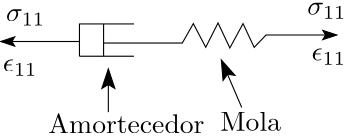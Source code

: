 <?xml version="1.0"?>
<!DOCTYPE ipe SYSTEM "ipe.dtd">
<ipe version="70212" creator="Ipe 7.2.12">
<info created="D:20200728201237" modified="D:20200728201611"/>
<bitmap id="1" width="1920" height="1080" BitsPerComponent="8" ColorSpace="DeviceRGB" Filter="FlateDecode" length="115310" encoding="base64">
eNrsnQdAFNfWx301yffeS17yXpKXHpPYsQBiBRQQsaCIKKKIqCAdBOliQcUu1YKi0hEQREVE
BUFAsQuI2ChSRBEBQUCRsrvfnRl2d2Z2dtldFgQ9k79k9s6dO+XOvXPnN2fOGTBAgunf//7P
FLXZ1qs9XdZ6g/qvHJx3zNI2+OHHgVDXUNdQ11DRoA+vrj/77J9/DBqjMlV3mtYSUD+V2jT9
4XITvvj319CooeuGWoaKBkEtg6CiQX2qlmGCCaYenSYpa0Jf9IFp3nzjv/3t71DXUNcgqGjQ
B1PXA3+XA3j7IWnUGJW//OWv0Kih6wZBRYOglkFQ0aC+UMswwQRTz02o0S1YtAr6nw9Spuau
//73f6Cuoa5BUNGg/l7Xf/7LX8YoTgVg++FporL2Z5/9Exo1dN0gqGgQ1DIIKhr0HmsZJphg
6ulJU2s+9DwfsJabOEJdQ12DoKJB/b2uhwwbC6j2Q9X4iTOhUUPXDYKKBkEtg6CiQe+xlmUy
ffPt9z/9/LvcyLGTVaYjoXmkTz79DMAjTDChtgB9zgevySpaUNdQ1yCoaFD/resvv/oGIO2H
rd/+GAmNGrpuEFQ0CGoZBBUNei+13M3pj8FyM7UN7NZ4CduKsckaRSWVL774CiAkTB/n9PdP
PrWy2wgdzsegH378Feoa6hoEFQ3qj/rfdz9DtMGPQV/+51to1NB1g6CiQVDLIKhoUC/rm2++
l5qqyY0ca27lIf62ZmobAIWG6SOcRo0eD13NR6IlRjZwEqCuQVDRoP4orZkGwGY/Bk1W1Yar
HbpuEFQ0CGoZBBUN6mXNnL1IOlcbxiZrpNic3RqvySrTAUjC9FFN06brQlfzkcjGfhOcBKhr
EFQ0qD9qnt4qYLMfgzSmG8DVDl03CCoaBLUMgooG9bKk8AI9aLCcCG8b4khXbzn4hYbp45mW
GFlDVwMCgUAgEPBnUF8QXO0gEAgEAoFAvS+JSNpYJVWZbNTYZA0gaJg+ksnBeQf0Mx+JTiel
eweEwnmAugZBRYP6nTRnGAKY/UhkY78FLnjoukFQ0SCoZRBUNKiX9e23P4jr8HmUkgy3Cwga
po9kgk7m41H2tZz9B4/BeYC6BkFFg/qdgMp+PLKy9YQLHrpuEFQ0CGoZBBUN6mX99PPvYvp8
7qbbDUHN1DYAOAkT8GcR2rBp77HYs/n3Hle/rGtra0dCM+gnSvTY6I8yuHpAJ/ah3Dfd90iz
CARjJBBUNAj4M6gn+TNvrLVle2DC2YvFpU/bWts5bA6rldXa0lZUWnHiTCpaRMsM6qdd94bN
+47Hn79371EdGnu3tCChmfz8R7Hx59GwHM5t/61o1/V+G0Lytl1gbb3AwcXelsLhiUjsnD/P
Rkt3ZXB2Z3E2x1V6+CbBqYbHK1AfrWj33UjO6K+QDM5uRAao7v7Enz/59DNzK4+e2LrcKCXg
kzABf2ZUeFTi8+cvOUKmymfVKAP0YB/AfZN3Q3R02WFjv26VpeMqyzW4HNHPNa7badlA/a+u
3XfZO3naOqyXSGgVtCKcaqhoUB/kzzq6KxcarFpkaKa/ZNWiJWZdCstmaIZWQSsC/u2P9s8b
vfYln8+sePLs7cvmpjevcuvzTzdeO/U6O68hv/H1q7dVTRVlz5MvZKFs0JT6NbCKjj1bXV0r
bOxd/aIGZYDT208r2mznbc9UzvZU9tYLHK8LLJw5s3nwmYugMfK8O5OzK4Oz+cSLtX5JLuv8
4TzD4xWob1Y0VN+Hyp8nq2j10Nbt1niBF45+N3G6mvrIfjY0NIwZM0bYUrSovr4+NDS0b/Ln
jKxbxMlsb+9gsdjkCf1EicRSlA06sQ/gvunotsvS1m25qYW5tYOF7RpzGwc0Y2phZ2JuY2xi
YWHrhjLATbb/1rW1ndsqS/uV5ramlnZmlvarRAplQNlQZjSPVoRTDRUN6oP8eamxpfFKS2MT
y+WmVitX2awQKZQBZUOZ0SpoRcC//Y4/e/uFZmTcfFXXVMh5FlqX7FTku7jAXaPAftp9ezTj
XOgbWp1c+PZpfV0TyrbHLwRaUz8FVpez7xCjazTIbqt8+vZcYnPEUaQ3Z0+3VZR3cB9zsq7c
hjPcHyt6/m62eXjrxnNtPM7MM3vuTDmP2zxncLYkPPPwO0saq8OphscrUB/ttz3MnT0NVtqb
OTu67BRcusZhi/My682Gq1wcNsMZ7i/8+ZNPPxPf88aGzfuiY88eOBQt/g5MVtECotvv+LPU
S3tzCg0Nra+vZ0TQvQafJeXPrh4+OHy+iZPndh5nFpzQsra2dhxB3+StCOpf901iwLPGZfsq
K2xEtNLM2sTczsLW1cZhA9LKVbbLTa2XrbQws1qNMqBsMEbqp3W9ytJuuaml0QqzpctXLTJc
bkDSIly0FJQNZUaroBXhVENFg/ogf+5OXQP+7V/8efO2wIyMm41tLXdaSqxLff9zefqAFMUB
6ZP+lD55AKZJA1IV/3NpunXenjstxY2tLRmZt7bsOAQNqj+5ZfDgw2c0sG5/Wf16h+fLOVOr
p8i/UByEVK0q/1J7yuudm9ufV3awWDwEDb5W+ldFL/ThLNnHckx4szG5fVsKe+t53P75AuZt
YxvubQNpU/xzD/8kFw8/Ysjt7A4Db3i8AvXFiiaqbIOpQ6KaepTewu1b97kxdcjrNvj5eWxL
nTUraOYcR1k7Ewb1EH8eq6QqfmknT1989+7dixc1EplAA9H9kCyf+w5/FoagexM+S2H/HBGV
iM4hi8XOLyg8cCjm8pU7bW3tzW/ePq18gdTwugn9zL6ae+BQ9J3cBygbyhwacUqswq8+byFN
9Q/TBBOJqeIqf61TDxu4yQ33E2ll5lQwJEqoxKJ63s7IUoHbvIO3bOnr901nt12m5qvREGi5
qaWt/Xre+GeN6/YVq6yNTazQAAnJ1NLO1MLe2bX7r+lTHza8405V17p1vFhRT6/zfuY+xQut
f5QKYySalq00NzaxWLrcZO58/UnKU5WnqGNSVVeZojFFXRMJzaCfRDrKgLKhzGgVtGIXhZ8u
qX9HmhpKEmBg80FWNHmXnqLe+Hm2qDyoZ25peZojTa+LLRJdOMP+yLYD3x0Y6+8T2Mf5s9EK
M9QzGxqbzNHVnzh56mRVdUwqqLo1VNU0kdAM+kmkowwoG8qMVkErir2VlEJUj4UpovIcyKlt
aam9ESosw74bdS0tddcPMC1NfNJSm7NPgqMOvV7bUpgoQw5sbWyx1tCgb/NnD5+kcxmvahtz
3j2ZlGP6fxnq/8rU+OryjP9cnvH1lVlIX16e/u8srX9mavxfljrKcLul+HX929S0q2JaBWDN
ub7oFD8l7X49fwwmsJSSjdrusBRqq+flwToE8rhOhkq6XfbgYW58/wdWkTFnCLPn9scPavRn
v5gwonryyOpJci81xyNVT5arVh5VNfLn+vVr2NgQHUPQkdG95xNYxt0sfgsgPQ8wXmMfIn/2
Zev7ss3C2tzOvPVM7th2geN1nrX1Amt3JmfnJc6WhKq1vmdcuAjLmTdQxyi0uANv/KGpiyej
rm7iIu7glP5B3Ec/2dbv7jBv38Pr136kj1d43THXL7laxbkMekrc1i3iOkm8VXrvKuVh7eiJ
zISEk3tIKdt8w3ftCuzj/TbS/nn6t7S0ktzX7dob7r7eV/Bi2LBl/9HD0Sn6iy5Om+a5ysGF
cAfdq8cleL8WR7K6cSckZd89H9PP+LOxyRrxSzt3IYt4CJZoHwYNlgO0+8FYPvcp/iyIoHsZ
PkvKnzds3ldVVcNmc5AupGZ33gJ2Bq3ftBc9yyB5bPT32n6w8/Zx9hKek/38+Uu0oliDEBFE
gmmggt1AhY9bsKVdFvjeJAF/Li17irSReg7RTyK9h+6bTm7YOMfC1tXcxmG5qdVqxy3EjdIJ
+1jMfSX+aRgxOkJC82ZW9igzb0UpdbrkKZcPJzx63T1cSebP2HzfJ8/bdgXVN7y+diOPlu4b
EI7SL2Xe6DksiQbA8xYYKE2Y/Muvfwz8ffDA3wb99vvg3/8Y8segoUho5jc8ES1CGVA2lBmt
Ih5/5r9HuFYJCLpTIeEn0VBE0FEnSkHpaGk/q2jqW796wSdQWT1j9kP+jFouar+oFdPSUUtH
6ajV9wR/7k5di7sVjA/X1bY8OS2IlEVDaQnK7zf82dDIrrb21dnkNFq6maUbSo+NO9ND/Hnz
9sCKsufF757a5O38vyz1L7Km/yNLY0D6xJ+y5q6577fl/qEhV/X/mqHyr6xpxCLjvG0F78qf
lT7f6X1EUjTEe91Pat1CcZPA8AxnVpTGy7MQkPwxVtz+5PKt4qK8u8WZJ2XW/GXVnCXqujds
2ltdXcNmsdufv6w1mP1i8shq1TE1i2Y3hx58d+3yu2tXmkMP1cyfXmu6uL28DPOD19GBht/V
L+vECkcoi865B/gz/1IR/prjQxuMLfRlGfjjJtAn37qefrP5XMfuDM7uTM6WE8/W+Z91Jnnb
IJgzWWKDJuwGLVBZsjDX6Yf8+b005x59vMIhM9PbgU7qK9nwqQdE7e2F1f7Z/HsFd+L4Kcei
zmQmnD5/2I+XcmhnQPj2bX26OWNa5xu5dPm16VpR5tbMGfCWu9ZxyxntOdd0dPbYuGDfrbgD
f36fd+cu+fMXX3wl0Y5Jx5/VNXUA7QJ/7gUE3fvwWVL+fCz2LOHzGf29kp1DMGfBbG7rsPSL
6dd4mY+JEQ9FDFxMHdh0ASIkHwX1Vf788FEJ6rXICJqAzygRLeq5+6aj647lppamlnY29uvx
kQ92Q7S132BmtXrZSnNiXESSJcqMVpHZKcLQ5euHp2XGn0m20H1UqFobGl6jaiUPk4gBEkpE
96+e488rVlnp6C1SHDfxp58H/vLr778O/OObb79XUZ0ae/w4EppBP1EiWoQyoGwoM1pFUv6M
W6F3p04/HAUGxRCjETKCJuAzmtDSflbR1NeIDJ35R8yfiZEnbVSM2jj2QUDD642bxY0HJyl/
lrquxdzE6cKWwkQG5Ptx8ud5eqZ1da9QnZIRNAGfUWJwSGwP8efTyZdaXjSHvTj7Tcb0f2Zp
/DNr2tfpmqsebMxqvFn59uWzty+n3rEakD7x86xp/8xESzX+k6EZ+CKp4eW78xcvi9N2KKAA
a3oCIythTbszPzlbQz2ZcfEz9Bh/TnlUdDsj7NLD3Mspsmr+smrOEnXdx+PPs1mY8XPTQbcq
xeHVKvKvbFZ0vKxGo2s2bhSN/rZWVLS+fMlCo+4OFhp3s7DQLJzYuHMfAH+WHR3t64OxBT6s
xQFsfV+OWVjruhTOugucTSeq1vomOePeNqg2z7ud3PaQJe6JRXXNUOMfKX9+L825Rx+vsJb4
9LngMAl/IdhQ3yf4M/UuwFj7UTfvFBQkh3J/Hjx3+lx6XEJqaCA3ZXuo796wrZv7dHPGwLJn
QOwqi2vTpkWZWzsLGD/z5OmyNVFrxvUFC/2cPXlQGvjz+7o7d8mf5UYp9QJ/NrfyAK4rzgT8
uZsIuvfhs6T8+V5BIRrQomFtS8s7wo86o3M5InH/weh371qJMXDe3Ucy4M8Cpjiiekv+8JXo
V3Pu15PcdPDcepBvfOQv/vh7wu9gO+15GNft1LkrRZX3LyeevFqUk3v/+s27WefPkJaGHow8
ExyaEBgU4+9zmMef3YTfkni3zrKySh6C5sFnlChRdyrpfdPGfh3ml8zcDg2N8LEuNkAys3I2
s7JfscoSJxWdoyPsu/6V5ibmNtarPST1s1H/KJcZDtPRJcWSGbOkJabK3K6K7fS8gU99HX6i
myZ5mMQbIF27ntujbhkIU8mx4yf9/MtvA38b9N33P6mpTzsQeLARn9AM+okS0SKUAWWTzv6Z
qAu8Uoh6zMXrq7NSMIv3d7zqS+WbTJOr+HpVp2MWsmePylyXfoigebSZQNC0n/2somnACutL
+Y8YnQY5/K6VN9alD3q5NpPUYS2/Z264f5XMJdLu87tsylMVf4tPc6hghLQKvwNPu1f75tWr
+hfVNRXFuRFMx3U4Lj3uxIWo6DMhR8Jp/Nl9g3+XpwW1X/KomDceFrTTkLn9sxR1LbbzDczy
GaPNfEqMEWDehLvdwHx0YEwYc8RB9rOB5cQyJD5pIVtQYz+J6clpMn/G/Xh0ThS4zd9i7Y0U
Cn8mrUJyAJJ8p6r6yZPy+w8e3zkfyXRcbq7bAzdt8XP32GFn7iCR/w0zSzcygubB56SzF3vO
/8aT8rKaxrrVhX5/SlP4d5bWP7LUf7uou6c4tKr9RXFzJRrxzrzrMCBt/BeZmv/ArKO1UDbr
Ir/KxldPSivEeLoUhBWCfEkYuaK0YrwZ5pDbO2nIR+Tkt02afTWtjQv0JxRHbeR9O5///Fay
t0skGovlJwXz0qMiTqfHhIbtDT0TEn7y0JHYAP/D3EUBa3urOUvUdd8reIwG0h1vitpS/9Pg
+F3NPM2OqmeYK7zWVjarA/0fh9DExO78Hxsbe+cXFIplLUnvnIkBM1GtEnaz1M5fSrDJwJ+5
NUuq65LLvAxZNwpL0Vm6nVNw7SL3Bro/Ke50aszx5PCoUwH+kXsPRmwjjMm3Htzg6d83B2ML
fdkG/uxFfhyjQJZTVLmzdyIvsKDzWr6ds9Ru7rjPTQI2qC2UKuZ9vIBVMfm5jPQSivGuSlw5
FP88jA4S+Vt8nk19siOtwr8A4vOqsbvz0+dFxUVpkUyHdigRuztjzTlqu4T+N3q/Offo45Vg
T8tvhuThE/X9IMmVJVF9gv0A9RmZ/PzL3P0SH7xQq5LiV+d5pWBPzldias7ja+dPED/3xWWd
PXHiYExqTDj3JO+J8As4urEzs3+X7qTeS3PGmupG/1g7pyzVKZFO7k6MD/t4W962dd/pefMu
z9Pdu9kHtW7XtXvEIcakuhAAyJ3NSkwA0rk6uUsXdpugVTH3J6m6Jf7wXAh/3nMsEN2d90d6
+4Vu27G/N5tzl/x5sopWL/BnJDAtBvvnHp3GjBlDjBgZwxH2Hf78suYVsZ+lZZWicxII+nFh
KZG/+mWdeE7JRHVfNPsKHHSQhz1pQjKnkW+gnb1oZ6+LdZikp6Hn3AESvVPl82f+vlHWJfPn
ouKy7M5y4hIybqUmEu6vI47EnosMjSRybvGJ2O0jgf9nHoIur3hWXv5MCvgsxX1zlaWjha2j
hY0rOdHOwdPC1s3S1t3Uwn65qRX3MzHsfb2JuR1aRVz4zGWGBHUU5M/XKhk9ZnQSZrJhM7co
EcX2D/tn2jDpbv4j6QZI0pnF8lDVb78P/ubb7/UW6CclJRGoCs2gnygRLeKhKmnsn/k27alk
8izgmgPD1J21zwPO1Ksi4VEVd10e0+7HCBrVlxTwuQ9VNPNbvzQhbw/5S6kf6fPQFqkHxh9Y
uL0x0Znzn2UquJsgPyZTPtbGR9rke0G9wCpoprnsdiewus7An4NPZiWePu1D/Aw4fugInz+v
27x/7QY/iUbFqF1LNx6Wwv5ZuroWp3y+kTMdLNPsn7n8mQec+XAYx85k/ozN84rCnUtz+fO+
G0/I6VzIjMNn7rZwV9LcRZS94u9DVmVDSVoQnrg3Nk6QP6/b4Bu803Mj8dPAfIOFFY8/L5s+
01B8BJ11+YbU8Fki/tza0nylNkf3rtuf0id/nqn5j0z1gZcWGOZ6+lTEhFSdZbFZWnn2A9In
YPbPWRqfZ05D2XTz3TJe3nnT2CyVXaIgfxZq8UgbhqE8JOZMbozEo2vnIA0faHXRxin7Rgae
iUX3eXsSf6/o6aMkbP7U+dsPrpyNI/PnuBMXgg8QP4N274v09j4kPn+WSXOWqOt+VVeL2X5U
hrSl/bnt3IC2a64YfG5vZbPZHSx2fkVHXllHXmlbXll7XnlHbllHwVNWaztayKmprZfQAJUy
YJamm+0J/swrkwzNEouqX9feOYHmk688fnovMxHPfCIx6SzXYDIz6ghRQnDA0fj9EvLn9zIY
W+jLWRzAMfBnGR3imHmmcg2eKX6enfFv8xeaBE5fHKq15Mj0xUemL8EkkekpHSxTq4l/X6ZS
Sm6LJjdeil934imJ//RETqdcLQ3kpy3eIvJe8Ve5UvnqVelFYt3kWwz8+Why3Ilzh3w669pn
fySfP6/vi825Jx+vuHVE672Jn4nM/JnW5d6/ytQPUGqN1PwZu1/KsI1avpj2z2u9Q9MKbmee
75xPzD4dHelyJCkmOn4XnrJzb7SfL+5OwXP/BswFaF9szpiB2Ub/wwsW33FwSD553ln4m6PN
uw7fCo9I1tHxXrMOS+nK/zOlK36InUCawytyUxUDgHSyFMpIm3Sn5vcVlJrlDdSpHcJD2fDn
HQeP++3s9LXitStoo6fEb5Skbs5d8md1TR3Rq/sEhB04FMPTtet5xCMeORFp284uXIJ88uln
QHeBP/ccfCYsnxnDEfYp/tzW1o6ZM7M5BfeLcMjsI5w/Y4uuXs/D7aXZaEVJv+mgI2i6OQTt
5kj7DIR8g6OSEOrYWJjRNem5icafqe+L6evi/Pl2Bj8lOjM1Le0omjlyNjb+VIBU/jd4CLqi
4jnRg5VXPJMUPks1QHIwt1ljbb/OyW2Xk+su9NeZ5JPK3mmLqYWtiTmSDdIKUys0j1bpumQq
UaTBYZ4RrBCiSIHMlNJEFduf+DMxTGpsbCLOgxQDpG5iyV9+/X3gb4P+992Ps7Xn3snJQUIz
6CdKRIu6wZ+Fvixg8LWCarMTR5PxMrP7DiGvKvoZgpYCPvehihboEuneX4XwZ9rDS73A9/j0
x2Rh/jd45dPpB6kzpz3pcItCGWoLLgo9rkPnz1y4FLGPyf/GpkDPLfvcJbSzwt67NDZKMR7u
Dn+WqK4l9HRBBctC+TPFUpqfh8+f6eUI879xupCbjWY7Tdorfh7K5jD+fCdW+HF5BAXs22vH
6H9jzkpx+DOBoBsaOr/DkQ4+S8SfO1pZp8rTNW5Y/zlD+V+Y/w2Nf2SpD0gb/+sNvb21CWjE
S/DnL7I00SKU4S8ZypNvWEaUX2S3ssTxpSPO9/XCfC/wOwFes6W0ccr4jVSCkK96ye2Xzp8Z
+oTY288q8jt9jASn5N/IvnSIzJ+jYigf7Psd9ZSEP3e/OUvUdbe3vcXc2ZVsbT37p7bUv3ZU
h+NOnttR4pt3rKleTUrrGidsaEIat75JwaNRZVPz/UrMIrq1tU0a/izMgE2cblb2/Jm3S/Rr
L/NJ47OcCwR/vnGWCq8Ss8+eOEGqYontn9/LYGyhLxvnz2zD/ZzFu185euylkuc9uJdgLEVr
yZEBo64OGJE2YET6ALlLSJJVNM09jjD+TLfG4ZvEk2LE0x/NGBqvOO+mhTlduVL5qupBrNDj
6vycgcn/hr97n2zOPfh4RQWPZJzI/TBNkD8ztlBaP5DGbFCdyNz9CrzdIO+MuPzZ5fSd2zk3
onFb6JMXs6L2o5nY0ONJgd5o5rD3geg9O/t6c3Zc4+WqOTfJY31dTd1e3KueCE6eeS33WV6e
37yFDgZm0vg7onS8TE1VFAAR6PZ5lwe9gQt+uNR9f6dd+9/w3BHkucnfpbcG213yZwNDK3G2
Ls4kOj5al2EQYQL+3E34zBiOsK/x544OFuFPo7ikQnRHSvDnggfFBH9GK0rW9kX1eMx3Q/rr
dUbWITDCoRVL/saEmT93Ef2w0/8GP+Vw6jmcP/tFpsTGxu/uHn8mLJ97jT+bWqwxtbBbbmpp
bILL1Gqlma2ZlZOdgycxHrZ22GBm5bjKco213Vrr1R5mVg5olS6LFQgsyAyHcQ8bQv1vCBJO
kcX2P/78+nUjOn50HQqGzOg5LKk4biJhKvnrwD9++nkg+is3cgwS9vOXgUT8MpQBZZOEP78T
9KpBr0f6uwMKuOa74OBDad4VIlgy8Of3UdHM/vmFPWXQraf4ttBMw1rKMJv2sEP+cJjJXos8
UKd8YtNC+RqxufkN38KKpsj0cxdSDjP6f/Y66LllvwTA6kYed0jc1Gv8WYq67rp8nvWyFh0s
i+DPJJtkEr7mM2SyYTMDfz5dSPPsQd8uqViKGxDuOlhO/8vPq6qqnxSkb2U6LuttYQG+e0yY
+PNMHRPx+fOr+gai9xYMRyhz/sxu5USVX5x0w+IvOH/+R5b6vzKn/f2S6ohbhvtqMP48466D
AH+2iChP7ZI/C3k7LwF/5nUC1KbNNWTldwiC9gNCnAMIH+MJfAR34WZFzd0U7s+wy1du3jl1
RAiw2ha8Rwr+3L3mLAV/7ijxak3G+DPnWagw/qzm1aSxtWnGjjd55dLzZ3ptStLNismfhXzQ
zeQNr4VmJ8+f0DCptvA6WhSV/eRxYem9nOyjnSXExJzHDSZlwZ97czDGtX/mGPixlx7kmG3C
Xow64S44yHEGnd2xxO8nH//TiJS/jDjz5xFJSBIyKxFGO5SnGz5L5F8nwr5gYhwG0JwwCLxd
4hVLcQNCvjZuF+HesfjNmaITMUnpEYcY/T/30ebcc49X9AEPUXEMr/9EAUamfkDwnSCvogW7
X4Y+hGrTJR5/XpuanlOQctzb5VhGyvlzuPlW+OHo5MP7yM15n+f2gxs2+vXN5rx+o19CcNRZ
R6cjlqvxVwxCvGrg6Rudt8aZWyZ5bTscGCEeJGkRfPUjMJYWE4AIHWkzgA5+lQl8Hi6sKkn9
QHNtYbzY/BkNtjv9b+ySkD93rzkDf4bpw+bPjAEHexlBS+F/g83m1NbVoybj6sFsAk2kr/cM
qK2tJ/KjFbvn/E2MTz5JdzFK0Bxxu1+K0bVQ++fu8OfIaBdp+TPP53N5xTPCCpocjrDnPhAz
MbczXmlubGKBhkn4SMlipZkNHq95M9+9Ff7W3tLGzdLWaZWFo1j8WcBpMyMcZrJrFcmfhRbb
z/xvEJ+G5d19KBgyo+ewpM6CRYSp5H+//t/IUfK6unqurm6BgYeQXN3Wzpo1549BQ7/59nvC
VBJllir+oLdQ/kx5d0BdkbuUdD3gPr251d1/7Z/fi/+NHqloAWJAd4skHHFwO2GahYwQswpS
B44TDNLDFO8ZltotUx7HhMc56vQwmX+ZgT+fTfIXyp/FtX/muaG7m/9QMEJKD/Fn6epaLOcb
9InvgkMof+bxYTK+pvBnih8PEn/GfXFwy+TZNgsEOqTwZ4opNVXhVzH/z1fi/Bj48w6vad3g
zzyfz5lZ1wXDEfYEf37b9DbjZe68fLc/pU/6PHMaAZn/dkll6M3Fe2tOsNlsAf8bk+Zh/jdy
3za96Wn7Z15mcgZingq3hfJn5jbOTC0oTjxcEh6UdzqMLXvwsDj37oMbN+9eSjwuK/7c/eYs
UdddV4v53+h4FspO/VPb+QEVD9ZjOLqjjed/I7esPaes7W55h03o23HrmubueVNew5La/wbN
051E3WzP+H8WK9zVyauY/+espDiCP8eFeHeTP/f+YIzgz4v8OIv9WUaBbEPv2jXuewn/GzxD
aCe3zq/4ZxseHTAi/c8jkgYMOztgeJcjBzq9F4h0w8yfeXVNc6cjQLro/QOOpBg/bhLwBS3k
pQZFmDsd1JzvnWbgz6lH/bvFn3u5Offc4xUj6aW2TSb+LMTPEpU/01ox7UZA7n5F3yPE58/e
cZlYcw48eTUl8SSRsic4KTw40sU/ev+B0M1c/rx+Qx99tlrnGRCdmHbWdW3KxIleK2xx1Mzs
WANV9H5t3RRNzfMxJ/2DYsV3505pxZ23bLrpe3f5s9Bg4vQOmXirKHkcQ0b+HHko/OShwGAp
7J+735xl5H8jmicekSYnIoH/jY+EP/eROIki4HPvI2iJ2mPe3UeY9w18On0mnezqmeb5GRsK
JqbhI2QW+itO/EFR9s9MY1Far8jwqlci/iwQAkM2/Dk6M/XCub0M/jcO7xDb/zMt4CAtHGHP
DZCsV3uYmNsQ8S9wL2QWxiZosGRparF6lbWTCx6yGd008fHwLhMzO3NrBxv7dZL73xDqv1cs
/sxDl6KK7Tf8mRYUgxYyo+ewJBGqTHHcxIG/DTYwWLJ/f2BKSmpubt6zZ8+R8vLuJief8/bx
01uo/9vvgwlTSaniDwqpR1H+N3huN9BfOpHu1/z5PcYflH1FCxumMrIjxj4Z/WWyhxQS/0j4
Uwydfoj4UlhQV+8+Lc88Jtr/xhG/ILL/jf3u6yQYD3eGRKFGSOkh/ix1XUvifINknEz2w8zM
nzsXob98OCzc/wbfvFnAEFqI/w3+tsj7w6zt56/kXNrbhf8Nh5VWEvjfoAUcpIUj7CH+XFhc
+vR1lU3R7j9dVPwiCwsy+M+saX9NVx52a8n+2pNc+2dy/MGxNkV7Kl8/Ryv2tP9nbvt9LoC2
nlfUCzd45v8UTiqEUAteL4S9Tnp4lbI07uqV7MthXXywL178QVk0Z4m67nw8/iCruaQh/ett
J0ZMTVhR2VSFmTd3tLFI8Qcb3rD0fJsmbGg2PvimncXmsNldxh/sij9L3s3SVhHw1NEN/sxk
m01TaFbW9ewIQf8b/tE8/8/rvMSNP9j7gzG+/bM/hqBxE+hUwgQaG2lzYxE6uPhrm50dtqT4
72Mz/zT0jFj8WbDJMH+wL/h0QywiRyMVcVcV8u5YuP8NqpeeLi6VpNtleZdOifa/scUnQiL/
G73fnHvw8Wqt4Mu+ogqGtwCkimM+7QwhJpn9bzB1v7Lxv7HW++j5vGuXs5PSb54M5yYGngqP
ij9wKH6vH+GxX4Jwor3fnAmFLDPN0Z6zb6GhEPKMv1da7XlSc3q23oKdjhtFYGrRTt07QwYL
OC+Shj8LfyvE9KFil1235Pz5wImQ0GPbJPe/IZPm7ALxB2GStf1z35kaGhoY4XMvI2iJGkJs
/Hl0Gl+/bqqtwwybTyele20/KJht09YDZ85mtLdj4U9wlx3smLhzXX+7/ZQCH4T61qCa25Fi
VJGC14jw1CGs+yXfgikhq8Tgz4lFNU11OQlc/8/FRRcjOnF08pVbpzrnj4fFnws73Pkub7t/
pPjxBx89LqEFHOQhaLSo5+6bjq47uF+HdUbBwMIxm1qaWdubWnQ6IiOiNtvYrze1xD4lQ6uI
UTIpuhzXiwIBh0lB5ag8WWjcOppzYOZi+wt/RtUqGBSDN0xC96+edcugZyA/dsKgwcNSUy+i
zREvj9rwqaMDe7ZtbGwKi4hEGRTGTkCZZWn/zBR/kFxfCY9eY2eG0V80dp30P/4cGBQjSJt5
CDowKKafVTSzZRopkTKIZTCxq69vYP7YUzBWEcNjLDmGEUM4JMZISdzoSNit5yTfwkqAP6+N
PnY2KzEujhsS5YSk8QeJkSctBgpvVCz+O0Rp/G9IVdddFE6nvvREqlsMmlcNzMi5tpZk50xb
kVcyZiPNjT9IDiaI5edhaqxwHrImHHSQfH2Qtpv4BJ9PuVeQ3JkSnH1HkD9r7di2L3iruzPx
09jaU/z4g/P0TAUDDvIQdHBIbA/x58TkS69rXgVWxX+dOeNfWXz75yE3DPZURbey303PWz0g
Dbd/zsS8Q/8nYzrK/LqmHq0oRqNmZoDUli7SwFXwM+HODyUYmZWIqEaUOGW0d1u8dbncA/tg
/0E6bWfOnc++kxjJ9f9MDVi2awcx3zV/llVzlqjrPh5/HrNmZnMO3dw1MGz2qCgd4xTXquaX
HNL06k2rQ1ib8qbm8esbQzJbUVtnsTho0C6hvYcI7iRFNysQxaxb/JkeBO1EfgUefzA7J5c7
Ojpx4xrOn13CL549lx66t9OU7kAIP/6gy+ZALGBZnxyM4fyZjcFn7C9r6QHO4t21a9z9nNw7
PzW1c9qrbXFx8NKaH5Y0/2z0+qsZDwYMOTNg+NkBw7rwv8GE7umVSwkYR33YQTdoId6AKc9r
hAGkwLtjSuBgWrS7elr8QfKrEPyp8GRBZW4CkXI284Egf/b2j0qNO5G4l/i5M9xfkviD76U5
9+TjFfVrFOL0UoLHMcQfpJx2UvxBOpCkxR/k2m4JdL9M8QfprzOEOtsUeJ2Um5F1NeYgL/HY
4ajEIyHHvbdzU8SIP/i+mjNmkrfeL2Lp8utaMyJNzJ2Fx8za6LotafbsK3Pm7rZzx1K6ij/I
BybU1wfEWFqo426R/FlIRC3B+IOC2fiRRsUw8xCPP/vEHg0/0Rl/cMdRMf1vyKo5d8mf5UYp
9QJ/Nrf2ALTbX/iz6KlP7a0I+MzL4Ofn16f4M+rk616hcUjj3gNRd/Mfo1Pa3Pw2J+/hes8A
IgMaumdfyyXcbmDhuXFn0dUv63gZRPsOFeYOTqR3QdoqqByGr4TE8f/M9w76NEcy+2cqf75/
OeNiblFO7v3rN++mnSZ/RxN9NPpMcGhCYFCMz24J/G+UlVWS4TMZQSP10H2TCHFiYetqZmVP
vKNfbmq1fJWNrcMmuzWe9k5beZ6sVjtuQYvMbRxQZt6K4iBobpxBEhzGWSJ3InFLKn+uf5T7
sIHR8a+QYvsJf0Z3WHTfFAyKQQyTLmXe6FGzWN0FixWUJg4bLldTU9vY2Pjq1asGtFV8qkcD
mobXlZXPkpKShwwdoThuIsosS/tnAX/O9MrC/UjTiHRn1src/mj/HBJ+ktHUmUDQaGk/q2gh
Y06BJ1B+GCkRjzbCHcBSTTv4/f/zbCZ/sAQSEXR6SXH+jO8k7v+5/kX1s6uxQiMcxZ24EBV9
5ujBI3z/G+JZWKGWyxiAG7V0lI5afc/ZP0tX16JLFmJaTObMKYV8L810r87Y6mSnzVSazffs
gfKQzJ756YUp1NiCKTy30IWJVMNsnFSTnT8T8Qcx/89Pyu8/yD7IfIBeG3YHbtri5+6xw3IF
Kf4gJlH82dDIrq7ulWDAQQJBx8ad6SH+vMP7yLOyFzlvCg1y13+SOeXzLM1/ZWn8PWPKL9m6
Vg935bfcU85ZNSB90udZ0z7Pmv6PLPXldzfnNRdXlDxDK4qDMgReKolyfSb0q38BkwDqKsL9
P3fZxlHJZM8/xIauVDK6cz924U5a0imuwWTMocgzqKclv04Shz/LqjlL1HWjsXdVNeZQo7L5
lfZpsxGR2qOP6cw4Zbr/blTG0xtZz24dLYjXO7NmfEDMpI1vl+x7W9/cgcbez1/UohXFdN0v
tHOWopvlr0LYzcqOP1Pd+L9+cgtPxOIPYv6fCx5zA5bhCrmQcDo15nhyeFS8N8n/BpKH514R
8dPf42CMF38QUwBnkW+7nh/b1BN7iWDvHKBtkTbUqOYnYw4mw3c/GlT9sOj53xQvEQhadMmM
psXkhxruiWVy+krFiYzOgbkPYnQ/Wp2XwVWBJy+eO3EhFxX/sQ5rzpj/54qnzymfl5K/dg89
h+7OWHMOCt/C/5yha72X5tyjj1fUAQ/1iVgIf6b6Y2eKWyfoB54CJAXduVDT6b09/dMJ+rok
5yqJl3Mz0lP2kV83BCceCYneSc62PqBvNmck9/W+x4yWX5s2LcbS1nmdr7BsXp6+yfPnX5ur
s8faBaPWXfFngfoSNpaWyP45h9ylC+EzjAN1cgZJ4XMnf76SfSft0rVzF7ISkzqjAxPGHpj/
Z+9DYto/y6o5d8mfv/jiq17gz+qaOoB2YfpQJ0mxSWj4KQ6HU1aOxb+7g/qqhsbLV+4Qbx6J
v7fvFGBxurnGz2g+PPJ074GdLh6FeloC/jf6kiS6b3Z+E+S6y9TC3tTSztjEcsUqaxNzO1oe
W/v1y00tzaxWm5qvdnbbxVtREhHeFcTMzMAtQd3HkmgMbGhsOkdXT1VN82hIWOSx6PDIqIio
Y4TQfOSxGJS+ZesO1anT5uguRJmJYTOcaqhoUO9IIoBptMJs2UqLJctMtefpqUzVPBIcFhEV
jf6FRx4jhOYjomJQ+mavHSpTpmnPW4gyo1XQitKFzAPJUOLzZ6e1e8qLnl1792B2rvMnGVM+
y1T/PGvaF5c1v8jS/Oqy1rdXZn95WeuLrOn/ytT4R6b60Lz5VxvuNr9qTk3PFv3ALvaAqpuB
79+LBPxv8CVBwLLe7LqRIqPPcPB4Kg9flcxONB8aMWtE5JzhEbOUYhaMi10gF6k9PGLm0Kip
00MO33+KsmGhCdEq0G0K+n/uy/foBT6Y5fMiP8wEeqFPh+7uZv2Ajnmbn862SB+8tA7Dzss5
PxuxflrK+tGI88Pilp+W1GAm0EMTBww7C7UMj1egvtZvu3oGxHl4piurxBibOK9n4s94nW5a
t/uUmnq6rm7gDuyNoetaaSv6PTOQD0ddBv5bbuIofmnS8edBg+WAUsIE/BknzD74C6abaGR7
9lyWq4f39l2HeUvd8Fd7yeezWCx2W1s7AZ8zsm7xVuyNW8NTKVzfA38WNUZa47J9lZUDGgJh
DspMLc2tXWztN6BxkYWNCxovrTSzNrd2QBlQNulGR1THC8Cf30Ndm5jbrlhlZWxisXT5qsVL
V9jYO9k6ONvaO2N/CeHzNqudzK1WowwoG8qMVkErwqmGigb1Qf7cnboG/NuP+POegJC6khq/
53F/SZ80PHeRVq7DvzOmDUhV+vMl5b9nTPnTJeUB6ZMGpI798pKmcd6W7Pq8Fva7q9fyvHYc
En9MJeJ5VvRS4M+y6roJ646sK7fxDws5L9/Wbbq+b2q80Zhjun+ETf89dPqoKB2VOEOXy96l
jSUcDgafMy/fchGIzwL8ua/zZ1/c8tmfs9C3Xc+7WXvbm/EOrb8tZ/+0HLN5/tmI/RMmzk9L
2T8u5fxoxPlxyRvMBFrh0oAhiVDL8HgF6nMV7eGdlXm9ODQ0dNESBwtXJ/w9Ak1rnLd7rLA9
vcy4+Pz5oNCEbvTbdOeloJ7jz2OVVMUv7eRpzANe1YuX4q+yeo0XIEqYgD/TlJGFIegX1bWF
ReWxuG9nVw8ft3UYZL6Qms1isQj/GwR8/pj0QfFn3oDH0W2Xha2bsYmFqYWthc0acxsH/HOw
NWhotNzUwtLWzVGyV/N8LxmE/wRJdgn4s+zr2szSceUqjFatXGWz0tzGaKW5EFkYm1iiDCgb
ntkWrQinGioa1Af5s/5iE8NlZstWIGHuJRcbmQiRqeGyVZj/SZRthRlaBa0I+Lcf8eeTZy7W
VDemNt1ZW7r/9JusrDd391fFmRdtV8u3Hnpz0eSbZnPy3SyKdh+oisttKmyqa752Lc93b9jH
3ZT6pf0zoU4EjU9PG18kllw6WhB/pCD+ZPHF4voKTmd48E74DOp3/HmhD9twH3uRX6v2tuZx
Dq0DjVjfGbC/X8LGbJ6NcObMF/uHpZwfDDk/LX37nxkFfxoK/Bker0B9saK37zny9EVNdc2r
PT7BBCehae0Gv6joM6jzvnoz3024jw4XMXwoAXzuNf78yaefrV7jJWZpGzbvOxZ79sChaPF3
YLKKFiBKmIA/CyoiKvFlzSseZEZ9JtFtpl26jhKrqmoijsGnf/3+vkke9qxx3W5j77HK0nGV
5Rpcjjb26xxddtCygfpdXTs4bbVe7WFp64rGukhWdu4iRORBmdEqaEU41VDRoD7In2fOXqqj
Z6ynv0J34fL5+sv1Fq0QIZQBZUOZ0SpoRcC//Yg/37tXWF5bX9vcVPv85csnNVWlL5pqG4pf
lx2vSd1WHhpennzx5Z3yxhdNdQ0VJc9S0rK37DgITan/jsdc8BgBVdU1wsLcPKt6GRWTBKe3
n1b0yq0583044x3fDTRmfbcYA84/L8MNnunCEn9cyvpxKfunZZwfDNuU5ifAqYbHK1DfrGiP
DX47dh/ZICT+nds6ny3bD24V+6MkUF/gz2iarKLVQ1tfvcbrk08/A0QJE/BnRq3d4Bd/MmVf
IKUrRj9PJqaJEXAQ1G+edzCJGP/A0OgDq2sQVDSon/Nn0EfCn+vrX7+srs29+zA24ZzPvtDd
fiFnUzJLnlS0NLZwWjnsVlZz45vSsqcX0rK3cwMOgk+G/t51b9i0Nzbu3N38R9U1dW9bW5DQ
TF7+w9j48+vFCjgI6qMV7bjWT8Mi5+v5rG8Xcv6nz/5uEft/+hxcbFwckjp/freIpWpyx8EF
nrng8QoEQ25Q7/FnNJlbe/TE1uVGKQGfhAn4MwjumyCoaxBUNAj4M6hP8WcQdN0gqGgQ1DII
KhrUy/z5m2+/F98Lh5iapW0AcBIm4M+gD+q+GQj3TahrEFQ0CPgzqO/KwmYDXPDQdYOgokFQ
yyCoaFAv69eBQ8TEaHKjlGS43eUmjuB5A6YPfvrm2++hk/mo7psB+yPhPEBdg6CiQf1LtvZe
QGU/Hi03dYVrHrpuEFQ0CGoZBBUN6mUpKqmID9NkhaABPsP0kUwjZfrWBtTHtdsneB345Ya6
BkFFg/qbTMzXApX9eKS/xBaueei6QVDRIKhlEFQ0qJc1U0InGIMGy3XTEYfughUAn2H6SCaN
6fOgkwGBQCAQqC9r8dLVQGU/Hs2ZZwLXPAgEAoFAIFAvy9hkjRQuBQwMraTY1uo1XpNVtIBJ
wvSRTJ9+9n+2DlugkwGBQCAQqM/K0WWn1mwjoLIflaxXb4YrHwQCgUAgEKiX9d33P0vB1uRG
KZlbe4i/lVnaBl988RUwSZg+nmn23CXQvYBAIBAI1Je1cLEN8NiPTbPnLocrHwQCgUAgEKiX
ZWrhJjVhGzRYbpa2gQgQbWBoNVZJFcgzTB/b9Muvg6BvAYFAIBCoL8vSZiPA2I9ThsZr4PoH
gUAgEAgE6mWpTJnZTdr2zbff//Tz73KjlCaraCGheSTw8wzTxzl9+eV/LW3WQ8cCAoFAIFCf
lZ3jtpnaxkBiP1qZW2+EVgACgUAgEAjUy/rt96GADWGCqfvTWCVVB+cd0KWAQCAQCNRntdzU
RXOGITDYj1wGS+0c3XZBcwCBQCAQCATqTU2fofe3v/0d+CFMMEk3ffHFV0uMbKAnAYFAIBCo
z2q10zad+asAvYIIzZqzwspuE7QLEAgEAoFAoN6UmeXaH378FUAiTDCJP8GzGwgEAoFAIBAI
BAKBQCAQCAQCgUAgEAgEAoFAIBAIBAKBQCAQCAQCgUAgEAgEAoFAIBAIBAKBQCAQCAQCgUAg
EAgEAoFAIBAIBAKBQCAQCAQCgUAgEAgEAoFAIBAIBAKBQCDQB6Yp6nqTVbTHT9QaN0FTabzG
2HHqIBAIBAKBQCAQCAQCgT5yKY3XGDdBc/xErckq2lPU9YCfgEAgEEgiqWsumqQ8G4AzCAQC
gUAgEAgEAoFAIHFw9CTl2eqa+kBUQCAQCCRaapr66JYBt04QCAQCgUAgEAgEAoFAkmqSijZQ
aBAIBAKJgM9K4zV79E6kCLdjEAgEAoFAIBAIBAKBPmRbaE01QNAgEAgEEoTPGvpK46fBjRIE
AoFAIBAIBAKBQCBQ9xD0NDUNQNAgEIM0pi8mhV2bN0VNe+q0OQuWmu0LPtbwuqnkSfm163cO
HY6yWb2el01zhiGcN9AHoKkaC8aOA2/PIBAIBAKBQCAQCAQCgWQije4jaM0ZhlqzjKbPXDod
+4vPcKVFaBb2l5tohGWehS+dZdRPkZ3mjKVozyUVOuRubXf6Yk1pNY1EU0Fiwmf0V11Ne4LC
GPkRfyiNGTZ5nIKyiurUWXrRJ5M43Ont25ac3IK163YCggZ9KBe/wbgJmnBzBIFAIBAIBAKB
QCAQCCQrjZugqQFwEgQicX70d9asRRaLZ3sYT3bVH2M5a/BqHbktK5X32MxxXKk7R3fJ7dwC
Fovd0vKOB6Kzr95eaeoECBrU39+8jJ80A26LIBAIBAKBQCAQCAQCgWSrCZNmSoegCdRm7+QZ
Fh4fePRYWER8UMgJ//3xPj7he/cGh4SFh4UeDA3eFxYeFBoWHHo4MvjI8ZCQ+LCw+NCw48Eh
4WHhcWuc1vc7ZLdsxZpNWwM8t/hv8goga7PX3k1c4fOUpSj/1u37V65ylpqILlbXcZui5q46
1W2Kupsq0lQ3FXVXFTU3XK7K6phUuH9V1F2QlDE5K6svUtPhlSONM9hp+lM1FvKkoblInZqC
MqhrLkLptMR+SuG0tRc7rNDdaTPL31YtaI1miOP0E5vnntmx8Nye5en7V6+zNFrvtae9A03t
7e34v44ODodTW/tqjdNmQNCg/iuVqfPghggCgUAgEAgEAoFAIBBImPQXrZB6XZWp86SAFdNn
YQ4lIo+f4HA4LNwK9EU95+ad6qyMeyXFJRxOI0rgcCo4nFcczlsOfcKQXUxsDCpBa9bSfgFn
CK64YZNP+LGEh0UV9x+XPSyseFBYTvx98BgXaYa/9HH5/Udl51Iu79gdSLjvkGy7ODd2m6J+
UHGIwxi5taPl3EbJuY8agf66jBzhOmqE+0g0P8p1pJyL3AgX4q/cCGf8r42cXMDIIU7K6rxy
JIfPi5SnzCOLwMsqU3VVp+oqq+qgv6pq89U0MCJNy4nWlXktmFu679wdqDPftKfcbsw0sFxp
tNZ8zhZz9f2r1YMc1MPdteK3zD+10+DsbuNUf+tz+5xtLCxu5OSjC7itra2jo4PNZre2tqGf
zW/eOjpv+TjRpeEyO1Q172XTaLto6718sGucNhNi3HRPXJ/krfeQ5w2l8eD2GQQCgUAgEAgE
AoFAoD4qcwt7/4ADQUHBSDt3+XYHBUsnTS3dtLR0ZdWZ0q2uNH6axnQDiXnsTIzHHg6Nam/r
yH384HDYCY91fksWWZkaW586Hv3qxd3W1pLWtsdtbQ9b28rb3r1ubWppbX7X9q69te3t6+aK
tra2kNBwjGPPNOwn/Bn7u26jd8HDsivXcrOv5129cffajbs3b987nXwpNOZ0RFxS+PEk9Dck
+nRCUtrNOwUoA6ErV3MKS555bd+PFSXp8RL8WVXNZtTIYSPGDx+uNBTXkGFjKRqqOBiTAqYh
CoOGoL/yaN5ixAhnFXWp7Z8JqqwyVRcHzvPVpi309Qvy8z+srbMMLVJVm4/+Lja0OhJ8zNvn
kCqejRBBqmVbBQcCw4m3F8XFZbJFfAR8XrDYerGprZ25sYvJTA/jyVuMx3qbKR12mBK7fs6p
LYvO7lxywXvFlcNu+72crt/KY7PZbW3tHazOqb29HXsFU12z1Ni+J2hnLyNWSQlwU1MzOvz3
snW0XbT13qHfjs5b8u7ep71LQ1cj+b3DhZTMnnsNsWvPQbRF9FfmJU9WmdMnb6/nSzmcxtv7
YJghY3nnNnI4pWfgVIBADLLyTYgJ3qH7frbu5BObcHSTUR/YExAIBAKBQCBQH9JcncVxcQlp
aelI8fEJSUnJxHxQULDUNFgKua/1RBtFf6UuYbLKHIntn/GAeofDI9s4LSFRobq6i9RVpk8a
M8FiqfH9Gxnsd2UdHWUd7Q87Gm+3NeSz2mrZ7c0dLc3sjva21oZnz/M4nKaw8AheOf3F/nn9
Ru97D0qu3rh749a97Bt5CUlp8YmpR4+d3Hc0JuDwsQMhsQFHju09En0k6iRKP3Hm4pXruTdu
38u+nvu4uHLrjv1S+Gcg7JZdVdWcRskNG640fvhYpeFjxw5VHDtMUXGowvihinOmaeto6owf
rqgwRF6R0GB5+cFjxg4eM3iIvL3cCGcVDantn3n8WXWq7hT1BecvXLqb/+BMUmp5eeWuPQdU
1fRCw44/ffoMpZSUlEXHnCJMown+3P3oljTdvfuAB/1kjvhmzDa6nH3TY5vvSmMjo/lq+ppy
81V+Mp3+62aDIYHm431Nxm4wGrfNTCt8y6qIPe75+ffZbHY7xp872Cw2+stisdraMCvovLz7
WrOMZAifCbSL/vZNBM2DzxdSMt/LDqDt9g6CJjaEvWV4UXPi5LnwiBPoL5onEs9fyOTl6SH+
TMBnYpI5glYaP026e8cUNW1fvwMXL146FBSK5oE/A39+fwyQAu46ZX0gxtdJ9phx/o6jsQk+
1nj5scyFkAvX3RQRE3vAirSfMVRReCN1EbYVbJGRZzD5J/Phi96KwKlgOmPcdP6GiGOk7w9p
kfBziB84fxPET6oiPOer06tMaB7Bg+IdrzrzJuiH3HkaKRLYfykuDGoVd+eqBv4MAoFAIBAI
BGKAz2lp6UlJyfYObjzarKmlGxAQiNLDI471GoKOj8cYeFxcgtQlKI2fJjF/xv1I7Dt8tPpN
xW7frRrKE1VGj1KVG+a83OBeRmJhTtKNzOD7d2Ie3jx26+KRFwUZHbUlrLfV7Y1V5Q+unk8O
qa7LDzx0UAp/FIKWq4S6zCMb/uzpU/Cw9NpNzOz58rWcoPD4wNDjSJHxZ4tLK5qa35RVPDt+
+kJgaBxKPBQWl5V95+adgivX8wpLnm3bcQC3G5fK/4aqmuOokUOHK40bqqiIa+wwxVFDFbU1
5thZ2Ls5rV+grT9iiIISzp/HDB5D8OdBQ+RXj5ABf8adbOjNmWf86HHx7LlG6GSaW7rm3b1f
VPTkSvZNA0NLlHPpMtvcvAINTX3VqfNVuJ46+hF/9toWgIrdsmuv+yavZQZaRrNGLJvxh5H6
z07zfg+0Vtq4aPDqOX9sNlcPcF4YvGd9UXEJxp/b27nmzyz0E/0lfEF7bdsrQ4PbnjvkDwA+
9xqCJjbR3PxGsBY2eHoTFLrqxcueqykefOYRbxki6KkaC6SGz/n5Bddv3PL1O4D+onlZI2jg
zx8tf6YiUHGEcUsKAOxkuUL5s+SbIMNGggpyYakgxRXNn5moL3ct5h3mglMhNJLLXUVsRZBg
i8WfrXz5Z5XYiiCaFnIaO3ExlT9TIa0gwcZSBKC0WFVGI/C8QyaXhqdQzzBxnZDPg+TUFyu2
swTs3YR0+w/8GQQCgUAgEAgklPomJSXP1VksuMjewS0tLX3nLt/e8f5BWF+jv8uWW0pdzlSN
BVLw5wNHgl+3VickhG5xNF+lPWWewkDrORPDdjoE+6zes2lZUty2S8kBIT42N47veVN6hdNe
0fwsNyt+314fxwdFl/Yf3N//7J89fe49eELw5yvXc48eO3koPD4oPL6quubNm7c3cwvqXjXc
f1R8ICQ2KOLEkciEy1dzbt4pyL6e97i4slv8WUV9zUi5ocOUlIYqKmBSUBqqMGyoorGhqd4s
PfPllqutnAcNQYmKioPlRxP8eRDGn+3khjurdps/q82foq6nb2B+Me2yxvRFqmp66poGYRFx
7e0de/cHo2xT1BfM0THOyb2no7sCZUaSCX8mG3yKmLrvjmPufNNHj4pbWlr2Hg7x2R9oajh3
jsqQpWq/LVP/wVVXLsZ55vYVio6zfnPWVzjqrp8YdaDyWSXabnt7G4s6tbe3s9lsVJQM7Z+b
m98Q5LOv2T/3EfjcCwiauA5fvKgRdpmhdKKaeog/8xoCwZx5jmhkhaCldr7htXXPvXv3eT/R
PEoB/gz8WQYSgMli2UtzuSLFCFYYf5Z8EwywEYelPr4RgshUODnsBn8OjhDCNvFdCu6acuNn
hmJO3LX9s+Bu8PYQP/yjwUL2mbtUFH/mcWNqmZLzW+L8CDFE52+UgT/zMDgJuUtIfcnMWQR/
FuuSA/4MAoFAIBAIBGKgvvYObsIyHD4c0h2fzOKL2JD+ohWE3w+py1FWnSuF/42jEVEcTuvj
gqy8CxFH3IxddRR2LJ8a7WWSEOR2PGT9vduxBTnHw32t0oOcGoqS2Jwn9RWXzh1237/bprr2
3lHc/7PU9s+ESbPylHnf/u/ngb/LoXl1TQON6YQWc38uHj9x5pdffi03ahJvle7wZ9z/c+nV
G3nXbtzNvHrnSNSpAyGxMSfPczicxAsZvgcjklIyjyUkY8bP4fFHIk9kXLl97Wb+5au5hSXP
tuL+n6Xjz67Kag5yI4YMG6s0VEERl9IwhVFDFXQ0dJYbrPRw32S61GzIEPmxwxQVcP48huDP
g+Xt5EZ0nz9PUddDUtdceOt2nqGRjcESq4NBEe/etQYdiezoYO3ac2DJUhsLK9cr2TenqC+Q
IX8mGzyLnrpJ/FzX7mhtbfPZvtvaxn69h72D6Ww7fUWnBSNXzx28bcmEpI0LD9pO8V454aCN
+ukdKzLCt90+EfWuqYkweGaz2cRffAYzhUZFydb/Mzq6Hg1p19/hc08jaMLkWESxPNccPcGf
wyNOCNJmHpHeHxjW/U1MmDxDurtG0OHQ06fP8n4ei45DAv4M/LnbIgFeKQAgieKKxrmSbYKR
InbCUipBlZ4/i9grApzuEI5PD3iKZWVNTpeCP1NPKXH4mxiJMXEsO3xiu+TP1HQR/LkLtCuK
WnP3QQh/pqZLSn0p50ToTop5yQF/BoFAIBAIBAJRRDjZEIGXCUCN/sp80/qLVugvWr5suYWb
uycS2graGd4uEYloKcqDJH6xEybPlIw/z8I4akjEMTb73dOi7IZ7Z9L8bU6s1csPd39x5UhD
ycWmFzc62ksbam5eit2SddCm7vZR9turtfeOnTtge/zoBha7LjzieHfsn4mYiQN/G/HJJ5/K
K6ox0mkeoP7ss3+oqunJyv75Tt79ouKy/PuFwdGn9gfHxiWmsFisU+cuFT0p57DZ5ZVVR4+d
PBgWdyQy4e69x0Ul5XdyHzwqfto9+2c1x5E4f8aMnBUUhyiMxaUwbKyNhcOO7X4zp8wYiTnf
UJDHnT/Lc/nz6hHDu+l/QwXjzwtUpupu3LSnrq6+4P6j0tKKjo6OzKzryefSsrNvdXSwSsue
Pn5cUvXi5Zatfrix9AJlVZ3u+3/uNf4cffw0KmSTq6u9hYWr9dL1plpbVqpsWabgsWD03lWa
KV5GZzbqJLhrn/HUz/S1vhm6/orvhtdVVWwOh4UOns33v8ELRNgvTPo/JPjccwh6g6c3KjP7
6m0x4bNs+TOvcEFTZx6CJlxPd0fjJ06X4k600sQm6ljctes3V6y0JsT7KeXd7Uw56Sw23fYW
5M/YT/5Uep5GqvlLuGR1z+0mfmpj7h5uTpQhsZRWCKUEAei973ajkE1jLBftLSkDvpS0aeJY
hAJ27lSeiJ0BSmbK/qMMXZ8xOmTmHXsiVhS3BAH+TN6QCOAvdH+E7wl2ntEJ4Wfg1yxTPQoQ
PEGuyPO9zOgQQ0xzYt4mBEqjmssy4EQGADufbkArrf+NLvmzExPCZVwkdCukHZPS/pm/Cgm/
M3jeFlgk1EkyuRak4s+iOS1pqTD+TNk3amlUl9EMW+GdLrpzaco5oe28UK/awJ9BIBAIBAKB
QHSr44jIaN58UFAwT5s2bycocTdjAgpj2oIi3G6gv4xLxWTg4ydOl4I/h4YfY3PelOZfeH3n
2LV9prn+y9rzjrCbrrDbCzntT9ic561vHj7MOJQWsKwi3pGTF1h11jM5wORSYgCH8zYsPBaV
oDVLevtnpJ9+Hvz11z+gn2oa+oOGyP8ycNjvf4z6+deh//7y698HjVIch/m1lldU++e/vpis
qiML/ux7t6C4+EkFemhuedcaffLc3uCYuMSUtrb29Ms3Ojo67t4vRH/PpGTuPRodcTzpzZsW
7PG6vPJ+Yfm2nd3gz8rqTnJyQ4aNJbCz0hAFBfR3mOKgIQrWFg6e67crDVUYM0ReYQgGnxWQ
Bo0ZO2j0H4PH2GH8Wb07/FlVTc/c0qXkSXla+pXrN+5cSMm4kn0zOCRGc8ZiKxv3qRoLEk4m
p17Mysi8ejHtcmbWdZTT1NxpirpeP7J/zr/3kM1mhwUFWa8yXrfaeIvZdB8zla2LRnjojti5
ZGyCy6xzG+ZeWDsrxXPhFR+L7INOtyP829687SB53mBzJwxIs9kfMHwmh0QMC4/vUrJCwagc
cTYn83CNhPmxME8XaK9QBppktWkefD4QGC7aL0c3EbQUwQe9tu55KXySwgsHATZJ3LhckD+j
PHxkihNU7iIqpj5TTmTbQyau4/bdLuXz58bGJor1L05H+SUQ5JbHRWk/CXbaSbN5mJcLXYmi
Gpt4+XHQLYCO6YfAQ7g8eEsAbf6KeDl8tEv7STuBRGkCHJ6ZP1P2kLZX46gkmbIDnauI3hMq
58cPqrGpkZefaXPMgFcUfxbKS4XxZ1I6DUjSnSTTyTYDRez8SQPXUvFnWnw9AVfG2H4KrM7d
JTG3QsomMX+m41Du4QuCZe4ZFo8/k7OJ4M+00IS0WhMeaJK0XeE5aVXJO0zrA6RTxGDo3sUV
wnwpot2gedVmdooC/BkEAoFAIBAIdPhwSFJSMjHvvtaTLIL39gR/JopF2yXiG6J5TS1dWgaU
gtIjIqOJ2IhoXsySJQ1BSNgtB4dFcjivS/OSm2+H3tq39L7/QnZBELvjFptdwm590t5Wwe54
WvfoTNa+ZfcPLX53wbXyuHV2sGVpXgKbzQoNi+qe/TMGVL/7/tdvvv0RzatrLhojP2WE3MSR
oyePllcdOlxJXlFt4uTZaNEYhamffvrZJJW53XHBQfDnDZt88u4VlZQ+Jexdz1/K9j8cFX8m
taODdT49u/plLfrb2tqanJrlFxSVlJpFeGYoLX92/3H59h2B3fe/MW6IgvwQzP5ZAbd2HjlE
3t7GyXvX/qnjpg7H3W6Mwv/K8/lzt+IPqmsaLFtuV1n5fOs2f7Vp+gaGlq9fN93Nf6Cju+LG
zVx0dOmXsufoGJeWVlS9eDlLe6mahv6OXfvKyp4uNrRC63aTv504eU5MBN1N/lxVVY2qqfBx
obOTg4PlEo8VU7caj1mn84fp+K9sJv3Ld8EvQUtHnHWZfm7tjLTtSy7vty+7kUb4f8bql8X3
v4F75GDJ0P5ZZ75pcXGZTHxcy9wdhJgTyv8BbLf3gz+SnZ+L2DovT3d8QUtxJ/L1OyCCP6Ol
MnIHIcr/RqdhLd8CWXgGQZNjSjoGRelbIZkiM5RD3mE6QaVzY2FHJ1gsTm7JHJtGrfGShR8y
VmAnFWc4IkHITN5/AVtoRltrJkPuLvZEAL/TUD81MwP8FIc/C3erK4Q/UzZBgaJY4Qd8fCnu
GsiElg4bKbtHgZOi+TOFowp310BaxAenNIrL21CP8We+Wa8QI2eBovh1JB1/pp4fRgCLb6JL
q2YZ8Odxoi3tBUzWmflz15ETuUuBP4NAIBAIBAKBKNq5yzctLV0Q//JEhCAUH/+Kr7k6i3kI
WtABCEpB6QR8ZoyNKEIS8ljc/3NIJHomrchLbroZ9CjE9MH+BU1pGxoLQktux5Y/ymhuLuNw
qlsrM4rinQsO6xeHGOQHGRTEuzSWX0JPoCFhx3h21NLB52Ejxv/975+MllfFLHXVF6CZXwYO
Q4l/DB4z8He53/8YOWHyLMKI96uvvv3qP/+bor6gm/x5vafP3YLix0VlBPN5WPhk75Ho0JjT
Le/elT99nppx9UlZZVtbW/jxJP/Dx/IfFBLZCosrHhRWbO+G/bOrirr9SLkhQxWVcCNnRcwE
Wn7kEPmZarOsV9nZmK0xXGA0buT4MUPkx42aMHbY2NGDRisQ/Hn4CGdlKfkzcch+AYdv3MzB
z7AeOsmvXjUEHYlctnw1D3zp6K44efp8UVEp4awD5Xz0uNjV3Qt/uWAoE4NbwgFvzwUifPeu
taOjA5WQk5trv9rccYXaOiN5d/1hLjq/bJzzXcCyETGO6uc26iCleC3MDtv8ruUt5mqjo13Q
/pmYlxWEdHTe0nNR7aRG4ryXAidOnhO0/iXrQGC4rLA5KgeVJnpzaH+IHUN7KKvtvi/+TPj9
IMIaiubPRB6Uvzftn2XLn5mBJzN/pvrBILnUECyBMMQVwNcCZTLja162Tn8dY8VGwXSgysyf
mdC6aOhNOlHYDIXZUldn2uIeIf43GIpiQs0ClJhUrIg9ETwQgX2jl0yDyWLwZ+FOnoUsom2C
BAwxukg4siB5qKCRWApspO4e2ZBVKvtnZp8b9HnKGeDvYS/YPxOBHQX8bzAdL5OLj+7aPwv1
2iEGf+6SVIvkz7hxO5NduiBtZuTPjK9ICIROd9YB/BkEAoFAIBAIRLdDTktL9w9gfspWVp2Z
lJQcH5/QQ1vX1NIlLJxpCJoHn9FSSUMfSmz/jPPnkJBjHE5b7cO0N7cPF4abZm3VuOmtfdl/
abDXqpPR+6qqHrA5dR21N5tv7S2OWJa5TfWaz5yqSztbam5yOOzQUIw/a82Unj8PGiL/17/+
TVEJ46uqavOHjRj/7f9+/u33kT/8+Pt33//6v+9+IRapay7679fff/75l1PU9brpf2PdRh8i
/uCjwtJ3rW1Y2MHzl3wORVzIuPrm7dvWtra3b1vSsm74HoxMOJvGYrFaW9seF5VmX897XFK5
baf08QddlNVXy40YPFRhLAaf5ccOllcYqoAO38LUztVx3aihCssMVlpbOMzT0lmgvWCm6owJ
ckryg8f8MWiMzfDu2j8vXWZbVvZ01+4DatMWLVpi8epVw72CRzq6K9IvXWloeJ1w6tz8Babl
5ZUvX9bqLVyFTvXRkOiHD4vmzV/Zfftnng4Ehotp9Xri5Dkpym9sasYrqxWVELDf13zJ1LXG
ijYzfrBX/nabxs/7546IMpwYZTo5znX6ha36uWeCWVzj557mz+aW7rxDk3lYvW5ZZZf0Lats
iq14iSz3irj2xLmuDJfZycrzBs0FjWj+jPL0vv9n2fJnYWyTBmkJTw6Un/y1+Fxa0LEGh+wu
Q5AnM1v2cjfNTI+7zZ8ZE/l7QiqfiSEznzHe6kxHJIw/J5YydqW01Zn3Z2yXeyIxf+4C8DLw
ZxEx6Zj5s6CPZV4KNoOVzCuTAYZTKSJ993C8iQNDWfBnoY6LKTbPEm6FdE6kiT8oNFYg1eaZ
0ZpXpP9n4R6/x4kyGyYK79r/M7O7FWbDZoG646/CYHxOK43hghS85AgbeEafG8CfQSAQCAQC
gUAMLjjS0tJX27sJs0Am3DL3kNBW4uMTaDEQ0TxKQemSwuexkvt/JrhxaGg0elJtfXmPVRhX
ELIi3lEhca1y8i6DiD0OyQmh1c8fs9mN7PYnrKennsRbXtisknfEsK0ouvVdMVorNOQYj2NL
jaC//d/PPP8b8opqo+VVR45WVhirMUZhCpohEChK/+STTycqa3ff/8Z6T9/8+yUPHz95XFR2
805B9cu6puY3xxNTvAPDw2MTk9MuR8SdQfMxp843NjZW19TdulNQWFz2uKj0YWHFtm7bPw8e
qjBusLz8EEyjBstPVlLduG7rxnXbFmovWrrAyNHWxWy51YSR4+dp6tiY2GlOnPbHoDG2I+Sc
VaZ1x//zFPUFpuZODx4UpqVfybt7PyU189q127HHE9EJN7NwUVXTO5t88Ur2zazL12/dyrt5
Kxf91TewQOlq0/T7C3+uqHiGXcatbWwW68bN7FWGag4Gcq56g9xn/LJ7xk+H9AbHrxqf4jHr
3GbdRK+llYX5bDa7va2NDJ9ZPeN/g7CDDY840UeMn/ssgu4h+ExQZVRs1YuXXe4AytPU1Nwf
+fOEyTPev/1zl/xZgKkykk8RNs9c+irAn9+L/XMX/Ll79s+S8GfhJ18cZyaytn8Wx5qUyp+F
RR6UBA9yKR/ufIPnpQFtgrY6Q2lC8PjRTUY9yp/FiO4nDlsWAmNFIn3KIVMOv+swiML4M6US
peLPItcS45CpiJh/2gWM7QWPjg7qxbiGBagy8GcQCAQCgUAgUBcEmDBCDgoKNjO311+0HGm1
vRvhHAPJzd1TUg8YEomwcybmeUEGCSgtRWkTJs+Ugj+HhcZwOOzWtxUdFecfxdlf9tMrS3Rr
fHi8ruTq67rK9vbmjtZXLNazjpZrJRfWnt8+/W7c6o76jNY2LH5f8NFjPD8eUscf/PnnIV9/
8yMRf/DXgcP/992vSL/8Ogwlfvnl1wRzxuIP/vNzmcQfJPw/PymrRPv/svbV7Zz7jwtLa+vq
s67dORQWt/tAWGDo8fQrt2pqXxUWld3KKXhZU4dyllU8x/w/7wzsHn8eMXiIwljMw7P8hFET
DOboe+85sN3Le7qylrLSlMmjJ40fPWmu5lyTxSabN+zY4O6lrjSFy581usOfVabMm6K+QHXq
/LXrdrx+3Zif/+DBw0IWi/34cUlG5tWiotK2tvZ7BQ/v3XtYWVllbbsWy6ymp6yqg2pEVgCw
6sVLsfxvSMse79zBkXJ7ewero72j3d1+nrHWt2vmfuem/d/tul/tM/whynLkmbVTE9fPuBLr
04Ey4RMp+iCLa/jc6Qv6A44/2AcRdM/BZ3IcQNGvNgjXHyhnf+TPk1XmvF/+LNS3sCj+TA0C
2CUp5VNiQZ4s2hUGk+kv3X+yFP43GIolB/Jj8klCWqULFxnC/JYw+X8WevLF85HSlbMOifiz
EFwsCAAZvE+IyZ9FeOTwxJ1vkLLt6DSH7sKvAj2R8MJxNLj7/JmckyFO4tFgCs4VYyt882wR
QFg00hdq/8z9eZRi6ysGf8YdPovy+D1ODBIucGhCYC8zfxYaO5J++RGusDtzMp8oRtoseBHS
vYgDfwaBQCAQCAQCdYGgCUfQZMXHJyxbbum+1lM6J8wSOQBBW0flE+bW6C+aJ/ZHio0qq86V
xv/G4SjMcLShtPHhqRuRq68Hm77OP8rpuM/h1HBYbznsjo53rztaKzva80uzvdMOLLl3YVP7
29ut7zB+GxwS3R0XwRrTMdvmX34d9sknn44dp0lbqjZNf6rGQoKg/vDj75999g/VqfO7z5/X
e/reLSguflLBZrPRIbS1tT8uKr2de//Fi5qXtXWPS8pevKx9UV17O/fBo0IMzKI8KOeTsmcP
umf/7KKsbic3YtAQhVGD5WdOmW1mbGm6zHz7dv8VS0yGDB4zcvCYUYPGyA0aozhEXn2ixky1
2VPHTcX8Pw8abTt8hFP37J+VMf6sp6o2f6q63q1beUuMrOfqrvT2OdTU1Lx3f3BDQ6PXVj/t
ucZLl9lkX72lMmUeOs8oM1qLOP/djD+Yd/d+L8QfDA49jl3Gba3t7e2ovra6zDZQ/sRK8wu3
WZ/v0v8meOUfJ1aPS3KbcmKtRs7pQDYHI9UEeO4g4DP6j0WYP7Pa2tpka/8MCPr9wmfiDQjh
YzksPF4EfEZ5ZL4DvcOfp2oseM/8mYpecdpZzmPFnRyVGuav02sEwS29c0v5rJW/SmIpn5eS
8CmTPTMtKB4tpCD+kwRRqREMJeHPAhEGSVvpdBXCK4oex5AWyE/gjDUJ/OQfJvGTmT8zBUws
5TN/odl4p1f0nkjCnxlhMoX48VzmdmYTHnlQCPoTxqtROgZOKRQ0OOIoje4KkkBmWMoN2Ccp
f56/w4efTj1wQXBKxOkjpXSxFUrAPqojCAEWSqHuAhsVzoppMRO75s+EX2WBaJLM/Fl30wF+
OnE4ApVLLZ92Dhn5s+BaZOpLiSnZ6YuDZCQvzMKcRuBplxzZTzgvHiXwZxAIBAKBQCCQOBTa
3MLefa0nEi/gIC9KYA8haCK+YVxcAg96EzNECloqaYFTNRZIxp9xjhpyBPO/0d74rKUs7Xr8
uoxQ26q7Ee3tj9s7XrW9bWa1t7Na3rLePGe1Pii5EZQSYnPvkm/H23tt76oxmBMWh9lRz+qW
/41Jytr//fq7gb+NIJwVEyLQNJFn3MQZ//73f4cMU+yO8w2S/TPGn0tKnxK0kYCftXX1t3Mf
PHz8pL6h8XEhhqNr6uqJRYRRbGn5swePK7pj/+ysqmGP8Wd5jXFqi+cv1Zk2x9lhrZ210+jh
Y+UHyysOHqMwaLT8oNGjB40eOmj04EGjR/wxSuGPUb8PGm0zfHg37Z+Vp8xTVZs/RV1vwSKz
mzdztWZhrrZxZhuDDvBAYCjhfFt77rKC+4/nLzAlYLVM+DMvzh3ZwvlCSiYBA2XIn9c4bW5t
bWWxOtrb2jvYrG2OU5dOGGA86RNL5U88Znzms+C/Qct+i7Efm7hOPff45nZsauNZQHfgELoD
t3/GU9jv3rXKkEASEP5EQnIfR9BoJ9/LDhAXSc/BZ54jbuKqQ4e5c3cgsS2UiOYJ43y0tCcc
dPcOf5YiBKHX1j0i+DNaKsVNjctI6YEFBQhtp5NnPrck+DBvVRqj7px44JTRnwa9EMZwgYKb
6BZ/ph4RBmkZfYzQz4mQMyYk/CJvh4X53xB1rij8WSAbiSqL2BMJ+LNQmNwJ6DqJLskkVUTk
QWb+LJxX0yxgBcCsENgoDJYScFg4f46hiRRYkJ4oCpxSNt3VVoQZFXNpuWBwPYal1EIEDl+X
ZEMuhD8zHbjgqaOKFGCRnshkni0Y1E/Y4TCXQ6G+pEpBpfFPsnAvJbx9wLYu5JIjBTRES8H/
BggEAoFAIBCoW+pRBB0QEEg2t0Yp6C+PQqOlEpUmafBBPn8+GosZjjbXvHqSkRa7+dThNYXX
wzqaH7HamzowksfpeNfKaq3veFece/nIsUDb66l721set7Y2YPw5NB4vx6ib5ERjugFjqDse
bZaJI2JB+2ee9wXMEPr/2bsOuCiurxu2915oVrDE3kUFFZSi2AAREFDsDURUiho19th7jQVb
orHF5G+JGhU1tnxRsXdjjxo7sZfvzrxlHLYJCAjJPb+Tze6b9+67786wM3P2euf16wuXrh38
Pf38xT9JBqwpOZbWn/Mk/zmhIqU/N6pev2NYzFfJXw+IS2pcr0mlMlVrlqlaLVN8hjc1CN2r
1KL157i80J+9aAk6oHn7M2cvtIvoAYHt22/oiRNnTpw8m55+KrbvEGiJ6hB79txFv4Dwho2D
oX9+6M/Llq9jNE8zCfoT9WcweOHCFdhXsB+fPr0/pEvFbt4OnT0cOtT4okuNLwY0cpjUzvB9
/9pbR/kfWdH39YsndOr7KypfGo5yVh0Okj599uzFvJIfYV15tcYCkKA/y+wFID4zErTlDyIE
0J5PT4e0NaPZ7J8+UX2vwJyeg+Lik6dOm2NJaMezfy5J6b3WalzkBbNZ5/nz0VY2qW3aL1Oc
J1NkQ7jODu1XtEAWRX70t49PPeSQSCQSiUQikchcSdAjRo7LW8tEah40+Guz5w+Suh9r1qzP
kbX6XoG51J/nU/nP/9y7kb53zbLZA1fMSzx1aNWbp5ffvnnx5uXbty/fvnn15t3bly+eX92X
tnj+nH6/bpv74tnlV6+ewahFi1Z/Sv1nM5E5T7rZ1Z/Jw+Co+s+XrtywKgQR5dkSpP4z0Z+b
BkTmJv/Zi8p/LkenOvvUbhQdEu1Tp3HFMtVqZWY+m+hehWEt9yruVP5zpYGen1p/w6txELCx
T9tVqzeeO3fpl227L1y8MnrsdO+m7eD14sUr0AKvi1NXQf+G3sHQGUZ9ev1nM/GNrTGSigd5
qM2OnzCbmDp6YFOfFrL4AEkfT4deHl/0rffFyBbSxT3Kbkipt2m03+7JrU7/Mu/O7eum/PZ3
71+9fvMqMyMa/geNY8bN/E/pz0SCzicBNjuycEGW/oC98Mu2NDgyCeE4zNf9MmHSvL/+umdH
fIat0OfTJ4JvyFp1muAp+/PS6hMV84jWqlgXKubgqXM+uUwNzfkUtnOP80OrRBYdWpQlz+tD
DolEIpFIJBKJzI0Enefis69/0LffLrGVUw3tsBX6ZDv5uQlTsCIn9Z8pHXXxt6tevXr99OHf
J//Y8b/1M3dtX3Lz+uGXL/9++eLliyevXjx++TLj1auXLx8+uf5/xzZv/N/c3w5tePTkz+fP
/4FRCxZ8x+QVFxUO/Xrq0eMXTp+99ORJxuPHT4HwhuHTjGfsj0yHs+ev5Pr5g01N+rNPDyr/
uUbZctXLlK3uXrYasAz9SrEMsCp5daPLPsNrGfpNty9N+nPTT9afgQ0bBw0dPuGbCbP8m0V4
N2nXyDsYXv2aRYweO/2rYeOZbkR//vT85wmT5rGlNvamZcvXffpjB7M8T7N51PHjZ66cP5bU
oXoff2m/AMnAAOHgAP6wQNHUKMPS2PJrUupuHOa5ZXSzraODR/aLShw6fseeQ3f+fsi48fLF
C6o+w7FT/s2jm+Zp/Y309NNM7jcSmU/0bNQaz9cFyUn/95RdhsK8NMenStmWdTzyK7MamTda
JRKJRCKRSCQSiUQWMrJznj+lj6lno9a5ECtI/vPKpetYAuG99+8f2c7Ue/n+fQZNE75b9SNj
p/CT6OS9Y786cebyuYs3zl24du7ideD5SzdMhEb4ePEG00I6nKV7njxzpVfs4NzMS+vGAz19
ZlQuF1upYiLFSolVKg+sVCmhQsUBFSv2r1hpQIVK8JpAvTcxoWIFeO1VodLUSl/29/TNdf6z
d9MwT7qYBsNGPm0bNwllROaGJDW6SSi0m/WEsUVFeSPp8W3bdYtrV7O3vybOX53gJ0oJlIwJ
1YwP183sXGJJbIXVA2uuS/LYONR/4/CQ/h1autVuXbJWaP0WvaL7jOjUZ+ivO/fCIX3r1p2o
DvGoZCKLJiM86vnj6bXgyC7+/D6P9eGsBZnfF+7KG//qEg22KxUjkUgkEolEIpFI5H+Hdev5
N/XPjTLpS7/26zts6bK1S5asXrb8h9RlK1OXrVi67LvU1O+XLPlhaeqaVODStUtSf1i4eEXq
su+XLV+9eNnKhUtXLoaty9b2HziyyOU/R8ckjB43++tR078ePX3EqBnZ4dcUp48dPyemy4Bc
zxvm3TrR0yfRyyexYZNEryZJ8MarSaJnU+rVqymL1MeB1GuTgdSbpgO8mrbzbv0pS/Zu2q5x
k1CGPk3b+WRtsdqYJzW3C16CDvT1iwt0HdBMM6ildrC/aHw73fSYYjO7lJrfs9zy2Cqr+9Vb
neS3PDmwW3DTsvXalvWKcarR1liphdq9SXjr1pf2/hA/YATKmMiiSx/f8DoevnhaRCKRSCQS
iUQikUgkEplXrOPh28Q3HFUXJJJhC79msc1cx0c4jmitHR1kmNO14pyuX07tUGx+t4or4xt+
27fpgoTARl6+xWq2Ll4vskS9yNK125avF+rTpEVUq1bM7zJIZBGld9Ow2nWxEDQSiUQikUgk
EolEIpHIPGDtuk28fT81SdU3INK/ebRfsyj/5lHw6teceuPfjHrv3yyaIr2V2eRHulH9o4tW
5jNryVHgeU75qWVG/CJ8c8umn/zsxf8Q6Vg1Cwjq07rq2HCXmR3d5vWoNadb1UkRJWbFfDk/
rtGUXk2b+zRyrNDYuXpLp5ohzh6RxWqHVW0Q3LBJO4we8l8jQWMWNBKJRCKRSCQSiUQikchP
ZN16fj5FpzwvElnAhTiAIYGBKVH1p3SvO7dH5akdyw8NqxTTrHqNalUN7h5OFZsaKwU6Vmvl
5tHOw5uR91HnR/5r/grCPRo0wxMlEolEIpFIJBKJRCKRyNzRo34zzIlFIj8qQQNbB7ZuH9i0
ZcNataqUdylR2lCyWvEKjUpX9a1St7VH41CrQ5DIfwcbNg7Kv1ocNet447kYiUQikUgkEolE
IpH/Pf77b4dr123a0DsIdRUkEolEZicRuoFXC6wIjUQikUgkEolEIpFIJDIbynOT+l4t8GmD
SCQSicwpG/mENPBqUbeefx0PX5SjkUgkEolEIpFIJBKJRBLBuY6Hb916/g28WjTyCUH9BIlE
IpFIJBKJRCKRSCQSiUQikUgkEolEIpFIJBKJRCKRSCQSiUQikUgkEolEIpFIJBKJRCKRSCQS
iUQikUgkEolEIpFIJBKJRCKRSCQSiUQikUgkEolEIpFIJBKJRCKRSCQSiSxCrFqjERKJRCKR
SCQSiUQikUgkEolEIpFIJBKJRCKRSCQSiUQikUgkEolEFgnKEQgEAvGvg8wCUhaqN2qDRCKR
SCQSiUR+FrKvSy2vWvFKHoFAIP59UCAQCASiKCMXKnRN72AkEolEIpFIJPKzMBfKM17zIxAI
BAKBQCAQhVaOttSfa/m0RSKRSCQSiUQiPwst9WcUnBEIBAKBQCAQiKKrQlumQNduEopEIpFI
JBKJRH4WWiY/o/KMQCAQ/24oEQgEAlGU8VH92VKFruMbhkQikUgkEolEfhbmIvMZr/kRCAQC
gUAgEIhCKEfbUqHr+kUgkUgkEolEIpGfhdlRnvGqHoFAIBAIBAKBKPz6s61aHB4BkUgkEolE
IpFI5Gdhdmpu4FU9AoFAIBAIBAJRVFRoyxToes2ikUgkEolEIpHIz0LL5GdUnhEIBOLfDRUC
gUAgijJyqkLDBX/95h2QSCQSiUQikcjPQrb+nE3lGa/5EQgEAoFAIBCIQihH26rF0aBFDBKJ
RCKRSCQS+VmYnZobeFWPQCAQ/yaoEQgEAlGUkSMVmlzte7XqgkQikUgkEolEfhbaz3xG4QKB
QCAQCAQCgSj8+rMdFRqu9hu27oZEIpFIJBKJRH4WssXnbOY84zU/AoFAIBAIBAJRCOVoW1nQ
jYK6I5FIJBKJRCKRn4XZyXzGq3oEAoFAIBAIBKLoqtCNg3sikUgkMp/YsE23un4RZat7uVeu
X82rpVerzhgTJBKJZBOVZwQCgfivQYNAIBCIooxc6M/ebXsjkciCYYXaTbVOJVR6F+R/hTon
kUTO4XAdTODwBSKFxoiR+VwsUa5G46Ae+F2ERBYq5kJ/xmt+BAKBQCAQCASiEMrRVlVouNr3
CY1FIpEFwEZB3VH9+4/RWSJTOTg4fJEFDjyBUKVzxvh8Llb1bIlfR0hkoSJbfLalPONVPQKB
QCAQCAQCUXT156bt4pBIZAGwUZtuaoMr8r9EFx5f8IUFHBwcFBojbMUQfRZWrOuHX0dIZKEi
6s8IBALxX4MWgUAgEEUZuVChfcPjkUhkAbBxUA+U/v5b1Lvw+EKr+rNcrUf9+XOxUr0A/DpC
IgsVc6E84zU/AoFAIBAIBAJRhPRnv4gEJBJZAPQO6aUxuCL/O1QbXK3V3/iCy+Wp9S6Fx8lC
G8BK1eo0bxWc52Yr12+GX0dIZKEi6s8IBAKRT1CpVXK5XCKRCIVCHo/HhctQHo/P58NHsUQC
m+BrFqOEQCAQiDyUo62q0HC17x85AIlEFgB92vZhi2A6R9eGdYxrR4of/uiQ8b8vPoXpC3ld
WmkNzij5FkIJ2kUgkrAlaC6Pr9AYC4/4LFcb1AU+KfUERp3z59Kfq9Rvjl9HSGShIlt8tqU8
41U9AoFA5AgKhUIkEvF4fCI7E3AomN5Tm/gCPp8P3aBzAbunQyAQCERRRi7054CoRCQSWQD0
CY3VGIsxrFnF6eexok9UnhneWctp30zHto8sJKTkVq2jWKoQSeQypY4SewuHV3K1gccXSmQq
ld5ZIJLwBSIOl+fgwLEk3JtQCdvZsww2rRoB4zAFTEQFRG2A91KFWm2wZ7ZStTqBrUPyfO1V
PVvg1xESWaiYC/0Zr/kRCATCFuBLVSQS8fkCuPZy4BDNmdadGfU5swG2cqlsaAGfzxMKhQqF
AqOXa5RxMW4Jr/lmoPfbxOwSOm8NrwUDMXoIBKKo68/ZUaGbRSchkcgCYNN2cWwRLLip/s5a
Tl7pz09++mJJihTF3sJN18IiieuprGy46ZCrTHo4KYys1DrCTYjVgtUyZbZ+3VBojF9Y1BsB
wFxKnROZhfRU6Zz5AiHc8kB7gevPLfHrCIksVMxF5jNe8yMQiEKO6tWrj88eoGceziuVSvkU
BBwu34FWmXlcDp/H5VPpzvDKFfB5EpFQLIT/c7m0BM2hUqGpRGgejyeRSP5Ne8HNza3A5toS
XuvVgMbZF58JYciW8Jr494JAIP5NcrQt/bl5xxQkElkA9A2P1zoWZxgRoMsr8Zlw/WgJ2z4S
aZUqnRNfIIR7DZlKpzFm2aQxFpPI1V9Yg1BM/bph3zJ0EElkVuVrsUxp0bm4UucE9ztcLk+u
Nlg1WKl63cDWbfM8AtW8WuLXERJZqGhLf0bBGYFAFF20bt36ffYAPfPq3l8sFhHxmcsTkHxn
Po8rFQoUUjFNiUIGlKrkMpVcKpOIYCtJieZw+Tw+393dzcfHp1y5cv+Ob924uLhHjx55e3sX
zHQ5ynw2y4LGvxcEAvHv05/NVGi42g+MGYxEIguAfhEJqD8jP7f47MwTCB0cHAQiiVU9WabS
0YoxxzyBmctV6ZzsG1cbXCk9mce3lj6ttapXy1U62ArGFWqDmRief/pz9Yat8esIiSxUZIvP
tjKf8aoegUAUUf35N9vIQ/0Zvifpmhsm8ZnL5XE4DjwuRyoSKKVilUyiVsjUSrmGogJe1Qq5
UiaRikU8Uo2Dy/Np0pT48/Dhw1q1asGXcL7GR5/PiIuLY+KvLxCYC8vJTd6m+JozqYlVCVqP
QCAQRQ3ZVKHZ+nOLzl8hkcgCoH/kAK1TCYYRzfR5rz+z7CORZtQYi/GFYkpc5vLUBherfeRq
PWwXSeRWcpilSq2jbfsm7dpBIlM5ZC3BAR/lKr0tl3h8AXkso0rvYma/cg2PFm1C8zwO1Ru1
wa8jJLJQ0VJ//qjyjNf8CASikIPRn+30YfTnT59OLBbzM8GhamzwOByOiM+Xi4VKqVgtl2oU
lPKsVSkJNUq5Si5VSMUiAZ9+FiEvLS2NScleunSpgM8vusFnxOeTJ0+6u7t/Bv05yeft3H7v
ftvwbv/GD9yx7O2c+LfJTT9dfx49evSLFy+uX78eEBCQnf5naeRoimHDht2/f3/Pnj3k45Yt
W8zy9lesWJFTt8EHGLht2zbLTenp6bCJmQ4AS/vll18ePnz47t072JSRkXHw4MF27doxHcAB
tj/Pnj07cuRI7969mQ6TJk16+fKlVbftB2TkyJEXLlx4/fo19H/z5s2NGzfmzp1bqlQppkOv
Xr1Onz4NHcA38BD+Xthb2YD248ePv337NjU1ld1OfLt69Sp7DwYHB9+6dYsdBDv7Ghby9OlT
9npztATi27Rp08AH0g1eYRZ2N3ASpoBXZgjEH74onjx58o4GvNm+fTvbMRgLFmA6mJTYBDfA
Gfa82Y8e4t+hP7NV6JZdhiGRyAJgQFSidf15EydjsyD33MRD/fm/ydCI6MWpy+C1VXDYgkVL
/APb2OvvWFwkVRBlWCCiU+Vt6c8cjlLryOFyzSRoHl9ApUzbFrd5fCHc6aj1LtnXnynVWqkl
3fgCIZ2Sne/6c43GQfh1hEQWKuYi8xmv+REIRCFHmzZtsqk/Q89PnEsmkwkEfAH1H58nIMU3
KIgFPIVYpJRl6s8KuVapIIT3arlMKZdIREK6ADRv48afGI1u+rRpHAcHsViM4nNu9ecm79ZO
ef/65ftnT9/fv0Xx4d33b16/f/Hs3dZFbwf5faL+vGfPnocPHz5+/HjGjBnZ6X+ORjaNV61a
9X//+x/RJBkt9PDhw5cuXerDgp+fX07dBh+eP39+69at4OBgdnvPnj0fPHgAMzLTJSYmQsuz
Z8927NgxdOjQ+Pj4NWvW3L9/H4ZPnjyZEWAzMjLGjx8PzkAH+Hjv3r2XL18uX76ckU+hw5Il
SyzdthWQUqVK7dq1682bN1euXFm0aBH0Hz16dHp6+qtXr+Bw8vT0JCrxjRs3wJm5c+eCnwcO
HIBJV69ebetohIXcvXv3woULHh4ebP0ZVvfPP//8+OOP9vVnW/ua6M/gYS6WAIA3f/zxx9u3
byEOM2fOhG7wCu+hBWJuVX+GyEP8wZOffvopkca2bdtevHgBPsfExBCbMAXsx1OnTk2dOpWx
Cc6AS0RkzlH0coEcHeqI/JOjbWVBt+46HIlEFgCbRSfpnEoybN/cQHTjZ7srvDyTnGs+P+Sf
sYlP9Ge2fUuGRcbcvXvv4cNHPXr3ZRonTZ1x//6D3nEJ9scCv5k4BYZPnjbzoz0LDw8cPAzn
0CXLVhQhn7NJ32atL1+5QnZo+vETN27cbNM2wk5/lc7JgcMhtTXkar3VPiXLVJw1Zx5cQpAf
rOGKCC4J/P39M2VkjkJjtGWfKr7B4YplSo2xmFn5Dkp/VhtsDdQ4FoeBpCdVpsOpBLOpCq0/
53noanoH49cRElmomJ3MZ7yqRyAQqD9bhUqlosVnPp+WoHkCIfyPC+A4iAU8uUSklEqUUrFC
IlbJKBVarZDJpZTsLBWLZRKJlNKfOTwer3Rp96tXr4I/6ceOadRqqkIah6NUKvMpPob8gZn4
bChAmOvP66a+f/P63cGf345q+3ZkCLy+27Tg/asX7589eTurD5Ugzeqfo4naBbW8/ddfq1ev
PnXq1NGjR+HUySdHAKFMYz5AqzhzmoJQrsmO/blz5z579mzLli23b9/es2cPaTx37tzhw4c/
MURg5ObNmw8ePJgxYwa7ff369Xfu3Ln655Vff/2VLxCGtAu/SaNDhw7sbp6enrDkR48eJSYm
wkdGgGU6VK1ade/evRkZGYMHD4aPkydPhg7watUTgGU7RPXly5dr164tXbo0u33q1KnPnz9P
S0uD9jlz5kB8pkyZQjZBy/bt22fPnm11yWRpCxcufPz48ejRo5l24hsM/PvvvxMH9Ie/U6FA
4OfnB6vetWu3RmvqFh4eDsPByNmzZ48fP872ynL52V8CAN7Ax5kzZ7L7QPv48eNhUraTJIBJ
SUmwBDiKmjVrxh4SHx///fff27HJuASv8D5H0cvdMWZ1zyLyAznSn4kE3ab7COR/lq26DW/V
lWLrbl+36YYByV8275BsVX9+cTTq/Sfg9dW5GVsk2dGfZ89d8Pr1a0qPXbqcaZw4eRqc9XrF
flx/njv/2xcvXqxYuaqoKLSRHbvcvXuPuoo+fqJkmYqFzb3ecQlPn2as+C6X8YyI7pS2Z0+X
bj2+Gjp8777fevfpy1ZuzQibeHwh0Xi5PJ7GWMyyT/1Gvn8cPfbq1es//vjjq6FDu3bttnz5
8nv37sHhER0dzaQoW51F61iClN1Q6Zxzqj/DWIFQbKoyzeGq9S75rT/X8mmLX0dIZKEiO/k5
m/ozXvMjEIjPC/heUqlU8K2VRefTaosXLz5v3rx9+/adOHGCXKvvpbHPGkgH6AnvJ0yYkDu9
VCQSCbKA+kjrz1T+s1QoEAuFQIlQKJeIVXIp/eRBsVwqVUhlCqlUIhZRjx7k8zhceBUK+Hxq
JC0+gw0wVYR2St++fRnxuUyZMgU8u3X9ec+aD1LzkGbvzhx8//rVu+/HmhWCztFEixfOf/To
UVxc3Pz5pjdEef51586bN2/6BbYm3ZhkWp1CRMvPp/lCeT1Pz23btmVkZJDaCEePHg0LCyNK
klpiUrDhqK5RsybRQsEmXyBuFUSZ2rVrp0osyKJ1m1Os0lnRqNQykZzecO7cufPnzx+nwaij
MNG1a9f27t1z88YNejrB6h/WgodDhgyxtBUTEwO3J+C2LQGWdDiwf79cIhwzZsyTJ0/GjBkr
Vah1NlVKnUYhEQsp/1u2bHXnzp0DBw+VyqrcEvz444///JMxKDlpxIgRz54927hxo0uxkra/
INRgtaGX19WrV+GPv1HjJteuXT9w4ICZ/jxlyuSDB/anp6dXqFiRn6k/00EQyuiIpaamPn78
ODk5mXmjB3ch1GKl1eVHRETcvXv30KFDpW0u4Z/hw4eDHRgLH+0faWz9GZyHwEJ4bXW2YxOc
AZcePHgAw8ePH//8+fNNmzZZ9ZC9g2AI7GiShw/Hw4YNG6pVqwab4JC+cOHCrl27Xrx4AZvg
NS0trVmzZhAKcIARScACROP27dunTp3y9PRkjg3mIyLP9WdbKjRbfw7qMQr532TLLsOKla3G
F4i4fEGJcjVadBqCMclXBnYcpHMuxTDP9ecNo6Vs+2YsWbZS+vET169fv3z58oWLF+t6+pD2
D/qz7bGEaoOrSCJT6V0+2rOQcMnS5XQG70E4EyUNGlbY3IOYg2PLV3yfSwtOJRUaIyl8Qd7Y
6azQGJiaGFTxDWudt27bARcDEydNhhsOpdZJ61iCLxR7eHj07Nnzw1MIORw4DCzHgg8cLg/6
w3utY3FL/VmhNthZiESuZjrDe0olpjdVqVmvRVC7PI98rSah+HWERBYqWurPH818xmt+BALx
ecVnsVgiEouBCoWCNMI3mKOj08NHj3J9VX/ixImcqqYqlYqkPWdCyCfk8+j6G3yJkC8TC+US
iUwMFKvlMrVcTj5KRCKZiFKnBXTVaLgl5PGpt9QTCeFijpagAcwCi5D4XLp0aW2uAHs2H/Xn
wf7v0ndR+vOaSbnWn+vVq3fh/LlTp04ZXErCVfrDhw/Xr19PNu3Zs4eUtsiqP6cphAKT/iwQ
7Nyd9uLFi02bNvXr12/u3Ln379+/cOEC2ISDWinKIiaz9eeOnbvCRGfOnM6g9b1Hjx4tX74c
TtjZ0Z/1KilVGUYk1+hNqu+MGTMePHgA+4t0GDNmDLgxbsyozOnA2zPnz5+3pU/u27fvr7/+
Cg0NXblypbUEYH360aM3btzw9vYGy9Bh3rx5MZ06xXTq0qN3n86dOxOzJv1Zp5Sy/Cf9x40b
JxDLtWYXGnpN7x7dYeuyZcsqVKy4a9eud+/eQRx+3bkroX9/8+8HpYQuhiOYMHFiRkYGmIX3
mzdvvnPnbnhEBFvanTR+XGRUFLQv+HahLnOXpe3aSQ8XVa/tAXvn7Nmz4DPZ12vXrCaWKf3Z
2vLBLMw4depUq6GDnQ5bV61aBaGD2+RBgwYxm2BqdpWSHj16VKtWjdGfIdoQc4i8nSMTbIJx
mMLqVnCJOAYHG9iB6D1+/DgtLa2/RfQY/fnt27dMmY79+/e/evWKJG/DcQ6bnjx5AguB6eBg
hkMa/iKCgoLA7Us0YAmRkZFgZ9q0abDS1atXEw0cYmjLQ0ReydH2s6CDe41B/gfZpvvIGt7B
HOrf41OqlEgqD4gaiGHJV7boNOQz6s89+sQ/ePDwhzVrly5fwdZjif4879tFcOKDEwF8e+/c
vadBYz/YdPbc+fTjJy5dvgzt8H7S1BlPn2bAa+++/e/ff7B7z76HD6kLbCqDlzVRQItg2ER+
jszI+GfNuh9Llq0E7WATLDPt23bsJLOk7f3typ9/Hk0//oYGvOnSo8/h//sD3sO85y9cDIuM
MVtL67YRpD/9zIJHq9esI1NY6u3nzp3vNyARzm7r1m8k7UGh7W/d/gs2Xbx0mVi4eu1aYspQ
2ARLgxCBk8+ePYMTHHyEtRw4eBjek4m+XZRKJhr69ejbf92BRuIw+ENmXLriu8ePn5DfYSEI
fs1by1X6nTt3Xbx46fff/488ZOHmrVux8QMmTZkBZskeJHOBkd//OEIa2XGDV5gXZjebzlY8
gdGdup86fYasDvwcOWa8QCiGWw3yKzl5PAdjn314/G/TZplSx4jMSq2jWSVnuNza8etOy0kV
GqO3t8+Ro8fIpHBJuXTpUpgxW/ozPfyDxM2l07PzU3+u3SQUv46QyELF7GQ+41U9AoEoPFCp
VER8BorFEtIIVz6jR495/2kYOnRojjyB6QVZ9Gf4IOTxhfB/qoCzQCARCiQCSmSWicUysUgj
p6pAK2VSuUSqkEjhDVBM5SOJeQJJ5y7dRo4cGRIczNKfHfIpBdqYp2DEZ8CcOXNGjRr9Ufr5
+4uoHxGyUCaX59oH6/rz3nVvU/zepjSlkp9Xj3//9OH7Z0/fzo4zq7+R/VlgB/3zT8b8+fMl
Sh18TE9Pv379evPmzeE90Z9DQkJIT3hD6c9pu0W0onvmDKU/lypXMSYmhrE2derUhw8fDho0
yGjUyKmDR67J3GQavmcPvIchd+7cgZ4LFiwgNXvhnmX16tWMHYNaBsdJ66DQ3iwN09/f30hL
sXyBREU5aySqL3h77dq19evXk7Fg7ezZs6FtWty8eXPnrt0t/Snd+8zZc7YisGbNGqK7Mvoz
e6teLd1J54G3aB00efJk5oaLgIkP5cfZs7RvcJ+k0OioAxIMvnr58puxlFwsIPH9YFXYsmXL
v/76Ky1tD1nxsKFDTp86Re7vwP+wsDBTV5P4LJTINaa90yxAq5QOGTQoIyPj20VLSDci7Y6n
5hIuW7Hy9u3bEGQm5jqFCNoHfzX8n3/+SU1Npe1qjh09cvXqVU8vL0p/lnzQn9nLp5bw6hUY
txq6iIgI2I97aJiNhRZ2oF6+fDl+/HhGfyapxeRgsAVLm2wMHDgQlg/ukY/Dhw+HoFlGjwHs
n0ePHg0YMIBp+eWXX8B+cnIyTGS2xsWLF8P96cyZM5ljjG0KBoKpn3/+GYI5ffp0IyLvYCcd
2lYWdEifccj8Yu9xLbsOC+yYAmzTfQR8LDy+tekx0rlUBUbzkSo04Op/ZL8E9xzdotOQ5h1T
WnYeGtRzdIHN27LLML1LaYbtmxvzXH9m2zfjug0/wTf2wOTB3XrGwsXDll+2k/aJk6c9f/4c
vo1/+vl/fWJjN/70M5xuDhw8XKpsZTjvv3nzJv34iT6xcYnJg6EnWIDX3nEJT548gS/5des3
wJBOXXsys3g29jt1+gyd1ruiW/fuW7ZuhW6r16zz8PQ5eeo0077xp5+g/cixdJhldxp1srty
5c9Bg4d89/0qaAd/yMdFi5fAx207drIXEtQu8sbNW3//fX/a9Okw+959v8EJaPOWbWbrTRo0
DKb7Ye26Eu4Vjh1Lv3rtum/zNtTw0PY3b96CGa9evTZi5KgRI0fCm0ePHg9M/gqWBtM9efJ0
wbcL+/ZL6DcgGdZCTzQDJtr3G/Wr68pVP4RHdbp7996FCxcHJiaNGTsWOhxNP161Vn1YJnj+
088/wwKXL1/x5OnTY+np5cqV27FjB0x36dKlpKQkOFHeu3cPTrIh7SJgdvBw7dp1HWI61WvY
BJZ5797fZK7Dh3+H0/GiJcvAYTAL88Ls0D5z1qyHDx+BVxHRnW3FE9y7ees2WR14eOLkqWfP
n3/99YhvvvkG3Nu8eXPXrl3XrV//7NmzJctWMOGaPXfB48ePE1OGKDRGDoerMbi279Cld1z/
jjEx0TR8fHzKli177Ngx2PWwOvakJctU8m8WCJeRpp3SJzYtLQ2Oog0bNnzQnzVGOwenxliM
/BCW+bBCHWmHqLYMCrM6JGXI1wsWLrFPW9PV8Q3D0xMSWaiYncznfBUuEAgEIkdQqzWMYimV
ykijQqEw03Cyg44dO5YpU+b69evk46pVq7LvBnxP8qnnDfKFQgFDHl/I44u4PCGHw5eKhAqJ
WCkVUyWgZTKlVKpVKPQqJf0sQoUm80GEMomEK5AMSExmvAoKCjLpz7QQrdNqC/PuAG9zcQ81
esyYAtCf3797+/7tm0y+ff88491vG94O8jd7/mD2Z9m+ffuTJ49HjBjRtUfv2NhYOGAY5c2q
/py2i84ohvu6s2ckAkFgYKsjR4+RmgZMJgwl5elVlBgrUemt6c+AatWqeXl5kfdubm7Hjx9n
zaVVULnTQpiEHeGVK1eoJEK+QCTXGBhRkWiDP/74I5HN4cbk/v37qamLA+l0a7gx1CupaiFn
z50v7eZmNQIk/7ldu3ZEf4YgsP8mVCLhkSNHbty82apVK0Y+pTykKmwIWZ6cPUsL8gLWkk3J
w1Mmy+lUcIkic4uOKnnRrXtvkjz8YTatwq1UqWXLVsBNFtzrUfHRq6VEfFbpe/XqBTfd+/fv
j6XRv1/cn3/+CcuvWbc+oz9/Q6VGSzw8veD2cO/eveHh4aaYU0oe2ddPJkyYENu7R5dOnZYu
XQoTTZ82hdafVSusLN/I5D9bDZ1l/rPVbkxgmQBCtEn+s50jk8l/trqVyX9mN8JBBc58iF5W
/Tk9PZ3dAt6Cz8uWLYP4wI0n9etGJuBeFW6xd+3aZVV/BssQ3nfv3sEtqpuNgwqRJ/qzLRWa
nQIdGjsemS/s802bHiNVOieBSCIUSap6tgjpPa7wuBfcc7Sre2Xqn8k7OPD4gpreIcG9xvwX
9kvbPt/U8Q2XyFVURqja4Bver8Cmbt11uN7FjWFkoGM+6M9uVunh1eTS5SvHKKmwos651IGD
h65dvxHQMgQ2TZwyHS5a1q5bp6Lr7sLrcjpLNmXI13AJcfXq1SZ+zU2VoqdMp/TnKdN79+0P
bzZv2UqGgEFmohmz58F5YcKkyVQCLfXMO+eFixZ/NXykebveZe68+dAyetxEuMyAU3Pnrt21
TiVg69Gjx5iPGoPrgQMHz547x17Lug0/PXr0KD5hAClirNQ6/m/T5gcPHvaM7cfutuHHn8FO
t56xlFez5sD5DuaC90HtIm/evAWXN4Et28AUwIioDnfv3j1w8DAs7dmzZ98uXKShnQSfHz58
NDAphUzkUsL90KHDV69dHzt+MvXY35//B8HUOhavWdvjy0rVwqM737lz90MYdU4zZsyAC4ak
pKQdO3Y8ePAgMjKSw+HCX1xqaiq0d+vZp1dsP6b+BjjmWqpsmfIVyVx16jW8dOnysfTjYPbu
3Xs7d+2GZVKP6jMWS0oZvHBx6uLU5bbiCfEBT2BRpFBzbY8GcEL/448/5s+fD0FISkqWq/TQ
39OrMSyTCdfylavAmd5xCTARpT8bi8FVH/swg1V88803YGHs2LFSpZY96cjR477//nuINtkp
GmNxBweHn376CS4m27dvTyRlJaU/u9mkc2l2orVIItfTMalau0HL4HBbowZ9NcLWH8X3P6y1
Mx18A+AZCoksVGQnP39UeUb9GYFAFAYolUqJhBKfKZ0o80587969Ob2Sr1WrFow9efIk+bh/
//4c+WChPwu5PGiSADk8oUwkVEklGrlUI5dpZFK1VKJXKAxqtVah0CrkeqVCr1RqlXKFVMLh
i9P2fHB+448bmfxneKNQKAr57li9ejXxHK7S92cPffv2zVsfrOvP186+273q3a7vKf40+93k
Tm8HB5iJz9nXn+HSGm5bLI+i48ePu7m57dmz5/bt24z+TDTDXTt3Cmhl+Ny5s7UqV4T/wTU/
hCs2NrZXr14LFy6E2x9KodUpqLrhMib9mdKfyfMH4X316tVHjRpVv359dsAZ8ZOWrgUCqdrs
3EwygcVyLVtUJNpgSkoK3CmMGTNm6dKlMEtEaLCfvz/co6XBdHrl6lXUjUnK4CGWEejUqROp
/8yWSS07HDh4kNF4SaKsVi5gi820/HwaGtR68/BSxZOLO9NF1WWs3130pHjy119/DVPMmzeP
VjJNVtdv+JF4oleK6QYqFOvXr3/37p3Znnr+/DncGn/Ifx4zBvaOXG0YMmQI3EwtXryYibnt
fZ0O10wCG/ozswSrQuvGjRvJEiD+MBY+WvYhPy4QgZcdwIMHD0JgYe22Dk77Nkn95040MqNn
AgTWciFwnIAbeaI/Q0xu3br19u1bW2FB5K0cbScLGi742/WdiMwPhsZOaBIa60AVuKDklzq+
YW1jxxce98CZ5h1Sqnq2qOQR4BEQGdRrTGjchP/CfoGFl6xQm+wXsUQeGDO4wKZu033E59Kf
R4+bCJcWP6xZ1yd+AHDFd6vg46SpM4n+DGf/2Pj+TOeefeKfPHmydPlKuFCBawA6ZdSN9GT0
Zxgyaco0y4k2b90GVw5t2n7QDDUGV61TCWi/ffuvkLBIpr19dCc4OYInu9P2nDt3vmTZSqQd
Pl66dLmupw/zEdxgT3Es/TjVv0xFpiUxhTpfT5o6g2kJaBly7fqN06fPgKuw3uEjx8D5Lm3P
PkZ/3rV7N7MuqgbInj2XLl9ZtGQprCuu30BmLZbRhrHtO3RZt37D69evMzL+OXb8BISxVLkq
I0ZT2cVmnV++fDly5Mhfd+6EK77ibl9qHYurdM5LUpdCeLv3iiUy/vIV35Pp4CNTEgScST9+
AhYOZh89ejRh0hRmaZQKbXC1E0+Ij6Xbp06daty4MdzawJn37t17u9L2wnTsqM6aMw8u11OG
DGf0Z7laz6P+/abAx6fJjRs3NtKAc7evr69QRDLtTZOmLl125MgRWCPZKeAh3K/AJQTEHJaf
Lf3ZpTSXy2P0Z5gUjHxUfwYOHjrScrGr1qyzO5dbXf/2eIZCIgsVif5sP/MZr+oRCEThx/79
+3N6JQ9XesyTCnOqP0ulUlp/FmTJf+bxuXwxX0jpz1KhUCUVa+QynUKupSRoCbzqVUqdXK6j
9GclvNcqqXLQ0HnGzFmMGwkJCez8Z4lYnOexcsxrMBJ0fHy84+eAzfobg/zepvhSTG5qVnaD
YTanWLp0KdxfTJ8ykZJ7VXrSuH37djiKevXqtWfPnnv37kVHR5P26dOnv3r5Eu5EBGLlWVqU
69OzK9yG/LpzNxnp5uZ27NgxU/4zXUBDpNAxczH6M5kXbh7HjBnjmDnw+PHjROt2NGhoDVas
0mX1lRRBlmR6SYNog4yFw4cPX7x4cfv2bWqpgNKf6dRfR0dDaFBLuPu4cfNmx44d2SYbNmwI
NzWw2KSkJPjI6M9Mh+rVq+/du5c8uxA+MvIpvCdKsVRlID0p9fn0aUpvz+r1Dz/8AAFZu3aN
q14Lf1gKral92jTqnwyTBNqDBw/+888/9BRaRRb9ubeKkp+Fco2xefPm169fh9XVr1+fMd6r
R9eHDx5s3rxVm+nbpPFjSdl2iUK99Zdf4MYK7kaZmMO+njlzJts9al8/fNihQwe2/uxofQlr
wVV2O3sJAHgDH2fNmmU2fMmSJdD+3XffmQUwOTkZ7hYhaLA0dn/YR0ePHu3Xr58dm8QleIX3
rOiZwOjPjlkPFVJ/g2kh9TdSUlKY+hvMJqb+Bhl44cIFZu3Eq4cPH65ZswbmJetC5BXspEPb
qsIRFj8ZmR8MjZtQs3EweQ4Xh8vzDumFMSkMbBc3QaVzJsmWBhe3oJ6jC2zqNt1HGlzdGUa2
cMpz/Zltn81tO3ZaDtx/8BBsIvpzfP8kpnPvvv3hyiR1GaU/707bw7Sz9ee///4b3lhOtHnL
L7dv/9U2osNH26Niut29e2/5ylW79+yFiZh2+x+Bx9LTz52/ULp8VaYlZchwOKew/Rk9biKp
UcwGTBcR3SW4XdTNm7fALNvmnr37Ll26vCh1GawLVsfy+XZAs+aUDJtJmVKrd3FTG1zrezac
N3/BSbrq18FDv4+bQCVFjx33DenG5X1QU4mEzsy1fOX3dKZxf5P+vHIVNPoHBl3588+LFy+F
hoVrtPq587+FTTDq61HjwOzkaTOzH0+Iz9mzZ9VanclnvpCdWty+ffu169bfunUbrmfmzF/I
DO/eq++DBw+2bttB9GetY/HMTW7Dho+gro4mTWL0ZzBId3Ajky5evOTIkaPnzp8nO0XnXMqK
/qx1tHVwklnAT9ZTDikBHNqr1fZsGRxud6D7kGFZJOjVa9fb7w/0CIjEb0IkslAxOzWf81u4
QCAQiE9HLvRn8+vz/fuzP51IJGTnP1MyFi1mcbjQKuZwhSK+QCUVaxW0/iyVygV8lViklkqU
YhG0UFTKYatMTHXW6R2XLVuWlpY2Y8Z0U/3nTMIURSL+n1eC/vjzB20zO/br169/8eLF69ev
+/t4sfXnUaNGPX/+fP369TNnznz16tWJEyeSkpKWLqUyXt6+ffvrzp1Stelxe/Xr1z5Py3pz
5y8YNmzYyZMn37x5AzcFU6ZMMdA5zFKVTquSS0TUceTnH0AlJKdRWmjbtm1v3rwJAxcsWADG
Dx48CBPRUp5RK6cyhUVybZYTM12RA5qlMgmdSCwUiaRKjZ7RnwHgLbgNdxmDUxKl1HTN4Q6F
SK9GjRxuJe4/ePDs2bNff/0VXE1ISFi7di3ctMKQqVOnEguk4ANVniI2FjrAx3v37oFjK1as
IB1gXdAhNTU1NrZX986dOnXq0qNPbEBAAMxw9szpCxcudOvZJzYTUVFRMMTd3X337t0QliuX
L82ZOxcGjB079vjx42AWwtWwYUPo07NnT7hnhHu01d+v7NG9+48bf4Ybz2PHjrmXLi6jRW6N
kVodBBb2QtZ9qD125Mhfd+6EhrcH32DtU6ZM1irEpHK7n78/qcMDQWD2dWBgIHs82derVq0S
SFTs5ROAY9WrV/+whCtXFi9eDO2WSyBi/pEjR+AIOX/+/KxZs0i306dPw0AYDkZIAGknp5Ah
EHmyy7Zu3ZpEY/v27bB2SiKYOJHYhCng7vjUqVPTpk0Dm2AZ7LNtfoje6tWw1zZv3myKHu02
jAWfiYwMDlOPqZo3DyYiJcfh2wm6QXygm5kFmJEsDQ5O8GfGjBlDhgyBMMJw2ArHKgyE4cyP
F4j80J/tZ0GTq/3wflOQ+cHQuAlulesR5UcgkjSLTsaYFAaG9B7HZFqWr9E4NG58gU0d1HP0
Z9GfI6K73L17b+/efWwdddOmzdAY1an7xCnT4eT448b/Mf1X/bCWfkDhUEp/Zum02dGfp82Y
9c8//0ybOYdpWbJ0xaixEyzbFy1ZRpVuGPNNTvXnNWvXP3r0OGnwMKZl6zaqwEWP3n2ZlgMH
D9+5c6dFy1bMeod8NRRO0HPmLyT6M1zeBIdFk84xXXtBKH7bfwBWxNafwWe45mGLtBOnzEge
PKxNaOT6H3+CUVrH4gqNYfmKFY8fP5kxa+6dO3cPHv6d1mDdNMZi0dHRcBJ3dXXduWv3mbNn
meLDJv25b/+esf3gvEn05z7xA6BxKV2QGT7Wqd/4/PkLsHD/FkFXr147eeq0p7c/8WH6rHm/
HTgE+8hWPCE+1I/+w0w/dpQqWxkuFYKCgnr37g33FAqlUqE2OLqUOHv23KnTZ5jhMO+mzVvg
imLajNls/blZq7bQ7fLlyx4eHkz9DfjbkchVehc3mDQj45/Bg4f8sGYts1OI/mxef+Nj+jNf
KGb0Zxiu0BizqT8Dvxo+ivwt/LBuw0c7A+sFROE3IRJZqGi/8kbBJM4hEAhEjgDfWgqFQqVS
sb+R9u3bV5D6s0DAN+nPtPJMqdD0Gy4PIOJyhXwuTykRaeVSrYKqv0GLz2J4o5XLdUoFLT7T
+rNIxOXweVwBn8fjU2O5RHZmwOVyisp+YSTo3r37qHMOjUabZ/rz2invX798l/ZDdvRngUCi
MXzEfkpKClyKb926VSdnP3BSULEiVVXj6tWrfv7+3636Ae5f6AeFZ+z8dQfc8+zcuUvHSjzu
1a0T0QPfvXt37969zZs3E4Ex06aQMUsXxLi5k5avYWBwcPD//d//ZT6W/eHChQspOZGU2BBI
zZzXKUUCazgNN0WZ+nNgYCDJEPaoVQU2+Qe2uZWZbk0MeHo13PrLtkePHpEqFrCiQ4cOhYeH
M7OsXLmS/bcDCz969Cg7jRbWZfb8Qboq9UpHR8PZ06fN2hlhHDB69OgLF86TKtkQqxs3bsyf
P5/IpwTgxrFjR0kHcGz79u2U+GmqvkElkR88eJAqBdmtW9Z9aJg2mcqSWrRkKVvaNeo1KqkY
Qj9+/Hi4MYeY9+ufSPa12THQoEGDixfOU08hbOxrtnwAO4sYlgCxtbMEIrZPnz4drJFu8Arv
oYXpZqY/k4WnpaU9efLkHQ14Ax/ZOwXGwkQwHUxKbIIb4Ax7Xjp6x8yj5+i4ZcsW2F8LFiwg
+jMcqOvWrWOO5w0bNlSvXh02kTozsHw4NmATxBN8YIT6Pn36wOzgGxxdM2fOhD4nT56EuMEm
Uojj7NmzjAiPyA852k4WNJw3I/pPQ2aHcH/Uru+k0LgJbakawuPhlRSsCIufHJ7A7jaVSrKN
nxTSZ5yxWBmiP0tkytbdR0AjofmQhKlhYBza+01hjMBc1ETAuPGwid0/i0vxWVxqFzeBupVL
yDRLe8KYzTKW2ZrVmcyt08hWsBZhskYiMBH8YZZPj536CSEFH8ABeha6hYoDWY7J/hSro8xW
nelJFs+psQkflkNi1S5uIlUUhU5KB3gERELLh/1iLVBMuMwmJdG2Gj1bDO41Fg4JhnmvP4+R
se0znDF7Pl0reAq7ceTocfBlnrps5aSpM+A0Rz3Cb+v2xEFD4RU+7vttP3n+4O49e5kh0JPK
g506o0/8gL//vg9vLOeq37DpiRMnnz7NWLVmXb+BKdt37CLPH6zTwPv48RNM+6Yt26D9//44
UrJsJaIwMxbsfwS2Dgm7fv3G/fsP5i5YBA7vP3gYnP/p5//pXdxIB6K379qdZnB1Z0YFtAi+
evXa8RMnI2O63bxJFYC6dv36hMnTgfAGTkwJA5NhRbAuWJ3VtUBknj9/Dmvp3jv+wYOHzPCr
165fufJnQMuQld+vAk8OHPodvJozf+Hff/+dnp5eoUKFHTt2nDp1mi8UC4AiybLl9KOK4we0
DA6/cePmpcuXh40YM+abSWDkzp27YBA+njp9Bk6aRHifOHkqxOrhw0e/7kyDdpji1127G/s2
txXPdhHRYJaJz4FDh+F8PWbMmFmzZsGe3bN374CkwTAKrhY2b/2FHVgPT+/ff4erytd//HFk
1NjxfeIHpi7/7t69vx89etynTyz8vTDPH0xNTe3ardumLb/ApL///rtWb2wd3I7ZKQNTvmKe
PyiXyw8cOABn/8gOnWFpsIoV362u18j3aPrxK39eDQ6LJlPDMiEyLP3ZQabUQnu1Ol6tQiKs
HtVmHPr16B/WbchOT2rPNo/GMxoSWajITn62lfmMV/UIBKLwAL6axBIJoUKhJI0ajWbPHiv1
n5meMMrMzifqz0QuJhK0gE8R3lMCMpfH5QoocngKkVAjp0pAq6USjYSmVKqVyuAVWnRKGWyS
CAVcBw6MoUjbZCc/w+0svBahvcPUM+nevTsT/GxSrlDkkf7s83Zuv3e/bXi3fEQ29We1IbsT
6RQCm5ComfMlUUNFCn3WY5cUa1ZkrZZhSmOmEpnV+kwLBp1CQuvRIoXW6lnYqJVR2yVKg7Up
BGKZSpe5xaBVElsCuZnCb1DTbip1ZjbEVtzM3V+ryR22wk9CaC/mRrXErgMGNVkPK+CZ1TjU
ti9ZDCar1n/lMOjVSpk48ycA85zy7M/ybwA7Vd4MRH9u27YtnokKp/5sJwsaLvjbD5iBtM+I
/tPDE6Y2DupRolwNhcbIF4g4cGqm/yW+U8kvq3m1Cuk9DvqQzoExg8rX9C5TzcutSn1GUZHI
lG6V60EjIXRo031k+wGmIcG9xoCRcjUa1fRpS0um05t1SC5errpIIudweRK5CjaBA+ZeJUzz
j+xfulJdhdoI3sDVgUAkNbq6e1ClTSeBkaCeo6o0aF6uRuN6/pGMe8yKwIFK9fzLVm9YrWEr
M+OwtW2fbyrXb1auekOPgEhaYZ7eLn5SgxYxLm6VYC3U8vkCpdaxQl3f4F5jzYxnP6rNopMr
1G4K0fCNSCBBrt8sGpYAEYYJlDonzxadLEZNa9FpSJlqnrAVdgGsmi8U65xK1mwcHBo3gfKz
76TqDVtDxGr5tGXWFdZvSv3mHajgV/V0LFGO/CgAr7AcZqfAYuv6RVhZC+0Y7BHoozEWF4qk
DrB+Lk8kVYCr1TxbhvTObgTITxIFrz+nHz9x9eo1/xZB7Ma6nj4XL146fuLk9Flz79+/v33H
rxkZGeQHRHhft35D6JML/dng6t7Er/nOXbtI+Quw+f2qVcXdvoRNdeo13PHrr0z75i1bySw5
1Z+ppNzAVn8cOUp+uKckzZUri5Uqx3RYlLr82bNnI0aPNRu1dv0G6Dx1xpybN2/t2/fbocOH
iYU//7wanzBA71LaTH8ma9n3237i8+PHT1as/A7Wondxg/4wCsaChQsXLnbt0Qs6w6aFixbD
FND+6tUrsN+kqS8cabT+fIrJ7E1dupzozzCEPBgR+i9ZtqJ3bF/G5tlz5w8ePEQWDof3kKHD
YGdBz4OHDielDHItVdZOPMFsWPso2LNkdXfv3ps4cSJMLZfL58+fz/xMDGM9PL3NQuRSwn3a
9Bm3bt0iP1hDGA8d/r1VmxCVzomUTK9QocIvv/xCKl0/fQqTbqlUubJCYzC4urF3yoMHD5Yu
XQozEskaDrDOXXtOmzkH5v150xb/wKCLly7funU7IroLM7VQLP2CJUBL5Ooc6c85Inwb4HkN
iSxUJPqz/cxnvKpHIBCFB2q1mi1akka5QmFff4ZReas/E6GZyzGlKnO+YBfNgHauUCCQiQR0
zrNELREpBUKNUKIVy/QyhU5GPX9Qq5SpZRIel8NzcNBptEtTU3fv3j19+nRuFv2ZQp7H0Cnf
ULp06eOZEnTPXr1gv2SfKpUq1/Oaq8rJTeiaz00+Kj5T+rNQpjVmdyKdgqq3IlUb7PbSq0TQ
TaTSm7UbNBJquEJrsQuMep3e3AlKvBUKBWKV5WSOOoUINlE1o624RxVBNrellgotXNIpaSNK
vfXOct2nHSmUTExPqtAZszSL6SDobA6k9GcYaL2HKYYCM6t6lZiay47VzODr7Pls1KvlItq+
RG20tvttbvoXgejPVjft3buX6M9OiM+NnOrPgMjEWUg7bD9wZlCPUa7uVTgcLqVbsiqpfkFO
9Byue5UGEQnToDO8lqnmyfxLpawdP4DHFzYNiwPLZIrqjdrw+AJol6v0YfGTPQIi+UIRPZxY
cNC7uoX3m8r2CrpVrOtn6mY2EYdbqkLtNt1H1m7ajvaOayxWBm7u2MPD+00pW60hcUYoloE1
9taI/tNq+YSSrYZi7mHxkwKiEh1LlDNFwOSVaVEubpWCe43JRWBh0uJlq1P/novHhwhQ5Uqq
1If3TNyo9oats7idMLVG4yChSGIlvByOc6kKLTsPbRIaR66VVHpnZl2BMYNEErn9/QKro56n
ljVQsI9gde6ZjrHHZu5+rkJjCIgcYDbQKkNjx7NFsKgWzgWjPyu1jnKVzrJdrtbDJp1zKalC
oza4imVKnkAolipUehfSQaExMu8pIdS5lAQMOZeCQMEQeGNL34NRYIeyJlNqjMWstsOMTCNM
xO5j5+OHRemcRBIZXyiWyNVax+LsTVqnEmBf71LabAh4Ap2Z+s/EggCODLWe5E6TUDB51CYH
dM7EZ1g7MxH0gVEwViiS0uqrOzM1mAOvII5wzJgOFA6HLxCBSxKZCrbCkUmKVxBtGdrBDgw0
swnuMQuHtcyYNef169f37z+I759kP55EzoWxpvjIVF9kPWrh24a9l82oUBugD5gkZsENK/ow
qdLM5VGz84XMkWDaKQJR1r8UalbqSHMqKZLKNbSfsFKZMssxmdW+A4SI6M+t80F/bhDYEU9t
SGShYnYqbxSYcIFAIBAfBXxNsfOfSaNaranr4eHvHwBs1arVsGHDLPOfzeyQDtAzOBNNmzbN
vht8Pp9L6c8OloA2uHMTCYUiPk8pEmqkYq1MopFKdDIpUK+Q6en6Gxq5VC4SQk+eg8OM6dPZ
zx/ksvRnLodTtHZQuXLlTp06RdbSr1+/gpn0zUDv7EjNloSBVgTYT9SfoRP7sZSWlGmydSp1
1Cqo/lILNZkSWwVWZGaie4utekc8Z4vZpMUO5Zrcn/ENKikdBLHSXMV2pDK37Rq3dPWDhiyl
BXaxwsKqRk5NJ9PatqoU2gyOpevWexL9Wfpf159DQ0PxTFTY9OfsVOGISpqDtM3ZbWPHqw2u
JPcPTr5SuVrrVJKu71pcIleR83uFOr7tB8yA/uEJU11KV/zCLoiR0LgJpikSZ5UoX4Moma7u
VTxbdKZkq6waackva0I3xqt28ZOcS1fkcvnmIs8HXYgLbriUrkTef1m7SSRrOGWh7ySFxpEY
1zmVDE+Yxt4KH4uXrWqqkFzTu0loLLVSDsfqXFwur3qjIDP72WHbPt9IlRqiM3u16lKqYh2q
LDNrRXyB0Dc8nu1V2apebIHaPLD0M8tKV/Ig6ypWtmpEf9O6vNv2ZleXtbWQag1bseMM75t3
TJEq1BBD0kcoodQz2PtaR0rhZPKo5SodtUMTZ9tfcru+E63qz892V3p5JjnXfH7QL2MT347+
jGQzOCya6M/5N4XB1V0iVzN/v6ZaysUo5trmpKkzRowcdfzEydRlK3M0UOdcKsuXA4erdSph
p79K52y1j0JjNPvTIzcllj9t6F1KMyVumCCoaB3bDi30Z3X+6c+eLTvh2Q2JLFTMReUNvOZH
IBCfF/CtpVAoVSoV+xtJo9HIFQp4hfchISFE/4Q+0BP6WxohHaBn7nwQCYWU/pylVLPpA9Gf
hUIhn8shjx3U0FnQOrlUr5Dr6ScP6hRytUwioqtt8Bwc0tLSGP1548aNxAKXtsbn84vcDipf
vjyRoFevXl0wM57qVv/VgMY5FZ9hyIkudYWK7MvPTnqT/mxPgNTLP6LrCoRSs4xrG6dWI50q
bK4/G9VSG3nReqV1vZo16sNiibhtl9JcCtBGNRGfJSq9ozV9V0wnaWttjqbVdaX5X63RJD5L
lNasmkYptDZVZTpB+sNvDUadWmddizZNpNRZ0bD/C/ozoujK0XayoOE8GJ08F2mLEQOmf1nL
x4HDJfLml7WahPQZR9WjSKAqFbftM967bW9jMfdWXYZFJ82B/lFJs9vFTQzqObp11+GOJcoR
JUUsVQTGDIJGE3uNCY0bz55C7+JG65/8SvX8RRI5TMXjC8vX9G7ZZah3SM8S5WvCcKZ/VOLs
stW9mNRKPl/o6l65SVhcq67DG7XpbixWht5EqdlENYWPDQI7RifPYa+rdfcRQrGM6EKlK9aN
HDCTvTUsfrLa4ELsV/VqSWcOUyU35GpDXf+IVl2G+4bFa4zFGEXaxa0SBCSnsW0WnUTqk4Bp
t8r1OFy46nEQSeUeAZEtOg2p4xvmUroieMKsuqpnIISFZF/DoozFy3qH9GrdbbhP2z4ubhX5
9CbiJ1lX5frNIhNnMkEO6T0Wgg8hhTgTt2HS1t1GMPsluNeYiP5ZVgFuSJUachHH5QsqeviF
9B4HLkUkTA3vNxX6u7hV/iJTgoZARQ6caX/JMNaxeFmGUS1diP6csYmbsVmQe27iETsbxsjY
9pFWGRLegejP+TeFwdWN+Qvl8QWGYu6fbnPyNOoJ0deuXQ+LjMmhM+7Mv1kg+rPOqaSd/iq9
s9U+8DUFazH/qYt6UmEJo8XyzX6uov49gs7ZzqRgQSiSsv9thUyphfbqdRu2bts+z3eQZ8vO
eHZDIgsV2cnPtjKf8aoegUAULTD68yTb+ET9WSqV0vpzFgGaqZtB8p/5HI6Uz1MKBWqxUCs1
6c8GpUJP6c8ylVQs5vOJ/tw/IYHRn4ODg9n6s1gszvP4OOc/ypcvP3nyZOeCQssqbqe71s9R
FjR0PtG5bsOSBpUhBxOZ9GeN0WYPR62cKMyOVjc76eQmBdvUQIpdSDWO1voqLE05kkaRUme5
Hw0k/1lj+LjnjlqZwNa8H6YW21moLWSKz9SDEe30sBUiJ52SForl+izryxSfpSrbVsW2V+Sk
V4ho0dsUNb1SyP5oZilTf7bYYtKfbQQNgShA2EmHtpoFDRf8HQbNR9pi627DGZ22eNnqEf2n
dUiZx+owLzp5TvsBMzokzzMbGJ4wVWMsRrQUjdEVPtqaol38JLnaQCQaiVztwIFXVZN2ccRs
VNIcklps6p8yr3FwTx5fSOpgQE/vkF7tB0yHezfYFJU8JzxhilerrmKpgslU5PEFzTukZHV7
fkBUIpfPJ5PW8mn7wT7N0LgJYIHoQHKNgdRYrubVqm3s+KjE2WCKaLOMGKXSu4TFT8lpbBu0
iCFSMF0DREpVFStetk33EVGJs6iFJ86OHDiLcTswZhDpQyUhi2WeLTtBSCH4tDNzIvpP92nb
R6bSMasGnyEyVFhYM8LH5h2SGY2L7jDHlnth/aY4l/zSgS45wheIGgX1YPtDW5sX3HM0k7Tp
WKIctcvsLhlsWtef84hFUX82Fi9LUlILbsZiZWRKndrgms/6M485FDUGugJJ5mINLm4KjVGt
dzHmxKbepbRYpqQeCJLDWBmKuTMJ/IxinAv92Vi8DPVNlTUFWiSRWarrudOfBax/oQD9IUT5
pz97teqCZzckslCR6M/2M58LXrhAIBCITwGjP38U0DN3U6hUKl5W/Zn93EAe0Z+5XCmfpxIL
VZQELdJJJXq5VCeXAam60FIJ/fBBB+4XDmCqS+fOo0aObBsSwqOretD6M2VbqVQWochrNBqJ
RJo7KhSKPNJl9EoxSZRV6W2dsoxaBd1HotDn6KxGVFyZbVnWSSMjFTZsmTVV55B8EKBJsWhL
PZmSQS3UTlPysExr1b5BSausCq2lLRmdkMySn8lCHG0GUZFVJ89e6I0qRny2E1dHnYyIyRZx
zNx3UpWRbZURn432rBLl38recdIpJVmWDwExFdmwIuMb1TJTGjnqz4gioz9/NAsaLvhjBn+L
tMWmYfFEuoFzuFerrtEp87I5MCx+MlN2tUT5GpGJs231bNXta+YxhVTZVZEEJoV7McueHQct
aD9ghtpYjKisfKHYq1WX6OS5Zt2ik+c0COzI2IRuEQnT2B06DFoAazHVjuBwAqIS2dPBLG26
j2QJVg5goV5AZGTiLDMjcrpOLPRQaIxh/abmKLAwY5UGzVlysYPB1S00doLVhUclzTYWp6pP
03K6sJZPSFTSHItVz20SGiuUyJgKJKGx42EtZn1q+oQwxaVDeo8z6/ChZ8q8ql4tuLTADjPW
axbVIcWKY+3iJ4llSmKQep7gwJn2Vx2eMNWxRDmGea4//zhWxrZfVEiqSVNloouXKYr+W9JY
vKxYpjCrkyxTaqVKDSmYDAczLNnqQKpSh6s7JU3bmYLo2HTRaUf7PSmbZfgCEUt/5mgci9vp
r9a7UPqzcynLTdBI/gwZlVjrVMKyGzhmRX/WO9tdUTlzJ42Uk9XrNqL057zeQV6tu+LZDYks
VGTrz9nMfMZrfgQC8XmhVqulUplcroAvK+ZOXKlUSSRSeIX3vr6++2nspbFv3779NgA9c+cD
TE2EYks60PozpcJxuTI+Ty0RAlUigUoo1IhFaolIJRFpZBKNXKoQi0j9Zz6Hy+cCeXxSV5ql
P8OXc5HSn7WfX3+mBU4iL1OPkVFrDSzV0slo0ColIlqoFMlynN77Mf3ZSB5yJ9faOVeaEpjV
mTvWSSsjpZIVHzKGjXqTk2K4kreQRiU258/UYKmn7GT2MepUUvqZehIm1duUgSzTfcRNoUCU
/fRw6oGJQlN1kY/+/RA9XCiSqBg/HQ0asteySL/UYwxpUT0bUrgjUeyFIqmSbVVOi8/me1uv
pPOlof1DqByN2sxYKfTWdj/qz4hCLUfbr8LR6atFSOscsrBRm+6MftI4qGfHQQuyMzBmyMK2
vceRQhCAOn7hHQbNt9W5rl97bmYiMY8vqOsXATdiVnvC7A1adiKFVeG1XI3GUYmzrfYMT5im
d3XLrD1bAhbC3hqdPLdiXT9mxvYDZrA7dBw0v0FgR3ZV5KoNWkQlzbGcBSwTAVnrWJwykpPY
RiXPKfllLUZ8FknkLTt91dHawiGYfu37kxDRWejVIgfOtGoTfChWpqqpILNab7mzYBUwnEwq
VajD+02x5R5sUmiMRJ/XOZWMTJxl2adDyjzf8H7MXobdEZ08z8xzKq0reR7DsPjJpiRYmkz9
5zzMf2bbLzIsVkam0nE4XDGlyVIP+PsXSNB6l9LUPxCwVaucrhlupjyTx/PBEcXl8Uj2r1XL
hmLuSq0jGOdweQKR5KPhAssiqYJVJp1D5X7nSn8GU+ynGfIFIquz50p/LstULCE/D4GR/NOf
G7Xphic4JLJQMTuVN/CqHoFAFB7AVxajWMrlCkaRZhrhPWmUyRVMI4zKc08kYgk3s9oGJ2vx
DZ4DRywSCbk8hUiglorVEqCIiM90IQ6ZVi7VKWTQzndwoMjh8LlcAVxhUvozj4jPQJFIlB8x
dMk3wInDkFvA2Lz1RSeX2H4OoIh6hmDOjRqUprRhG3MSXVehd7ZvhBJUxUpDZoOTUS0TWXGS
esxe1hWZBtox72xQy0VW1itR6p0+uCmha0HrPuKmSSfPfmw+Vk06S6w01vykVXL2jiGSr23K
zK1ajaRIqrIMGiOYm1Mi11nfwYz+7IJAfGbY0Z+tVuGAk2DnoYuRttikXVym3uvg6l45ov+0
mCELPzoK+ngH92KEptbdvoZ7K+udv1pcrGxVU31pB45S5xyVNNuW2Q4p85xKlieSL5wIWnUd
DsOt9gzrN0UiVxH1uKKHv9nWyMTZjsXKMuq02Yqik+eWrFCLEYKgQ2TiTMspYEVUtRDaGYhM
dPKcHAWWSuQ2uDLZoTV9QmyFCNxzr1yPhIgvEDUN69vJxqph78iVOlKpu1SF2jFfLbRY+Ey1
wVQURecE67IearBfo3EwXHnRcRY165DMtFOqMp28HTlwZtPwfnSxblrGFwiDeow2mxE892zZ
CUwxrOrZQq7SM2zVSHlnrUNeic9PfvpiYaKIbb/oUCdTajmkcDeHA1HVu5R2LFEejvaiSyLD
wlpgXRzqyp1DCO/hrxLaDa5uTmSNJcobi5dV6ZzYVTKo6sclymWxWYLYdBNKZMw/HKB02mLu
H/WE/jHFgfUoQGeb/UuUZ/Rnq1vZtTXAR3MnaYJLVvVn+06yH1koklC/pEB7DY/GbUIj83zv
NArqjmc3JLJQkV18w1bljQITLhAIBOKjYGfYSqUy0qhQKplGpVJFGtm5tTqdLs890Wo0tErs
YElafxbLeSKVWKSViXVyqvizln41KOV6pRxedUoZtMi5QoEDl6JJfxYIeAIiPoMdtVqNe/zT
RGijTq2QS8QiRoaVyJRqndEpl/bs689GFSl/ofvImdL0LDwFWxJ1dtRr5FIJLcmCm3KlxmAx
iZNeo5TIdR913slRr5ZLRSLTkmXKrAs2qk0VPz7iZnaXw6zqY/qzheOOBtg7jJ9SuUbnaN5H
r8qR/kxb1WsUMhJJgUgspVLBbYaMHXa6s0qrt60uE2esLASBKBT6s50saLjg7zIsFWmLbbqP
FIikjCqicyrZImZwRzqZ2c6ojoMWlK/RmAyB4dHJc232HPytTKXL7Clp0WmwrZ6dh6WG95vC
pAi6ulW2Y9Y3vB9fKCK6aNPwfmZb6fLOSlIJFvzsNHQxe2v7ATNkSm1mqiS3ReevOn212HKK
iP7TmX8v/2UtH/sBsWQQVTlZxiQ/tx8409aqoxJnUxPRgpvB1T1y4CxbNsFVsrO4PF7tpu06
D11i6TNTLsOtcj3YTVbtdEiZJ1fpyYxqvSuEnX6y5Jzw/tPgePAO6Vm+lrfa4MrjmVKyeTx+
lQbNY4YsNLMDLVXqNytZvmaJ8jUIi5WpAotlWLG09MfRvLzSn/9a4xDcWMy2X3Qog4OfqVoH
u5uqFWxN2Cx6pARbd51zSa1jCa1jca1TCb1zaWOxMk4sdR0+iihJOYtga6k/w0cIC5Nvn339
2SQaM5nYDg4KjdGODkzVUedwwFsnaz8BUIWa6do+9DNAy1idTu9S2mw5DnYnJVH6guWhXG0g
s+eT/tw4qAee3ZDIQkWiP9uvvIH6MwKBKDygn/0nk0ilQI1GY1K+DAbSAoT3mUq1hrRAfxiV
H85IJBKhUCQi/ACxRChWccU6B6kOXkVS6smDSplRKTeo5EaVwqBSGNVK6imEMugg1XHkagep
nCOScoUiHqU/8xw4QCFfgLsbgUAgEB/Vnz+aBQ0X/F2/Xoa0xZghC+v4tnNglzzlcJxLV/KN
SOg8dHGX4UutjopOnqvSOxPVRe9cGozYsh/eb0rmk/6+MBRz7zhoga2eMJ1HQBTjhl/7/p2H
LbHVuZpXK5JNKhRLg3uNMdvqHzmQLxATnbZBi5guw7KsIrj3GAH9TD3yQECrzsPCmecPQkA8
/CNzGliv1l15AiHxoXqjNjZXPSy1aWYKOsDDvz3EwY5N8tA3Hk/g1z7BfO8MXxoaO4HZlZ4t
YmyZCu45hnmqoB0QtVQgFNfxi7DjVdYDY45TyS8ZupT+sqlXqQ1j5Q9//NQs6FOpgh6hLsXd
y7PtFxUai5XhC8UCkUShMepdStMK4Zf/HcpUWkocdnCAPyjmUJcptbQAmyVK5Ocn+Iujjk9a
raVE4GJlsjFLefrnHpPAKwXj1oNcHmalZ6EO7Ex52byPxlgcZpcqNGYeMh2UWkcH88IjlEHH
4uVszutYnNGfOVySfZ2PMfcO6YVnNySyUJGtP3808xn1ZwQCUUgkaJ1Ox+jMBPDFpdVqzWo4
QB/omU/iMwC+QsViSSalErFUCtfVPKnWQaJzkOppGgh5Ur1YZpTKjXKFUaE0ShUGoVzPlRkc
FAauUs9R6DhyvYNcx5FpOFKpg0jgwIXl4L5GIBAIRDblaFtZ0OTfOXYbsQJph52+WlTTO4QI
tozwyOXySlaoHZEwzeqQsL6TSGUG6OleuX7noUtsGW/dfYRAKCY1KKp6tug2YrlNN4YscnWv
zGRKtx8ww1bPLsNSXdxMPSVyVVTSbLMO9ZpFOZie5ScIjBnc9esskzbvmGKqhODgUMc3HKxZ
TkGJva26EDWMLxAFRA3MaVS/rO1DpDYBrZDb6tZ52JJKHv4OmVIbeGtn1R+KWguE/8/eWfhH
deX/m5lM3N2FQEJwd3eCtLgTgkMguIYIRIghpaUUdydY2u62u11rV7rdrdF2qdAvhd8/8vvM
3OTkMpZJCER4ntfz6otm7lw599wzM+8587lzN1auev64ZIGRM9eokzhnQ7kchd1VjZ65zlRb
kdsRskB4bHKv4W8s2PqWo/XYaqmg0hlt8sz4iLiOr1vsXJc/B4ZK3/YPjoiI66CmNzvKnz29
fMNi2geHx2qXj8v5c+fgiDiVCcvoZJlcXfdoVEJqYGiUj1+Q/vaCsnLfgJCgsGjrhRM7yahl
+abg+fMYERcQEuHtG2CwX/XaIGOFf1BYoM0K5bn6CiEyatks0NT58+wsXtoQW5S2lTdsZz7z
rh4AwBHm0tPevr7evv6efiEmv3CDf0Sdfnoja/9r0V+MMgREGQMjagwItyhPDJPn+r3Eyhtx
AADQmrGbPzu5F6G8219ddA2duKrw6oqCi7OyShNSe5mLWqhJeka3gJDIhdvetn3KmysLTO6e
KsJdue+So5WPmL5KK+Pg4eU9ddleJ7uxdM+pkNqCyYGhURm7Tzhacsmu44HavfMshV5X7b+s
f1R2psvA8VrUI4ezaMex1UVX6w523+Vh05Zrx2gwGuWo5VOhnTbZf7nLgPFaVOXtFzh/8+EG
Nam0Z2xyt9r7AIYszTnlaMnleRfiU3pqcZant9+c7ApHS2bsPhlhueWi7Ly3b4Btmy/PO5fS
a7i2UW/fwGW5Zx2tqlPf0VoCbzK5h8UkxyR1jmnfJa5Dt6Qu/Tv3HyMnNH3JziU7jy/PO79y
38VVhVdcP/CMPSdlVWhj59f58M33GTTXOu4cmZCqy5/DopOeaxb534jYDtFJadJcljC5Nn9O
SHVlK/J0S8GculnTVqdAy4G1KtMW02rrb9ienc7abthuQltJVKKm1V3/0tRXDFbPlb+owjjm
O37GtH/ZbT5m9npe2hBblPriG45mPhNcAAA4IdQnKMLob57JbAwwB8uWDDmyzgCL+n8HRBkC
o4wWa/4RFOkWFGkMjLRk0ZFewbQqAAC4mD/bzoK2qsIhb/jXFF/Hel1deG153vm5GyujktK0
xFibtNyhx5A1Rc8vWXRt/PzNWmRqMBinZOasLrzqaLWpvYZpUWdASGTG7pNOdiBj1wnfgJCa
Sh1xHZblnXO05JApS7X0W9bcpf9Yq0flidrsaEtF1ig5Lv2jK/IvpPYeqT3q7Re4ct9lB61x
NTy2pqJsVELqsr1nGtSYsnxIZHxNiY/ETtJijpaU/QmJStA25OMfvGTXe46WHDd3o1by2mB0
S+rcz3aBzJwz/sHhqq7IioKLjlYVGZ+qhXu+gSGL9IWpzQU9xMty+KuLGtOLluefJ21GRzrP
n/WGNDx/FsNi2qtbnQaHx7acA49OTHOrHVT9LLVBXvYWJ2fs4kUNsUWp5c+OKm8wcQ4AoP4c
IDo2yjOkJkyuMSDqudjZMtW55u/mBaKNZrXk2axbjZFugbKq2BhG2ldKTKifZ30ERby2zRMZ
VG/r+IXG0I0AmjuOdlKFQ97wry25ia5afGN57rlBkxa5W4pmtDMYPL18lu45pV9mVeGV3iOn
1/6A3bQ05/Takht21yYfuPyDwrVwNSG114qCC042vWTXe6oocVyH7isLLtldbOmekwGhkdo6
TR5eExdutVogY89Jf8sdD41uprS+o60ezcw9E2yZZW0wGGWXZA/tbeXG8vzzlurN5q10Hzpl
1f7LDWrGxTuPazdAdDO59xsz28mSKwou+ppvhmjQInppfAeLXZA20RI5k8l96JSltsvM33JE
FUXp1GeknCZHG5X20RowLKa9NEjTdqExczYkdOodk9wV0cqohE7qBqN+QWHmpNTBkiGR8Sp/
jkrs5OL6o9t39g0IsTzR4OUb4GT9r9T2XUKjEmt+keHhJY0Qk/xyd0zG59VF13g5Q2xR6vNn
R5U3eFcPAFAP0bExXqHRxqAaDWKg5b9BulA60PxHtUyNwWbdxCCz3qFxLz98jofniQkL8K2P
0MjXtnmiQuttnYCwGLoRwCvESf7sqArHutLb2CBX5F9ISO2txUTuHl4Ltx5dd+BW3aMFF+NT
emo5Z3B4zJqSGw7Wc2vJrve0KbuyaI+hU9YU33Cy0SW7T9Qs3K5dfMceq/Zftl1mbcmNARPm
q9rF3n6BsgmrZd5Yke/h5WOpYOw5Zs4Gq0fnZldqIa3RzdR39Ox1JTft7EzJzRlriw1Go3aM
4+Zlr7W7mGMnLtxmKQVgrjoyY02RkyVX7rus7s8YGBolLW/vqG/Knrp71RTodnewzumrC2tu
mGgwDpmydE3xdUcbNWfjlvw5Ir7j8rzzdHh8NWbmnNZ+4yCXVR9LRupoyUlyBVl+4+AfFJa5
97Trm5D+HNuhm1zdfkFhi3e82yKGU23ANN/QMFiuXMcDJiK2ZV2pvEFwAQDgCrH+ETFuwTHG
YPN/9Ro1zYFz7b9rrV0mWv4bEEEbAgBAQ/NnR7Og9SU41pffxQa5pvh6Wp9RNWmnp9fSnFPr
y++oRzNzz1qm7LYzGo3JXQdkld62u5KssjtvrtqnCmWMnL7a+UYzc057etXMf46MT1m1/4r1
CktvT122V/ZH3fwrNCpx5b5LVosNTl+szbGUtc3NrrB6dMLCbdoumdzdJy7cllVWZbsn6w7c
GjZtudGSP5vcPWasLW5oA3YdOEGrOuIXFLYs95yTJVcXXvUNDNHmRvoGBGfuPWvTjFVzsiu8
fQO16aDme6v5Bi7Zedx2sYmLtmnLyJ5LQzk6L2JQ7c3d5B/L887R4fHVKNeCpbebayD3GTVj
bclNR0umL95Rmz+HL2tQFy27s3Db2+Gxye4eXp37jVlbfKN5D1kGk5nrSjy8fLx8/MfO2SD/
SzdAfD3VF99wceYz7/kBABxmAuHRsZ6hsW4httYGziG2xnqFyRNpPQAAaHQc7aQKh7zh31Bx
D620xLlV68vv2H10ZcHFqMROWkzkHxJhtZi5zoNlyq7RaOzUe6SjlcgmRk5fo0XBHl4+01ft
d75Ly/PP+1libUtsG26ObdWqKu6tO3BrVtYBL19/o9GtNok1xKf0XHfgttVGO/YYoi3g4xeU
ufe01aMDJyzUJja7e3jN23x4vb09kW117jdGW4kc6eId7zasbcvuBJsDXssE47iOa4quOVl4
bfGNsOgkbWFppbkbK2Un1aNyjhZsfcs3MNToZlL5s19QmO06s8qqhkzJqL1xpHHmuhJH50VM
6tJfu7WibHHG2qL1XBH4SlyeV3ONyzXYd/RMq4tXb/qSnSp/lpGhYRdgxd2F244GR8R5+wXK
oOHkQnj5w+ydJbtPBIZGe/n4j5u3sRn3BBGbXS1/dl55g3f1AAANIzQ63ic8zi1UM9bNfiJt
1jvcvPCrJQEAAFozTvJnu7Og5Q1/9sEHaOWa4ht9Rs1YtONYVmnVhvJ7Gyrvm/9eed+cvpbe
HjhpkXvNJGGPkdNXWz133uZDXj5+NTf5iohbU3w9q6xqXWmVuZbFgVs1qzr4QFbVZcB4Lef0
8Q/K3HvG+S6tLroWHpusJaiy5t4jzD/Pl92T/ZF/DE5fbN6o5aaBlvIaBqPR2H1outVK1pXc
ik7srK0jIDhCduy5R0tvd+ozUtuEh7eP7LDdPZGjiEpM0zLhoPDYVYVXG9S2Kwsu+QYEa4eR
1LmfNK+ThWWXOnSvCcxr6zZftRx11dqSG2PnZvsEBMuj7h5e5uDOYD7quJTu2QfvW61nffmd
QZMW1bSe0Th0Ssbakpvm83LglnmW6fPtMGbOhpp56UZjYlof6Qx1fUBOnKUbyArNPxk2T9es
4nrBJnFF/kWVP/cbM8vq8tQ7OWOXyp9XFFxs6IakDy/NOZ2Y1i8wNGr+lrfWl9+1vWRetnJN
Lc89l5Dayy8obOa6EnV9IeLrqT5/tr3noN38mff8AAAuERNnzpb9IuO8wuPcwywpdGice2ic
V1icX0R8SLQsQCMBAECT5M/Oq3BsPPQ+WpmescvDw9vbN6BzvzHTVuStyL+QVXZnddG1GWuL
O/UZJQ9pGVFIZLz80eq5S3NO+/gH1QbFhuikzt0GTezUZ2RwZFxKr+FZZVXaYtmV98NikrRk
NS6lx9riG853aX35nQHj57erra1hNBplzV0HjE/tPdx8x0DL391MHiOmr9IKJrt7eI2fv9lq
Jav2XwkMjbI83a1jjyFWj8qxRManaCuPSe7qaE/WHbjp7euv7Ub3wZPUEbnoou3veHnXlJju
N3aO84U3VN4fN2+jVutDa/Pw2OQu/cem9R1taT2Dtp5B6Ysi4ztq3wgMmbzUdj3y2VbWo9Xx
MNce8faVdpPzktipj39wRPriHfqFl+ed8/EPble78oROvacuz12575L0AcsdHk+9uXLf4PTF
yV0HBoXFTFm6h+sFm0TpY7r8efb68ruOlpRe5+5hyZ+Dw+VZjduc9GcZImQYkf6fXfngFR/s
nI2VcvX1GT1zRf5FTj0iulJ5g/wZAAAAAKBl5s/1VuGQd/ubDn+IVvYe8aalMobBMqNWcKvV
qObihsd2yNx7etPhD6yem1Va1bHHkHa1GMxYnmUwdB+Snl35wLLYB2tKbriZam4U2G/snA2V
9+rbqw/WFN8IDo9REbR+zfJ/nt6+4+ZtNKe7Pub82ds3YPHO41YrWbzjmCxmSac9x87Ntno0
c88pH79AS47tPnDCAvu7cej9xTveVUc3JTNn48HqBrXttJX5NTcf9PSZumxvvcuvL78blZBq
UBF07VFr4bPJw3Nw+pIV+ReCw2O1advzNx+2u555mw65e3rrzkvNSjx9/OZkV1o19bj5m7RJ
7O3qOoHbc93AaHmut9/8LUe4XrBJXLX/isqf+4+dvaHyvqMlp2bmaPlzQHD4qsIrjd+oOYWu
ksuwoVfxi3ro/TdWFizLPbfxULXtEIqIr6H64hsuVt7gPT8AQKsmEQAAWjN242gnVTjkDf+W
t36HVr6xMj8gJFJlns9j8A0I6T540tqSm5sOf2D73M1HPly0/Z3A0Girp3l6+05eunvzkZpl
Fmw96u7haTAYPLx83lxZIH+pd69kc/O3vBUcHmt8fsdM7h7R7bss2nFs46Hq+VsOe/r4yQKx
yV3Xld62WsPERVs9vH3MZauDw5fnnbd6dPqq/d6+AQaD0ccvcE52pf19OPT+pMU7LPWWDT5+
QSv3XWpo2w6dmmk+cKNRDmTl/sv1Li8tlplzOjw22ejmpj9q2YeIuA6z1pdmH6yW9chJkaMO
jU5cV3LT7nqyK+/3HzdH2uq5c2kwxHbonlVWZb3woerJGbuDI+K0Aim2yLb8AkO7DpyYXfmA
6wVfxDdX7fMJCJZxwN3DS/U3N+mpnj7yx4ETF2h9LKv0dnRSZ/mL6GbyUDfTlOXkL9L/l+45
pQ0vDXXToQ9e/VFvPvyhK4MeIr4mavmz88obBBcAAAAAAC0/f7Y7C1re8G89+hFaufHQ+2uK
r8/KKu03dnZipz7hscmBYTFRSWmd+4+dtjxvVeHVjQcfbHnr946evunwB6uLro14c2Vcx+5B
4bGRcSm9R7y5ZNd7Gw9W1y7ze1lm1b7LKwourtp/Rff3etz81u8sdY83JqT2CpJdSkjtO2Z2
xu6T68vubrbsj6xKVriy4FJW6a3NR35n9fQNFfe0R+XoZAesHs0++EAObUXBJa2oiN0dkKPe
aKnhLHsui9mupF5lV+XAZQ1agO/KU2SjWaW3J2fsat91QHBEXERcxx5DpizYejSrrEoaRDtf
sjPaOjcf+dDJni/c/k63QRPDYtpL6yWm9Rk3b6O0p7YSm5P4/rqSW7M3lPcZNSM2uVtwZFxI
ZFxs+y6d+owcMX3Vwm1vSxvKCrlY8AUdPGmx1dciejp0HyyXrSwmfVsrnmMXk4fn7PVlTgYl
RMSWrG3+bFt5g/wZAAAAAKBl5s+OZkHrq3Bse+cPaNctb5lDyOzKBxsq762vuCf/3XjofXPC
8/bH9T5Xltl05MPsyvvaE2U9W45+1FQ7Zlmz+Q6Gll/om4Pi1+F0bD7yO+2+jeb2PNTI9tTC
au2EShuaI3qnZ3OLJYjeoJ1HS4ObKxVYIm4uEGwSZ6wtCQyN9g0Mtevg9CWbjnwgi0nfi0/p
6WgxWcOyvWe3uTA0ISK2QJ1X3uCH2wAAAAAALT+OdpQ/axH09mOfICJis7j5yIcbKu6tL6uy
66bD5vBZFtv69sfZB6sdLbah/J4sQGMiYitVhc9O8mfe1QMAtCWSAACgNVNv/myVQssb/h3H
/4yIiIiI2Cxq+bPzyhsEFwAAAAAALTl/djILWt7w73zvL4iIiIiIzaJt/mxbeYP8GQAAAACg
ZebPrlTh2HXib4iIiIiIzWIjKm/wnh8AoFXTHgAAWjN242hH+bMWQe8+9RkiIiIiYrOowmcn
+TPBBQAAAABAa8mfrVJoecO/5/Q/EBERERGbRS1/1ifP5M8AAAAAAK0rf3YyC1re8Oec/Rci
IiIiYrNomz/bVt4gfwYAaEskAwBAa8ZuHO08f8499zkiIiIiYrPoPH+2Gzjznh8AAAAAoFXk
z1oEnXf+C0RERETEZlGFz+TPAAAAAACtOn+2m0LLG/78i/9FRERERGwWtfzZeeUN8mcAAAAA
gJYcRzuZBS1v+AsufYWIiIiI2Cw6yp/1yTPv6gEA2hIdAACgNdOI/Hnfla8REREREZvFRuTP
vOcHAAAAAGix+bNVCi3v9guvPUREREREbBa18Nl55Q3yZwCAtoSaDgcAAK2UmOeJriXKQmQt
ERbCw8OLrn+PiIiIiNgsyttR7X2pepuqvWtVb2Kt3tzybh8AoPWifeeoJsUBAEBrJP551M3E
rdJpfSJdfON/iIiIiIjNoj5ttkqY1VtZq7e4vOcHAGi9JCYm6n+pDQAArY7E57HKpeN0qDi6
5NYjRERERMRmUQXO+neqVjmz1Vtc3vMDALRS9FWV2gMAQJvAKpe2vfmgcOD2T4iIiIiIzaL+
F9l2b0Go8goAAGjtUMYfAKCt3n/Q6haEVtOhS+/8goiIiIjYLFpNeLa9+SD3HwQAaGN0rEX+
RWsAALwO+XPZ3V8REREREZtF8mcAgNcrdAYAgFaOozhapdBWhTjk3X75vSeIiIiIiM2iFj5b
ld2wip3JMAAA2hIpAADQmnEUR6sU2nYidMWD3xARERERm0W7056tYmeCCwCAtkQqAAC0ZuzG
0VYRtD6Flnf7ldXPEBERERGbRS181hfc0IfPdgNn3vMDAAAAALSi/Png+/8PEREREbFZJH8G
AAAAACB/RkREREQkfwYAAAAAIH8mf0ZERERE8mcAAAAAACB/RkRERETyZ/JnAAAAAADyZ0RE
RERE8mcAAAAAAPJn8mdEREREJH8GAAAAAADyZ0REREQkfyZ/BgAAAAAgf0ZEREREJH8GAAAA
ACB/Jn9GRERERPJnAAAAAAAgf0ZERERE8mfyZwAAAAAA8mdERERERPJnAAAAAADyZ/JnRERE
RCR/BgAAAAAA8mdEREREJH8mfwYAAAAAIH9GRERERCR/BgAAAAAgfyZ/RkRERETyZwAAAAAA
IH9GRERERPJn8mcAAAAAAPJnRERERETyZwAAAAAA8mfyZ0REREQkfwYAAAAAAPJnRERERCR/
Jn8GAAAAACB/RkREREQkfwYAAAAAIH8mf0ZERERE8mcAAAAAACB/RkRERETyZ/JnAAAAAADy
Z0RERERE8mcAAAAAAPJn8mdEREREJH8GAAAAAADyZ0REREQkfyZ/BgAAAAAgf0ZEREREJH8G
AAAAACB/5lMPIiIiIpI/AwAAAAAA+TMiIiIikj8DAAAAAAD5MyIiIiIi+TMAAAAAAPkzIiIi
IiL5MwAAAAAAkD8jIiIiIvkzAAAAAACQPyMiIiIikj8DAAAAAJA/IyIiIiKSPwMAAAAAAPkz
IiIiIpI/AwAAAAAA+TMiIiIiIvkzAAAAAAD5MyIiIiIi+TMAAAAAAJA/IyIiIiL5MwAAAAAA
kD8jIiIiIpI/AwAAAACQPyMiIiIikj8DAAAAAAD5MyIiIiKSPwMAAAAAAPkzIiIiIiL5MwAA
AAAA+TMiIiIiIvkzAAAAAACQPyMiIiIi+TMAAAAAAJA/IyIiIiKSPwMAAAAAkD8jIiIiIpI/
AwAAAACQP5M/IyIiIiL5MwAAAAAAkD8jIiIiIvkz+TMAAAAAAPkzIiIiIiL5MwAAAAAA+TP5
MyIiIiKSPwMAAAAAAPkzIiIiIpI/kz8DAAAAAJA/IyIiIiKSPwMAAAAAkD+TPyMiIiIi+TMA
AAAAAJA/IyIiIiL5M/kzAAAAAAD5MyIiIiIi+TMAAAAAAPkz+TMiIiIikj8DAAAAAAD5MyIi
IiKSP5M/AwAAAACQPyMiIiIikj8DAAAAAJA/kz8jIiIiIvkzAAAAAACQPyMiIiIi+TP5MwAA
AAAA+TMiIiIiIvkzAAAAAAD5M/kzIiIiIpI/AwAAAAAA+TMiIiIikj+TPwMAAAAAkD8jIiIi
IpI/AwAAAACQP5M/IyIiIiL5MwAAAAAAkD8jIiIiIvkz+TMAAAAAAPkzIiIiIiL5MwAAAAAA
+TP5MyIiIiKSPwMAAAAAAPkzIiIiIpI/kz8DAAAAAJA/IyIiIiKSPwMAAAAAkD/zqQcRERER
yZ8BAAAAAID8GRERERHJnwEAAAAAgPwZEREREZH8GQAAAACA/BkRERERkfwZAAAAAADInxER
ERGR/BkAAAAAAMifERERERHJnwEAAAAAyJ8REREREcmfAQAAAACA/BkRERERyZ8BAAAAAID8
GRERERGR/BkAAAAAgPwZEREREZH8GQAAAAAAyJ8RERERkfwZAAAAAADInxERERERyZ8BAAAA
AMifERERERHJnwEAAAAAgPwZEREREcmfAQAAAACA/BkRERERkfwZAAAAAID8GRERERGR/BkA
AAAAAMifEREREZH8GQAAAAAAyJ8REREREcmfAQAAAADInxERERERyZ8BAAAAAMifyZ8RERER
kfwZAAAAAADInxERERGR/Jn8GQAAAACA/BkRERERkfwZAAAAAID8mfwZEREREcmfAQAAAACA
/BkRERERyZ/JnwEAAAAAyJ8REREREcmfAQAAAADIn8mfEREREZH8GQAAAAAAyJ8RERERkfyZ
/BkAAAAAoDXmz1oETf6MiIiIiC08f1ZvX8mfAQAAAADInxERERERyZ8BAAAAAMiftQia/BkR
ERERW2D+rC++Qf4MAAAAANDa82eBTz2IiIiI2Fxq70jJnwEAAAAAyJ8REREREcmfAQAAAADI
n8mfEREREZH8GQAAAAAAXnb+rCJo8mdEREREbC35s3orS/4MAAAAANC68mctgiZ/RkRERMQW
kj9r71HJnwEAAAAA2kz+rEXQfOpBRERExGbMn9XkZ/JnAAAAAADyZ0RERERE8mcAAAAAACJo
q/zZbgloPvUgIiIiYkvIn+3efNAqf+bdPgAAAABAy8mfVQRtmz+rCJpPPYiIiIjYXDqa/Kzy
ZyY/AwAAAAC0rfz5GSIiIiLiS5P8GQAAAACgreXPViWg9SU4tCocQkIt8bXENSuRQZ4mjYCI
WNeeEh3iXfMUv7CY2j9GqT+afEOirZ8SGxniY9LhExKj34fAmj8HRtiuziswIsZ2H2LCAr3s
rq/ueOSPUbZHFBsRqA44LDYOAAAA4EXfTUVGBgYGyX+bfU/U20v1hlN7/6nejqrwmeLPAAAA
AACtOn92dBdCRxF0swXRsREBNWGsZ5Drn5nqwmG/UJUNx4T71+XB3v7BYVFRsbExsTFREaGB
Pu7aNnx9a0Jjn9B68ue42DA/tTZ3n8DQ8MhoWVtsdFRkWEhAzfq8fHy9bdYXG6lLpt29A0LC
o6JjzHsSLc/0r3mm5YCj+LwMAAAAbQCrt5RW4bOTOw+SPwMAAAAAtJb82dEUaH3+bDeCtk2h
XyVxEQE1eaxncFQDnlcXDnuHxKi/xoT6upsc4u4XFiNL1EyRDo3Rra4uf47U71zkc1OcbdYn
63CwvpjwAGfPrNmZeAAAAIA2hf4dplX4bDd/dhQ+kz8DAAAAALTACNpJCQ67EbRVCt0cQXRc
eG2M7BUS3chn6gPo+PjYyGAf2wza3TsgNCpOS6hr8+JY3bOi7ObP5s1EhwbYW5+Hb4hlfbH2
12fZkwh7e1IzmToqjg+oAAAA0BZjZ33y7Ch8pvgGAAAAAEBrzJ8d3YXQeQRtm0K3fuJjoyLD
QoPMhIRFRMbEvfD6YiIjwkIsKwwNj4qJjW/AM6Nqn2nel4Y8FwAAAKCVYfUm03n47OjOg+TP
AAAAAAAtM3/uqMNuFWh9BG2bQrfFIBoAAAAAXnXsrE+eVfjspPIz858BAAAAAFpdBO1oCrRV
BG03hQYAAAAAaBxWbzWtwmfuPAgAAAAA0Dby5wZF0KTQAAAAANC0ybOL4TP5MwAAAABAawmf
682f9RG03RQaAAAAAODF0b/n1L8XdSV/JoIGAAAAAGgzETQpNAAAAAC8pOSZ8BkAAAAA4DXJ
n51H0ATRAAAAANCEsbOT8Jn8GQAAAACgzUTQjvJnRxE0KTQAAAAAvHjybBU+O8qfCZ8BAAAA
ANpM/ux6BE0iDQAAAAANSptdD5/JnwEAAAAAWnX4/CIlOAiiAQAAAKDRsfOLF98gggYAAAAA
aPkRtCv5cyMiaD55AQAAAJA/v+D8Z4o/AwAAAAC06vz5xcNnPmEBAAAAwAvm0o2LoHlvDwAA
AADQksPnFym+wQcoAAAAAGjCIJop0AAAAAAAbTh/djF85uMSAAAAALykILreCJr8GQAAAACg
FYXPdvNn7Q3/wff/HyIiIiJis2gVQXMLQgAAAACAVhpBkz8jIiIiYuvNn3mHDwAAAADQYvNn
R+Ez+TMiIiIiNnv+7EoEzTt8AAAAAIAWHj6r/Flf85lPPYiIiIjYXOprQdd7F0Le5wMAAAAA
tOT82XbyM/kzIiIiIrao/Jkp0AAAAAAArTp/1ofP5M+IiIiI2Lz5s5Mp0OTPAAAAAAAtPHx2
lD9rb/WTkpL41IOIiIiIzaW8HdVH0NyFEAAAAACgdeXPjopvkD8jIiIiYsvMn5kCDQAAAADQ
SvNnffGNJAt86kFERETEZsyftQiaEhwAAAAAAK03f3Y0+Zn8GRERERFbQv7saAo0+TMAAAAA
APkzIiIiIiL5MwAAAADAa5U/Oyn+rL3VT0xM5FMPIiIiIjaX8nbUqgSH8xLQvNsHAAAAAGgh
4bOj4s/6yc/kz4iIiIjYQvJnqwiaEtAAAAAAAOTPiIiIiIjkzwAAAAAA5M9W+XOiBT71ICIi
ImIz5s9aBE3+DAAAAADQZvJnNfmZ/BkRERERW0L+bFsCmvwZAAAAAKBV5M9Obj5I/oyIiIiI
LTN/VhE0+TMAAAAAAPkzIiIiIiL5MwAAAAAA+TP5MyIiIiKSPwMAAAAAwEvNnxMSEvjUg4iI
iIjNpbwdJX8GAAAAAGgz+bN2Y3HyZ0RERERsgfmzFkGTPwMAAAAAkD8jIiIiIpI/AwAAAACQ
P+uLb5A/IyIiImJLzp9VBE3+DAAAAABA/oyIiIiISP4MAAAAAED+TP6MiIiIiOTPAAAAAABA
/oyIiIiI5M/kzwAAAAAA5M+IiIiIiOTPAAAAAADkz+TPiIiIiEj+DAAAAAAA5M+IiIiISP5M
/gwAAAAAQP6MiIiIiEj+DAAAAABA/kz+jIiIiIjkzwAAAAAAQP6MiIiIiOTP5M8AAAAAAOTP
iIiIiIjkzwAAAAAA5M986kFERERE8mcAAAAAACB/RkRERETyZwAAAAAAIH9GRERERCR/BgAA
AAAgf0ZEREREJH8GAAAAAADyZ0REREQkfwYAAAAAAPJnRERERETyZwAAAAAA8mdERERERPJn
AAAAAAAgf0ZERERE8mcAAAAAACB/RkREREQkfwYAAAAAIH9GRERERCR/BgAAAAAA8mdERERE
JH8GAAAAAADyZ0RERERE8mcAAAAAAPJnRERERETyZwAAAAAAIH9GRERERPJnAAAAAAAgf0ZE
REREJH8GAAAAACB/RkREREQkfwYAAAAAAPJnRERERCR/BgAAAAAA8mdERERERPJnAAAAAADy
Z0RERERE8mcAAAAAAPJn8mdEREREJH8GAAAAAADyZ0REREQkfyZ/BgAAAAAgf0ZEREREJH8G
AAAAACB/Jn9GRERERPJnAAAAAAAgf0ZERERE8mfyZwAAAAAA8mdERERERPJnAAAAAADyZ/Jn
RERERCR/BgAAAAAA8mdEREREJH8mfwYAAAAAIH9GRERERCR/BgAAAAAgfyZ/RkRERETyZwAA
AAAAIH9GRERERPJn8mcAAAAAAPJnRERERETyZwAAAAAA8mfyZ0REREQkfwYAAAAAAPJnRMQX
sfLB0xX5F5K7DgiLTorr0H32+lL5C82CiEj+DAAAAAAA5M/Yhl1bcmPgxAXdh0weOGHBmuLr
ldXPXsFGy+/93+qia31Hz+4+OL3/uLlZpbcr7v/GuWiBbj368eD0DOkefUbPXLD1rUYnxtKv
1hTf8A0IMbq5tWtn8PTynbBgy6vpbOjc4pv/m5yxu9eIN3oOmzpx0bbiG/+jTfDVW3Lr0aTF
O3oOn9Zj6JSxc7OLrn/PCwf5MwAAAAAAkD9j2zC190g3k0c7g8HoZkrrO7r8/pNXsNEDt3/q
NmiSwWhs166dbLfPqJlldx9zLlqgg9MXu3t4tWsn58oYEpUgJ65x4XPxzf8lde5vNLrJGXdz
M8nZL7z23SuefV1a9fP+aw/3X/22+OYjYivljuN/9gsMlQHAYDD4+AVlld6mTfDVu+vE3/yC
wqQTyouRt1/gugO3XHjhmMELB/kzAAAAAACQP7c0Kx78tu2dPy7PO5e594y4LPfs2pKbuef+
XfHCoWtl9dP9V75dV3pb1qmtXLay7Z0/VLySOPdFbN9lgJYKCh17DC27++urmXLZud8YbaMG
g7H7kMmld35pLb2o/N7/7T712cp9l8xdaO+ZlQWX5ETLH9vkJdN/7Bw3k7t2pgLDootvPmpc
i03JzNG6mcFgiIjruOPdP73Kyc+yrX1Xvuk/bm5YTPvgiNjU3iM2v/W78hZ/bb6iKe5vf+zt
F6idYk9vX+nYLatsS/XT3Sc/XZ5/QQ3aq4uu7Tn19/ImGLSfFV3/fn35XTVoyz82Hf7g1YyB
aP09yLt/8vEPct4PbV440lvRCwf5MwAAAAAAkD+/FuVnq5/uOP5nX/9gFbcaDAZ3D6/giNgt
Rz86+GJpWNH171N7DXf39DZP36r9dBwQEpl/8UvZLvlzW8qf885/ERadZHQzafsvrRcUFpN3
4T9tsprEi+fPFQ+e5p3/j19QWDvLpeHlG7C25OYr/l6m/N7/TV+9X12bQlzH7iW3HjEqtvj8
+Vnu+S9kIFWXm5xEk7uHf1D4ioKLL1g/XDrzgHHzPLx86zqGweDjH7zz+J+pTE7+jOTPAAAA
AADkz9iYDOr+k+lrilTWqjAYjaFRCY2b2Kl+2j/sjRXuHp7tbJi57kALnxlL/tzQOZNzNlSY
3K3P9dTluW1y2uSL588lNx916T9WW4Osavb6sld/rkurfh6cvkR/vuRY9l3+mlGxhefPcrkt
zz9vqQDz/KBtMPgFhe278k2jv/SprH46bUWeh5eP7aA9bt7GsjtUdSB/Jn8mfwYAAAAAIH/G
xsyBnLY8zzZ/Ftw9vDJ2n2z0ROX8i//1Dw5vZ49pK/JaeCxJ/tywytVVP/ccNtX2RIfFtC+4
9BX5s/Xk5/tPVhRcNLl7aJlhr+HTmmXWcdndxxMXbdNPc41KTCu68QOjYovPn58u3XPKNn+2
/O7AOHVZbqO/3Su59WNCai+7g/aI6atLq0g1yZ/Jn8mfAQAAAADIn/FF82ejm0mlLvLHrgPG
Vzxo5C3J5m854uHprT44m2/nR/7cRvPnne/9NSAk0t5XGJ7rDtwmf7Zy79l/hUTGa+FzbIdu
hde+a5YqJbLRnDP/iOvY3eTuYXRzC41KzMw9S/3nVpc/y0jlHxSupkAnpPY6UPVz49a89sBN
L98A9VogB07+TP6M5M8AAAAAAOTP2LT5s7dfYM/h04xuNf9rcvfcdfLTRkyBLrv7a2R8isFo
NK/Ew7PnsKlevv7kz201f56wcKs2m9foZurQfZC5rHE7g5aGjZ6d1fbCkBfMn/Mvftl/3LyO
PYb0Hzd3z+l/NGNZ3YoHvx2o+rnk5iM5hAO3f7IUoH7GqNi68mdPH78Rb65005Ve33T4g0Z8
b1h+/0ly15pxz83k0bn/2JCoBPJn8mckfwYAAAAAIH/Gps2ffQOC528+rD7wGozG0bPWNTR9
rax+trrompr8HBQes7LgkgpzyJ/bWP5ccvvH9l36a2UcPLx8Mnaf6Dlsquy/diDB4bF5F/9L
/mxVGr30zuMDt38qrfqlhd+Ik/y55efP3r4BC7a+ZfnSp4ZugydJ72pw1Hn8zzL+a2vwCwzN
PlgdFp1E/kz+jOTPAAAAAADkz9jU+XPIhsr7vYZPU7/mjojvWHLrxwbNiqx48Fu/MbONlvl4
BqNxcPriTYc/IH9uq/nzzvf+6hcYqu22f3B4zpl/Lt7xrmo9d0+vhduONkt9iZZ8/0Ekf27C
/Hl10bVh05apATYgOCL/4n8PNvCiGzdvY21NcmNKz2F7z35O/kz+jOTPAAAAAADkz/gy8uet
b3+8LPesyd1T3dBqed4516vCVlY/3XP6H16+AdqEWE9vv5UFl7a988dG58+V1c/K7v1acvNR
4bXv9l/9Viy8/l3JrUfmNTQ21ax88PTA7Z+Krn9vXuG1h/L53Wp/Gp0/Vzx4Wlr1S9GNH/Zf
fWje1WvfmVd+71dXAtgXyZ/NrXT3V1lD4bWHWivJ0ZXc+tFyJ7JnLzMKezZkcoYqvtGpz0jp
KrJp/6BwrQPIf/uNnd0kyZX5rFX9rJ21QvNZe9S4+6xZ2uqxpa1Uj1Jt9XLzZ9m0bEV6r/Th
mk2be4i5MzcuordMpX6uv8nKy+89edmBf00b3qjpb5bt/tiI01Hx4DfZ/2LZ/5p++1DOb20l
kJd9+0W5Xh7V7P/178wb1dWsaHT+/CIjQKPz56zyOzuP/0UGW/W7lTnZFQ351uxZweWv/IMj
tJ8teHj5zN1Yue/KN43In7UOqTqGOqGvbV1xOVl2+oPL1zv5M/kzAAAAAACQP7fJ/HnbsT/u
Pfd5UFiMSh469hhacuuRyyv8dfyCzVrlZ6F91wFF17/ffqwx+bOsKv/il6uLrk1ctK3rgPFR
iZ2CI2KDI+Jikjp3HThh4qLt8lD+xf+Wu1y0Vgtpd53424KtR/uNmR3XobusLTQ6MbXX8MlL
d28+8qH60Xoj8ueyO49lzUt2Hh+cviSpS//QqERpw4j4lLS+o2X/1x64WXj9O+epWqPyZ3MM
uPfs5ysKLo6ds0G2FRmfEhQeGxIRH9uhW4+hk6cu25tVenv/1W8r7v/2MvrP/msPA8Oi22nf
Nfj4yW5ooeLACQtUQVpp5L1n/+XiCnPO/FNWsmzv2XUHbqlcV1YoJzpz75kB4+fHJHcNDo+N
iOsgBztl6Z5Nhz+UVnIlzJEWkG68/dgnsp4xs9fXtFVYTEhkvPSEHkOnTF2Wu778rit3A2xE
/iwXWsHlr9eW3EjP2NVt0MTopDRpFjmQqMS0zv3Hjl+wZdX+y7nnv3A9M5QV5l34jxzL0KnL
2nfpHxKZIMcSldCp2+BJckUvzTklD1m5uvCqVUQsl9imwx8syzu3LPes7JvlvnXP6t2uXJWr
9l8ZM2dDSq/h4THJQWHR0pKy3TdWFmw8WF1843/1NqAsINvacfzPi3ccGzols0P3weGx5vXI
VZPYqY9cm7M3lMuZlYZt8uLYFQ+eymrlRE9avFP6gHSkoPCY6CS58mYt2fVe3vkvtCulEfmz
sxFg4VZXRoBG588bKu4V3fghIbWXGmPlvOy7/LXrK5y/5bDJo+Y7R2kNc3TckPxZjkt2YOvR
jzN2vTfizVUyokrDyqUh3TI+pWfvkdNnrCnaeOh9GeIcfWko45j0QOmH0lGltWXEcN5WpXce
a13XvHzBpfxLX0pXkYFCTsHyvPPyxxX5F6SD1dcVn+0++akMONpGZfCpp62qn8lFJ51flpdN
y/odjavm15o7j/ec+vvSPSeHTs2U18HQ6CRpkIj4jp36jBo/f9Oa4uv7rnxTb5lu8mfyZwAA
AAAAIH9uq/mzfHodN3+TNn9VkM+/e8/+y6X5WtXPim8+ikropD3X6GZauO3tivtPGpo/mzOi
G/9bsvtEUHismolthWxCHgqLTsrYfaLEhZyq0pw7/W/uxsqAkAgVj9etzWj09g0YNXPd/msP
K6ufNih/rnjw2/6rD9OX7JTWM9aGrla4e3rFJHfd/NbvnCQDDc2fZbuF176bua4kICRSm4Fs
t5XcPb0jE1LXltw8cPunJp8Wu778rqdPzazLyPiUwmsPtexled55lY/JscsZd3HTPYZOkdMq
uy0dJmPPSXmWNEJWaVVEfEcV+eqOzujp7Tdq1tqiGz846QDmtPP2j5uPfNhlwHjpzI7OkazN
w8tHTveuE586n67ZoPxZti79c8W+S6FRieY2qb2srDB5eIZGJczfckS6QX1FoeVwfpIWlk07
Ou92kX3edeJv+hOx7/LXwRFxlqvVIDuwrvSW02Z8WnLr0bLcc0FhMXa3KxeRnA7pw7tPfeYk
PJSH8i78Z+jUTN+AYIfnwmj08vFP6zs658w/yu4+bsLhLvfcv2W1lur0Btv2CYmMX3vgpnS5
rUc/cj1/bqoR4EXy5/J7v87MOqAGbbnq1xRfd7G6uIxvyd0GaSOe7P/YednSUC7mz7IJ6f9y
hXboPlj2RA2bdvqGj1/3wZP2nvvcto9Jn5SLzsvHT71wxHbo7iQ/r7j/W1ZZlY9/sNZ15cS9
uWqf9Kuye7/2HvGmOpCoxE7Oh245FxFxHd3c3LWVxHXo7nwOv5zoQRMXWV6SZLQwdh04ofTO
Y0cjs+ySX1CY3f5gHpY9vGT3NlTeL7vz2MnYSP5M/gwAAAAAAOTPbTV/lo/DOWf+6eXjrz4v
T1y4tezOYxemmD7J3HtGZSC+gSG7T34mf29Q/lz54GnBpa+6DBjnYrbmZjJ1H5xunrbqNIEs
uv59n1HTbTNMPUY3t/iUnjln/pWU1s/F/Lni/m85p/8hz1JHLf8wupncTB4mk4ebm0ndiU9r
3ulrCh3laQ3Knyse/JZ3/ov2Xfo7P6K6+MvDa+iUpU0bQcuq+o2Zpe2AwWjsOXyamg1YfOMH
H/+g2jYxSBu6GImk9RklZ0ErAjB/yxHZ4TFzNsi/nRyabKXrwPHmCNrBoclK+o2Zre/P5lOk
nSN3D9l/87lWsbDBEBASsenwh05mjLueP1dWPy289n2PIZNd7Mxymjr2GFJw+SuHp8lS+GLE
9FUqfjT3N/PRuGvHYnCQb2tLri+/U6G7TPIv/lf6pFpgRcEFJ/M5S24+GjB+nrunl/NDkN3x
D45Ytf+Kvbmdz8rvP1ldeDUkIs5RUGm1w76BoXM3Vjau0Irt6LSh4l5IZLzzTUpnm7hwW3bl
A2/fAFfy5yYcAV4kf5a2Lbz+nbS8ytUHTVpkmdBef8UMebqMojXfNvoFbTz0vvmnDa7lz/uv
fJvaa7i626w2FEg/1F1cRrVL8lBoVIL5SxCbsVrGh26DJqq2kidOWLjV0Xnff/VbGaJVa0cl
dJJjl0tDutzYudnq60W5LDYerHbyurDr5Kf6/u8XGOp8CrTspF9gmKosNPyNFbZ7KNeXrMSc
59cmz6o/WDTVfftpMEjXmrJ0T6njCJr8mfwZAAAAAADIn9tq/qx9pE3uOlB9MA8Ki9l77nNX
Khh36D5YPWvY1GWllgCkQflzweWvEtP66GM0c8BmdJOP8LW6yR+scrbO/cYWXPrKSW4wZPIS
feSlpXb6FbarTRUi41NCoxJVEuIkf66sfrbn9N/1KY2sJygsesD4eVOX7RWHv7EiMiHVEqjW
7K2Xb8DMdSV25yU2KH/e+d5fLDvZsFYaMH6+5W6STdN5pMG9fdUcUb+MPaf0jw6ZslSFtAEh
kfX/tt0mf56xtki6kPa/tcdXe4BGt+eP3eDkK5IlO497evvWJc8m96iE1MHpS9Izdr2xsmDc
vI2yUXdPb/0KI+M77rvyzQvmz9I9Cq99l9xtkNWuPn+arI9FjjGpS//9V791dMFOztiterJ5
orhvQI8hk9OX7Jy2PHfYtOURcR30/U1rN0vYbpKr2HxQuqTL9fxZumKfUTP0kzmt+5v5KGqT
RoMhPCZZVbPRJ8AZu0+oMsWqOepOq9V6ameGz8oqrbdSQb0/zdh0+IPQ6ESrSbnP9yij+nvn
fqPda+tROMmfm3YEeLH82VzCov+4ueoo/IMjth/7xJWyIQPGzVPP6jV8mjZEuJg/S6+r3RPz
qTS5e8R37CH9cPLSPW+syB87Z0OHboPlDOrDeXmNsA3G5aB2nfib+WWidsmg8JjNRz60G/hP
ydyjLkDp20tzTqv59ivyL9Rd7EbjuHmbyu85fK3J3HtG/92W/Fue7uQrv7XFN2qHI/MM8yW7
3rNdLO/CF7HJ3dRRyD74BYX1Hzu3pj+8uTI2uavlWwmD+v70zVX7Hb3EkD+TPwMAAAAAAPlz
G86fy+8/WbTj3bo5xm4m+ahez9TZ6me7T/xNffb38PLdffIz7Smu588lt37s0GOI+oyvpU89
h01bmnNq77nPS6t+kc/aW45+NHV5blzHHs9NXTa6jZu3sdRBAjl/82HZH33oldJz6NKc0/uu
fFNy69HWtz8ev2BLcHiselS/Zif5c/7F/yak9tb95t1rxPTVWlXPygdPtXqk0sILt73tHxyu
JgOHRMbvPvnpi+TP+69+G92+i76KiKePX/9xc1fuuyS7JI1QdP37jYfen7Bwa0R8yvMTvE1z
NpQ35MZkzkKwBdvetqoZq18gu/K+mnJscvccOze7Qfmzm8k9NrlbbeBpCAyNGr9g8/Zjn8j5
yjnzz1lZpbJF/aFJB9v2zh/trnNK5h4tIvP2Deg7ZlZ25QPp3rpz9FT+d8tbv09M66vvIXOz
KxxNv3Qxf5Zd7TF0ir47yW50GzRx8c535RCkM2v1qKevKYxP7aWPdmXlgyYutE1cLWnnP3z8
gtSSyd0Gbj36UcX9uv5WWvVzesYularJIS/Z9Z4coPmQ7z+xqr7rev48ddle/RxXGRB6DJm8
PO98waWv5EDyLvxH/j1w/Hy1Njnqgktf6jcnuycnyDcwVJ8th0QljJ6dtaHiXuG1h9JvCy5/
vab4+uDJGX7mxerOhly8Gyrvv0gELeeo68Dx+nNhqbezVgYTGXP2Xf56We45S+0XD9tBwEn+
3LQjwAvmz+aAtOSWGjylR03JzKkn6K5+tv/KN761rS0db0X+RW3QdjF/HjZtuZvJwxJ3hw+d
krntnT9UPHdxmQ9/TfEN/dUq7bAi/7xthRZZWF6M6k6B0di5/1jbMXDr239Qk9jlGPuMmqFf
Vf6lL8Njk+uy7m6DSh1PAu87epb+9yPybxkfnFQpGTljjRp15fXCtqx9yc1H7bv0V6+nco4G
TVxk1R/K7j6WSzI4IlZtV65oR6WqyZ/JnwEAAAAAgPy5DefPWiXnkIi42nlchu6D053XuT1Q
9fPQqZkqiknq3K/4xv+0h1zPn+dtOqSiM4O5EkLk2hJzOVZzwqZ9PK9+Jp/iZbcLr383aOJC
/ZRmb9+AdaW3bddZdOOHuJQeuvlm7gMnLjxw+6eK+08s6zSvUPZn3+Wv0/qN1v9Y3nn+LH+c
vqZQ3WVPVistKY1gGyPIhjYeqlaxoTyl68AJtmGai/mz7O24eRt1QZkxMj5l2zt/LLvz2Jxy
6FqpzHwDx/92HTBen1T7+AfvOP7npriP22+yZq39zT9Fn7bcKq0tuv59kC7SD46INd99zOX8
2fyc2mKwHXoMybPcm8/8U3o5tGpzB8i/9GVch+76eacz1pXYrdu8ouCCdKTUXsOlb1ta6and
w8k9/+/A0Ci1wqiETnIIjc6fZQ9X7rusL7vhFxSWmXNaekhtx6vJEmXJkluPpAHrviKx1DaX
nm/VSUqrfu4/bq6aWikHtf3dP9l2JGmoYdOWa18NSPcICo9xNJvaxfx5z6nPdPGpea77vM2H
9Vel/Ff+LW2bd+E/XQaMNxcZMBgLnq/fW3zjh8S0vgbdvNC0vqP3nv1c9tZ8CGo9loBu+7FP
YpO76SfNduwxpNSFahKOXLD1LdW8sja5ClYXXjXXPajpUeb9P3D758y9ZwJCIqxqdDvK/Zp8
BHjB/Nm8S/d+jdF9M5XcdaCjPqzu+jd56W7VzsERcXIGawtruJQ/z15fJh27+5D03ac+k7XZ
LXYhh7++/K6Xj5/+5yq20+O17x+jk9LUqC4tn7H75POXwC9dB47XhghLeZYQc5Kva3DpliOm
r6o7d16+0vntRruyKt+A0Oe+bTR3jKCS2z86eoHTd+CBExbYzuKet+mg+ppGXsjGzMqyV1vj
mVzyMgjLNaU6ZOf+Y+wOj+TP5M8AAAAAAED+3JbzZ0u6MmRyhooyvP0CN1Ted7KqXSf+psuy
DIt3Hi+/96Qh+bO5WIF/ULhKgH0DQzYd+kCtxN59r/7Xe+R0tbwcxaBJi2w/ei/LO6d+8m90
M8V17GEJxp/Z5rpF178fnL7EqjKto/x579l/BYXHqE/9PYdNLXFcXVnaeeSM1bWzhQ1+QWF7
Tv+9EfmzHHXehf94+firGCQoLGb7sU8c3e5NDmrflW8S0/royztMycx5wSnQshu55z43lwK2
7Iant2/m3jNWc2ulKYZOyVQBrJdvwKbDHzQgf66ZOO3RY8jkwuvf2c30Nh/5nX76YpcB40pu
PbJbO6Lg0pfSvE5KOmv50oBx8/SleqVLNzp/Lrj0lb7UsKeXb1ZplcPCv9XPSm79KJebW13N
WDs50v5rDyPiO6p1TlmW42jCf/7FL0OjElVcvL7szovkz+MXbFG3AXX38Bo9a52jUifaXT7n
ZFfIWdMfrFZ7WZ/GRyelSU92lMHK8lvf/kNASKR+bmpW2R3nZ9DJmU3pOVQNZXIZzt/ylp2v
KqrNweC2d/4YFBb93I8LHOR+TT4CvHj+LO3/5qp9dRedj//yvPNOVlV47WFkQqoatOW5amRw
MX8+cPsn6UXSe53H6dIrUnoO09W3qblXqa0bD73v7RdQV8wkPDb3/Bd1g3nuWXXDUw9P7/lb
jlgl3tI4crJ0Pc0wb/Nh2x8yyGnKPlitn9KvqmqsK71texLlL/uufK3avOYHQc9vWl4+/INr
bm4rLyIpvYY5KXYkV5CMw2q7cqY2v/U78mfyZwAAAAAAIH9+3fJn+XC98VC1ytmMbqaxczc4
qkggf5+bXVlzEyuDISymvf5+cK7kz5XVTxfvOKZqrsp2B4yf7/ymh7KHu078TR/GhkYn5l/8
0mpea4fug1SkKQtnlVY5v03hoIkL9amm3fxZ9nZW1gEVyplMHpuP/M55ArP37L/U9FoPL5+l
OacbkT9LO09avKMuSXP3TM/Y5TxMrrj/ZNPhD1RyokV/jibEut5tpi7ba6zdjcj4FLvFt3cc
/7OKN91MHkOnLmtQ/mxy9+jUZ6STOswHbv+U3HVg3ezN8Nh9z8+5bdhB3X+yNOeUPnXUbsTW
iPxZuseq/ZdVcRLBHE46rbwtfU+aKzA0Uv+r/P1XH1Y6KNcsjbP75KeO0s7Sql86dBtUmxh7
Ts7Y3ej8Wbql9Fv1LU9UQqqTM6JSXMudLp/qy1/oK8Ob07YjHzr60kR9/zVjTZGbrixJr+HT
DjRqCnTehf+oKFvGuriO3e1OvlX3j8s++MA/KExdZXZzv5cxArx4/iyNv+vkp3Vftxndegyd
7Gh8kPbPKrujDsE/KDz33L9Vj3Ixf3ZR2YeZ64rV2uR0OCrXX3b38eD0xerakd0b8eZK7TcL
uef/HRqVqA078nqUkNpLXmVs17D7+bsKpvUdbTulWV47pq8p1GJq6du6X8d4yABrO4tbuvSs
rFLdr0iCrH5FIiclY/dJdVKkh68qvOqkYpUl0P7GLyhMK0cjZ2re5sO2Vx/5M/kzAAAAAACQ
P7ft/Fl7tH3nfurRmPZdHEVP+69+m9Cpt5q0NnLGGn3o4Ur+XPHgt14j3lBVcP0CQ7e+/XH9
VSDu/9Zv7Bz1LPNd8Haf0C+w7/LXKnoyGAxh0Ul2p8jq07OCS1+GRtfd2s9u/lxa9UvvkdO1
6ECONymtn6NkXh+WJtVWGHYzuQ9OX9yI/Lm06md94hoYGrX71GeuzP/s2HOoepajQiUNmlDa
vusAQ+0dG8fP32z3m4KSWz9apl7XLOYfFGbJvZ+5mD9Hxqfopz7aDbVGzVyrckLpvdvf/VPj
J3U/eLr92Cf6Ws2OvqqoN3+WEzf8jRX6GuZ2C2XYPmv0rCx9eWTpzPppurnn/62q0/j4BalS
CXavC9WXTObkP7Nx+XNl9bP1ZXfUNFE3N9OgSYsaMQl5+7ufqBjNUhdigCvFWHYe/4v+WeGx
HRr3vYm+qo+7p/ei7e/UG/Au3vmueord3O9ljABNkD9bunG3QRNVbh8SES9n2f6c5Bs/pPYa
rpq326BJ+py2afNn6fzrSm7q81snvVcG7eikNO0rDxk3tAn8NRPIa9NyGfq2Hv3I0U0EOvcf
q7YVHBFn+7WUuXzQwAnaUCPnV4apmlJCcio797OdGy/rTO01Ql933aoDywoHjJ+vmj2pS/9C
p5VPtME8pdfwuoIeExfafr1C/kz+DAAAAAAA5M9tPn+ufPB09oYy9ZHfw8tn3qZDdn+bvDTn
VM2dBw0GD0+fbcc+0U8hcyV/lr8EhESoD+Np/UY7LzetophF24+ZdLOmR0xfpV9g2zt/UJuW
Rx0FcVa27zJAtYnd/Hn/1W+jan+3LqsdM3u93arCVgFFlwHjVUQf17FHw/PnZ0U3fvD2DVAt
OWDCfCczOfVneeKi7SqndTN5zMoqfZGcdvfJT1Wbu3t6Z9n7xbp2dkbNXGsyeahEV/qJ8xui
6fNnJ3d+VDOW52RXqDMlJzrbaYmY+vrSs9xzn+tLf6wtudm4/Lnw2sOoxDT1rUd8Sg9XTpPs
wKr9V/Rz7wdNWqzvA7nnv1D395SDdZLgyRlP7T1CHciIN1c2Mn9+8HTmuhJVzcDT229F/oVG
NOzKgov645LuV36v/gowckWoWdzanNI8p99HOLLH0CkqGPQNCN753l/rfcrWtz9W44bd3O9l
jABNkj+La0tuqCnQslh6xi67g/bGQ++rO4TWljd58pLyZ9nclqO/rzuVvv55F75wMsLM33xE
7ZsMCCk9h63cd9n8jYDlBcLdw3Pk9NWOupAMC8tyz+qGO3fZ9HNTmqufldx85OMfpL3chMUk
yTDiWVseXF7vZBywarGCy1/pa60s3Pa21dcN5feeWL61rNno0ClL6/0+ouzu44ETFqinJKb1
tZ3OTf5M/gwAAAAAAOTPbT5/ls/pe8997u0bUDvT1Zjaa7i9Sbm/9B0zq+ZucUa3LgPGWf2y
vt78WT7s7zn1d2Nd8VvDqJlrXZlmKU/cevQjNVNRnipb10cNa4pv6Ocxupie1Zs/bz/2iY9/
sIpzZ64tLrn56MDtn5zbY+gUdT9H34Bgq5nA9ebPclybjnyou1mWYf7mw67cxUyWWV14ta6u
tcEwZs4G5zmw02m6j0dMX612IygsxtFP6bUcTzWUnN8+o2Y4P60Nyp9lVZk5p9Vxebk8r1u6
Tfn9J2V3HpdW/azOTsmtH3ed/LRJ8mfpHirXlVMpyzus/Py82975o/77BemH+qod+Ze+9A8K
V1ORd77310oHmWfRjR9ik7upBHLGmsLG5c/Sc4ZOWaoO1i8oLLfhCbCMBm+sLND1W2PO6X+4
0v2k0aYs3aPv8NI+TmoaOKqnERqd1K7uJwPRxfaKNjQ0f34ZI0BT5c/7rz0MCo9VP08IDo9V
t4LVt+2EBVvUMvEpPa2+Iml0/qzdUrPU5uLKPvjA9a8SZHkZK/SvCOa42KjNiDYmpPZyPhPe
3LEDQ3U7v0q/81bj4eD0JfLqo+Jl+fvsDeX6KdBylcmrjP57LqudNxfTuPx1Tfkpy95OWLi1
5PaPzjtD4fXvhk1bpvJnu/cJJX8mfwYAAAAAAPLntp8/W+w7ZrYKoPyDw3PO/tO2zK/8XYVd
GbtPWIVL9ebPlkDgitoNo5tpxtpiFw9BPrOrSaGW0HKIfuVzNpSroEY+yOec+WeT5M/L8857
+dQVWY2I65jcbVCH+vQPjlA5mDzdaoJcvfmzLD9/82H9HdnWFF1zMW7de/ZfRl0p3UGTFtU7
Pc9xgz+MjE9RmeCEBVtKHZfpLr75KK3vKLWwp7efnC8nEWLD8ucHv63Iv6DLn/3XHbjlfOZ2
2d3HJbd/3HP670t2vTdmzvq+o2d1HThB+ox2ghJSezdJ/ry68KrqHgajMT1jl4utnXf+C3Up
CbHJXYt0v+I3p8oduqlHh05ZandatVx9WWVVKsf28vHPPvig0fmzKlNg2Z9ucvYb/IVF1S+y
q/obOzovha3f+pri6/rbwy3LPdvQ6h8ltx7JOVIZdkRcB1ei73rz55cxAjRV/iyOnpWlfrci
G7K9AaWMhMHhsWr/py7LtdqZhubPcrLK7jyW1paXgwXb3h45Y02fUTO6DBinLi5913VlKruc
Akt5ZGvkdFh+RvHM+cz5xE599CU4Ci5/9XzdnnXqRoHygiUdctDEhXW3khw+TT+myYHry+nE
dexhNVHZ/M3goffVZaIVeqq3M7TvOkB2TP3kRy78fJtfNJA/kz8DAAAAAAD582uSP68vv+vl
669CuSGTlx7UffavrH4mn821qV/yUTogNMq2smv9+fP9Jwu2HlW7YfLwXLD1LdcPQQVBWuHN
Ul0VzfQlO1UOExAS6agUakPzZ31F2cYh+2w1J7be/Fl2Qw6nrkCxp7ecGlcrNt/+UZ8/9x09
s/TO48ZlX1uOfqTSV3cPr13v/bXiwW+VD57ateL+b1My99R9s2B0m7mupNzxjecanD8XXHQp
f65+Jn1sy1u/HzhxQVhMezXn0Akvkj8v2fWee23NZPN0yvVl5U7vtafP9oPqwtJ2kQmphde+
03cAuVpVYGXOowouyXHpsrhncoKkk0fEdaxZzDL9tchBKdr68+f7v7Xv0l+VMpB/F7kwedh2
Lqt53m9tzw6NSjxw26X8Wc7ajnf/pD8p8zYfbmhmu+/KN3UV4I1GOQRXnlVv/vwyRoAmzJ9z
zvxT3etQLvzuQ9KtBu0Za4tr+7DByzeg4PJXVomu6/lzpeWOk3LpyaiiD1SdHnv9+bOsU8aK
ul9t1CIvQPVWs5ErZUpmjnqKnKnsygf68vXJ3QZp+yl7IgOaHELG7pO12zLIUei/Iim49FVI
ZLxa24QFW6xOnAxEciXa7mqD8A8Ot20T8mfyZwAAAAAAIH9+TfJn+SRu/gF77W3RAkIi9bdz
Krr+fXRSmsqN0zN22bn7WH35c/n9J7M3lKvdcPf0XrLrPdePQr/ypLS+B27X5c9j52ar6rVB
YTH5l75skvx5ZtYBFTA2AoPBGJXQySrwqT9/vvN47JxsXajiu/Fgtasn+v4T1Q5C75HTG5dR
HLj9U/9xc/VzWadk5sxcW+zIGWuLh7+xQm3aYDCk9h7hZCLlS8qf9135ZuT0VXLKzFGqC/nY
C+bPC7YeVfWxZfcWbjta4Vr+XHTjh5CoBLUPEfEdC689tJpPHpPctTbiM3j7BkxctG3bO3+Q
8yJtlXv+i0Xb34mMTzHWJsae3n5zNpQ7qvPgSv4cn9JD5c+pvYa7ct9Ae/nYWNX1ZfdcqYat
clR9ninH0tD82Vy0JDhCnYtOvUc0Sf78MkaAJsyfy+79mtZ3dDvdVxW7T36mImg5I+rOgzX3
lLQp4+N6/iy9qN+Y2e4enuavdVy7uFws5b3l6Eeeuu8WtW8Q5m06VO/VVGmpHFU34hkMs9aX
qr5deO079ZVleGyyVvXCXPqm7nXEsPHgA9Um2QcfqO8ajG6m3Sc/tTpxsualukJAjSOuQ/fC
69+RP5M/AwAAAAAA+fPrmT/LZ+3JS/eouEM+iS/PO6ceXbzzXfXZXJ6+68TfGpc/z91YWZc/
e3gu3HbU1fqu957o5z8ndx2o//Q9ceE23fzniLwmmv88e0O5h26Ca0R8iiu/vq+x++Cew6bt
PPHXht5/sOzu4/HzN+nnP9vmTk5yYzfd/Of+Y+c2bu7lnlOf+ekKq8p+upncTe4eTpQl9BGi
tFv+xf86St5eRv5ceO27Tn1Gurl76HdDFg6PTY5P7SXnWp2apqq/sXDb2+p6kd2bk13h4vzn
wmsPg8Ji1D5EJ6bp5z9rUzd7j5yuDkT+IXsiF6Cnt59ZL1+Th6eKi+WRPqNmOEn7XcqfU3up
Fab0HNaI/Lnk5qOuA8bVzX+OTnI1f65+tvP4X/QZ3aLtx1xsybqvHi5/LRe+Si+TOjfN/OeX
MQI0Yf4sTTd/82E1MktPkHFeVQu31IfxV8OIXDW216OL+XPu+X9HxqeYLwddn/TxD5I/JnTq
ndy17uJqaP2Nkls/DpmcofqevpjG7pOfujLiyeWsrhQZWrWuK/1HWk99nTp61jptmC268UNM
+y51xW2mLtP+XmH5blT7xYSsTY7CtvfKZbIs95waiGRhV+pv6O0+OF26nO23AOTP5M8AAAAA
AED+/Jrkz9ocQvnUr8KWpM79KixRRmnVzxHxHWsKabqZkrsOtJsOuVJ/Y/HO42o33Ezus7JK
XTyEohs/6Os/d+ozUr8P01fv19d/3nv28ybJnxftOKY2anL3mJtdWXKr/ruPKUvv/GIbNbhS
f2Pa8lx9/WdHAantNwj5F/+rr78x/I0VDa2jq93KLXPvGRW9NpqJC7c6Sr+bPH+WZQZOXKhP
g6UrvrEyP/f8F/uvfittXnLrxya//+DSnFN1EyaNRtviuk4CYRWWCgmpvfR5r7TG3E0H3Wtn
Vst156TWgZeP3+jZWXJ1OJlk60r+3KH7YNXCCZ16207RdCUJ7D3yzbo6A0Hhrtd/Xl9+R39Q
WWVVjm656HB8uP69qkQhbRYem+zKrON68+eXMQI0Zf5sCZCjkzqr8SQyPkW7msrv/dp9SLp2
TuW/kQmpdjunK/mzdI+uAyeoa0FGGDm5C7a+lXfhP4XXHlpdXA26/6Cc5SW73vP09lNfW9SN
e26mIZMzDuiKLDkqwTFqxhoVX/sGhu5490/aNzi9RryhRoOtRz/WepQsLy8WdV/9tO9caKla
I1d3lwHj1RU3bNpy20FJTqWMFXX1n43GKZl7XO8M5v5QZb8/kD+TPwMAAAAAAPnz65M/yyfu
boMmqsU8vHw3HfmwsvrZ5iMf6m9zllVaZXcrLtx/8Om60tv6+zeNn7/ZlaBJ9kF2WGV98sG/
35hZ+nxp8Y531TRFT28/FwPbevPn/8/eeUBHVS0MNzPpjfQQQieUgHQIVUB6k947SO+9Q0IJ
EKrSpCgqvUrT56dPffbns2ADAREL2DLp0/ud/9wMDAOkAcFfZe+1FwvCzdyZ27Ky58y54tm6
XriXt0+fSWvuNYsVISPcdf/B0z8Nm7/Dfeyx+GdRbqZ2Rx4RL63ryIX38dn/Vccu12nRzeOB
ia1YI7+MWez9ecGu94NCIp39ShweIZGlZjzzWp71W2yQJS9+Wiz9WTwNv5uHh1hps87DC34h
t86U7W+5nyk1G3dw72zL9n/pSoLhJcuKvV+l7uMBQaFe3r7OeUXEpvD29QsKiajXqueEVUfE
/ip4Lxfl/oN1W3RzvXMRXrJcktvcO0W9/+DLV1v1HOdai3g08UKKcvjJb7iMTnTfI4ue/yi/
uUTyX/v3oTdvtOechKco9bvQ/vwwrgDF25/Ftb1Nn0mus8nT00ucLGL/ip3uuvOguDYOnpX3
J00K7c9iD4oLvq9foHMssTj2ylWtN3/X+ymnfsjz5Jq15fWi9+ekfV+UqVzbOepYHDDiwliu
al3XmR4QHDZqyQsFH0Li0J2UcsJ16IpzpP+09RvOXl9x6NbtU0MiYsSKXM9wwe4PXD9KxMVk
yQufyDOQP/tOcGjUzUPXc3zy4btDsdgj83a841qX+PnVaejc+5tchf5MfwYAAAAAAPrzI9uf
5SGdC3e7RqN5enm36Tdl3emfGrUfeCPEKRR3jNW8p/4sflVf+tJn7gNr67bsXugIN+cv/sMW
7HSNCPX28esxJsl9ganrz7g+ae7l49txyJxi6c9LXvjENU5VPO0nek+479GMRe/PzsrhPuS1
Td/JRbmNoNjLXUcudA0F9PELGLFw1308w1lb3ggMCXc1lgrxDdsNmN5h0MxCFUeL2xhU+QnM
3f6fPHtdsffnwbO33HoDwi9w+IJd+RX7YuzPC3a/75qlRGyoKnWarynSwXx9/MrDruliBE+O
WuzaAvK8AW5zzHYaOmf18e/EMTN1w5kB0zeK/dtxyGxxLg+Zu2321jdXHf9uXRFyaKH9Weyj
tv2muF6sf2AJ9/u4FXXY/Omf+05OcR/COnLx80WZRkNs2Gr1n3B9l3stvJdae718fH3XwR8U
Erloz38fvD8/jCtA8fZn4aSUE65ILi4p4qIqjsN2A6bduGAqFMFh0Uvy6cCF9+cz19oPmunp
5eN6GuOTDxdwchW9P6ecvPp4t1HOGdTF6eMnjroNZ8UukOPwzTeSylWrl99dNV334hQv1nU/
RPFn4w6DxBV18Z6PXT/IxHXe/eRdfvCb6DKVXaftoFmbxdk3cMbTzk0tviJOdnnyjbzCsvh6
7nj4Gwd5087D7nWicvoz/RkAAAAAAOjP9OcVh8+Xq1rX9UtuaFTsrM2vy7/I5/527+Xt237Q
zPziQ6H92ZnXIkpVcA54E0TElF9ShBtU5TbwAa6BZ+L5i2d1x/BXV2GTq0XVuoVkgbPXk/Z/
GVW6oivz5llBVx75tmKNBNcEC3G1mq499dPD7s+5I5AvuQbjCWLKxxdlPOrqE1eq1m3hekUl
wqOLMoHq3bFXHCpun7X3HL5gVxFvq5fy8tUuIxa4l/OWPcfmOZ1ssffn5k+O9LqZyCJLVViW
/+Yqxv688siF8vH1XQ8VEByatP+LQkeqi93dtt8UV6cVq5iz/W1XpRc7UazX9Zjila47/aCH
XOH9+ey1wbO3uO6lKE7zDvmf5gU4Pvmw++0vaz/+ZFGmgJ63493AEmG3bi1aveF9zD4tbNlj
jGvtRfkQhNjmwxfsdA2FzbP7PYwrQLH3Z7G54hu4Ar5CvrxvfbNEeEnnmSgOsAat++Q3bLvQ
/izOvlpNO7nOVnFpveNemffXn8WS0ze96rrKiWNPnBTiSYqjvUGbPq7c7e3r337gjIIv5uIZ
NusyzDXvfakK8YkvfTZ41mbX0+g0bK77FWbNiSsNWvd2/W/l2s2WHfhKnoPaubk8vRp3HJzf
uwzixKkQ38D1Noc4HsQRQn+mP9OfAQAAAADoz3hP/Vn8+t9x8Cz3jxhXqN7Q9c+QyFJLXsh3
auWi9Gfxe33TTkNdrcDb16/zsHkFz1G8/sy1Rc//19c/6EbYVCiq1G1xR6ES/wyNKu0qn/nd
IdGVPlYdu9yk42D3kdh5VlCx3Vp0H+2qDZ7ePgt2f/iAH8AvSn8WX4lv0Nr1cnz8AgbP3lLw
wEuxDWdv/bcrIYrvrf9EryJOwHtH+nYNRhUPEhwaKQ9QL9pnzOW0+8InfoHBtyYBDovK84Ap
9v5cr2UP196MvTmna36zWy/c/WGx9Gf5TpGDZrreTBG0Hzg9pcCR6mITzd/1fonwkq4tHFux
hnukFbuscu1mtx5wwHRxwOTu+usPsz9fn731Tbf51RXl4+snH7tUaL8VB6r7/AO5s6Dcum2l
eJnieCi4Y4td32fSGk+3C0730YlFnMbkDsetOOj+2Q1x/BdwYRGbdObm1wOCQlxnd57dL68r
wAd/zhQcRe/P4rUMX7Dj9qtZM1eKF7tePOf81lKU/iwezXX2iYtDAe8OiB8f0za+UpT+vPLw
hajSlZwPKzZvWHSZxJs3jRWnZ248vzmlc4mwOfn8tHJtqJGLn3NtKLHSYQt2VqvfyjUN0bwd
77jvMvEkxY52+2ERNmXdaddtE8XjFPTpiRujwW9+UiAoRLzeDQ88BQf9mf4MAAAAAAD050eq
Pwunb3rV9buwO+J33iYdhxSQ14rSn9efvT46aa/3zakSBFGlK8mjRs9cy78VX6rborsrR3h5
+/Qcv+Lu5RPa9XdlAbFMs67D8/zs//qz11Ydu9ys6wjFza1RcAV9aumLri6nUCqbdhqypsg9
9r77s3jmvSeudr+TYPn4BssPfl1AFRH/W6F6g1tZ1cd3zLL99zGEdfrGV1yDUT29vJp3HXFP
Ew6IV1euWj33ujtm2b67n0ax9+emnYe59n5ETPn8houLZyKeYf0nehVLf3ZOfeDjdjCXCC+5
aM/H+W0xcTCvPv5d005DXa9FbITOw+a5D+8UC9Rv1dN9DpOEdgOmbXxlxaHz4kTI9ca93laf
uCIORXE+im8vuIgW2p+dG7l0XE3lrRgb1G/quvyGXosXInbZ7K1vNu442P2CsEq+BWFP9yk4
GrbtJ55zfnPkipXOePo1sW1d15jgsOjc4/x+zi/xjeJi4lq1eAnTNp7N6xS4Ls6vOdvekidt
UCrdls+7+91xBRDXwAe8AhR7f85tth+4l3+3i7aicu1meX4Goej9+bHGHVxna5nKtZfnM/5Z
HIRJ+76Iq9Ws0P4slnxy1BJvXz/Xnhq5+Hn3o6v3hGTXaeW8421+dzJ17tCkfef8AoJuzFDt
6VWtwRM3toZCERlb8e5B+MlHLgaHRt6aZqrvZL9bNzgIWvrS5/m93SOe29T1p2/dddTTs3Ze
F3D6M/0ZAAAAAADoz/TngvvzqmOX6jTvenfKEL8Xj058qaC7qhWhPzvvUxZbsYar/IhnVbZK
3UV7/rv+zLXbutPZ6+Ir4pfuZl2GuxUtRZnKtfOcsmP21jeDbiYF5zC2gTOfXnf6p1uPmfuA
yw58VbdFd9cEnoX25xWHL+SOB1a4HnbAjE3ykvkHqPW5K1p3+uc8O2RR+vOGV66LxcKjy7oG
6Sk9PWs0arf80Dd3bCXnupa+9Fntx913mSKuVtPlB7++j0l0H+82SnlrdLr/2BUH7ikGiiOt
z6Q17hu2cYdBd0/xXez9uf+0Dbdyll/gwJnP3P20xVfENmnUfqB7dXzA/rzi0Hmxqd1fb+lK
NWdv/bd4zncezGevrTnxfcseY1xFUezc8JLl7sit4hvHJx92f+vBdaiIbwwICikRXjIipnzJ
clXFiSA2Xd2W3buMWDBr8+u3Her33p+Fw+bvcIU1593fxq04uC6v423Vscudhs71D5KL2awt
r7sar/jfudvfdhtHLce9tv2n5iboaxtufxzxyNM3vSpexa1bFio9xcL3N/jZuenqP9HbdZyI
vVymSh1xrciN89fdy/lTS18MjYy94yKQX/cr9ivAw+jPa05cad51xN0XbR9f/76TUwqK9oX3
52tt+k12nxtc/BTI8+Ra8uInNZt0cp9+J8/+nDtHxxvuN+6sntD2jmvgquOXKz3W2PVQXj6+
A6ZvKPhNlviGbW7dhNHb58bIaoWyXssed0+eL1YnLqeux8/9cI3zHoie1eq3KvQwq1qvpWtd
4nIkftLlvlNT+PEgv4S8Dhv6M/0ZAAAAAADoz49afxa/LI9assfzrgJWsXrCikPnH7w/y6NG
19y6YZbzt+mgkIiuIxfOfOb/nLMNrDnx/fyd7w2YsalUherutdDH13/s8v15hgixLvEr+R1p
sW3/qXO2vSUeTfzvgl0f9J64OrxkWddQarFS14DP/Cqo2Bri2bonNR+/gA6DZy196bM8g8Pa
0z+JV9F15KKyVWpXqtnk7jHYRevPcn0aNGuz65aLNz6lHlW698Rk8YpWHb8sNsLq49/N2fZ2
rwnJkbEV3WeBEK9L/sj5vQ9+Fs+tTFwtVx0tERFTlPl77yjn4iAJDA5zm4Ijev7Odx92f573
7Du3VqpQBIVGir12x5DLaRtfqVa/lfsR8uD9WWzkOdvfcj/sxXYT218cIWJ1Kw9fEE8+5eWr
C5/7cMjcbWLbuodl+ZP+C/P4pL9YUZ0W3TwKQKGQV3MDcQjLabp6QtuZz7z2IP1Z7H35jSHX
gaRQiId9ovcE8UKSj3wrXkjykYszN7/eY0xSVJk412acsu6ke2VdfeJKk46D3Z+s2NFxtZoM
nffswuc+WvPyVbGw2CziMdsPnCGelasByrk4rpZY0YMMLZ6+6VX3O2CK11KyXNURC3cn7Tsn
zsSVR76dvPZk087DcqOuc0J7uek7n0N+3a/YrwAPoz+LJzlvx7vunyu5MRly+fhlBU4dX/j9
B3Nvl3nrkRWKUhXiZ2/59x2NenzykbJV695xcuXZn8XJHt/gCdfpLM4ssdfuvoyMW3HQ/eae
YreKDV7Ae2FD5233uevli7X0mbTm7l0gfiB2H33rB6L7z5chc7YVumtmb/13wK1LnEJsnFa9
xue+0uv5zYzUfUxS2Sp1Kj7WaMXh8/Rn+jMAAAAAANCf6c/CxXs+ds84zl/kc4cT/1ws/Xnd
6Z/a9p/qnnQUCoWXt4+PX4Cvf5BfQJD4U/zdy9vXPRF4+/r1mpCc7wQgcoF5J6JUefen7Zkb
mMSj3XxAH2chEasrW6XO6KS9rgljC6igKSev9hy/whWCxHd7evkEBIfWa9Wj7+SUMcv3jVt5
aOSi53qMTWrYpo/Ybs4ViWceGhl79yS6RezPzr3WuMMgL/cErVDmtZV8bptGICBo2IIdhdx+
MR+nbXzFNS5RPGybvpPvY9ph8XLqPP6kK2OKbdV74qo7wlGx92dxRNVt2d01563YIGLL1G3R
bfCcrWLvDJi+sUZCO3G8KT29xK73Dywhv69x45aaD9SfnT2t+5hEcay6H8zygefrL9Z4azf5
+N7xTkqnoXPznSLm6KWGbfq5v6dQGAqxPQOCQsYuP3B30C5if85tmO/kDgy+9UpuvpAgX+cL
8b3teBP/TNx77o4B0mJDVazRyH0crNh34uXfdtz6+otHdo/PoVGx4qK0/sHmtVh76oeOQ+bc
vi+U4gWIHZF7EQj0Fuu9+RaAWKzdgOkVqyc4X05+3a/YrwAPoz87Z1QW17Q7Ltpt+k0pOIAX
2p+dRV2cpK7tJh5WnIONOw4eNn/HuBUH+0xaXalmE/GSxdfFlgwKiXAdQnf3Z/nzERNXu04r
8RexC/K8WInrvPxZDLfR7Ant+hcw+9OC3R+4H+Sux5dn7M9jtPY1cai7z5h9a67sItyzVVyR
xH53/bBznu9iB4nrXu9Jq0cv2ysfD4uf7zlueaP2A8KiS7uu0iXCoxfnNR8+/Zn+DAAAAAAA
9OdHsD+LX2zb9p96xy/m83e9V/Bait6fnfPcdhwy2y8guGh1TW6Gg2Y9s+bE9wUUKvEyxy4/
cHeFuDtKiF/kk/Z/OW3jWVduLaCCytP2nrjSc/yK3GCuuNUccuu2j1+ArK+/t4+vp5eXe1KL
LFUh5a60UvT+7Fy4Scch7rMiFJggleK1j0naV/DkAAUMoazVtJOrMvkHhszIZzxtIXHmtHw3
tFtvHCgUNZt2WnX88kPtz7nT/35Tvlr9WwOMnTvI119sPbGbcr+uEH+GRMRM3XBGnoUjt+4+
eH8W203swZ7jVogVuUfX/I9lhThN+kxaffe0JK4NuHjP/yJiyjunnRFH/uA5W2ZvfXPKulPi
8B6+cNeA6Rt7jlvept8UsenEQ7m2pBy4wqKXvvjpHQm6iP3ZeQaNW3FIPEihL0QsIF5v9zGJ
d8fD9WeuJe47V7l2s7v7Xn7nozhT5u98rzju63c9+Yg8Y4/rnYh8nrxSnuB6yto1J65UqdPc
eWgV0J+L9wrwkPqz2BG9JiS7v8yAoBBxqBcyaXYR+rM8v/RzH4VGlrpVg3OL662TS/66/JXY
ijXmbn+7QvWGefZneZr6A1+FRpRyzacUXbZy7m0Hr+e5zRc+92FoVKz75wUmpZzIL6eLa0h0
6Tj3t2zE9i9VsXp+78SJr7tPA+U8KsQjFHH6F3HK95+6PiA4zP1Myet48HZfILxk2TynRaI/
058BAAAAAID+/A9wnXw/u1XysMDcD+yHRMQUPMpr/dlrC5/7KDg06kaj8/J5vPtTa/LJZS7n
73y3RHi081vE79198/rg820J+sSVcSsOxtVsIn7jzq935Y61k8eVTdv4SsrJHwodHply8uqU
dafKVa3rNljxttIlXlTP8SuWHfhKPNTsrW86ZwAQa4lv8EQBzzZ32tirk1Nert6wjV9A0N0f
3Hbvct4+vkGhEfVa9cztt9fvDu+1mnZ2Fhulp1eDNn0KLh6rjl0esWh3mcq1C8ib4nECgsOa
dBw8Z9ub6+738/7iiUXElHelpJjy1Vbd19BN5wjYyNiKzhQsnnNEqQp3fOq8drMuciFUyFsg
vmHrgo+T9WeuTUg+Inaoc76JoJCIqetP57nYwt0fJrTr7xcQfPfIYbGPxYHUuONgceSLI7lF
99Hy01MofP2DJqWcyHO9zboMl6cdyD08xJZZffxKgYfHDxNXH6tat4V4QKVSmd8bBOK5Pda4
gzhE82tHcrzd+3nu8GxlbmwvIfa+820XeQrZMz+L/bv21I9ideIRxHaeve3Nhm36ugbJi1WI
l3bHEZW0/8vQqFjXeO/xyUcKKL3ie2c8/a8ajdrJHw3I63iTT8mA4OoJbSeuOS5OijxPSfHF
pH3neo5bHhJRKnc0ct7HrXgyoVGlOw+fJ0+tUAzx+ca1a8Whb3qMSQoOi1LctSPk09PXP65W
08lrT649Jb9NI3aHPDY1902BSWuO/wlXgKKfR6OT9uVOTSxfooJCI2dufr3g5Zcf/Ca8ZDnn
cxOncL1WPcTVo+C1iBOzVIV410W7/cAZeU9DdObanO1vi52e57VarDEgOLRN38mLX/jfqqOX
xFngfEDxnBP3nnMfnd6868ibMzMr/AKDRy5+voBPaqSc+mHwrM3OLeCMrlXrtSxgRqBeE1a6
zn35/RFff/Fy8r2z7ZlrnYbOzb2o3lhe7FbxCPf0QY+pG87UatbZP7CEQqks4HgQB5j4QSOW
nL7p1Txf7/xd7zt/2oqFA4JC87wi3fmDo3Wf+54pHenPAAAAAAD0Z3wYrj8rj0jsPXFVxyGz
Ow+f/9TSFwsdOpVy8uropL1dRizoOHh274mrVxw6X+h8wmtOXBm1ZI94fLGWPpNW595Y7Vqh
YXz5wW9GLnquZc+x1eq3iilXNSQiJigkMjQyNrZijccad2g3YPrE1UeTj14q+gfznY/Zb+q6
+q16lo6rGRJZKjgsKiq2UnyD1h2Hzpm7/W3Xr+2rjl0aOGNTp6Fzuo5YOHntyUJXIRZYeeTb
scsPtO03RTy32EqPhUaVDgqNct4Srly1erWadXmiz0TxmHO2v7Xq2OU8X/7a0z/NePq1riMX
dRw868mnlsza8kahNylbe+qnpH1fDJm7rXnXkZVrN48uU1msMSg0MiyqdJm4WrWbd+k0bN7U
DWdWH7/8YG9S/Dxi4a7Ow+aJ3dd9TNKc7W8/SDoT29P5GsXmHTpv+x2DKmdtfr3bU0vFoSW2
wLSNZwve8uJ/Vx2/LHZoxyFzxKMNmbs9vzDuTN9jlu1/vNuouFpNI2MrlgiLFvuoQnyDx7s9
NX7lITnH5YZc8eqeHLVYvNK+k1Pym9V8wa73e45bLpbpOnLhuBWHCj2YxdpXHD4vTq4nek+M
b9i6VPl4ceyJ3RQaWapUhfgaCW3b9JsiHif5yMUC9rj439rNu97MWQrxtAueglusNHHv564R
pwqFQhwSd4ysFif7sAU7O+XuWXEuJx+9WPDweOcUzSOX7BFrr1y7mdiMwWHR4pArWbZK9YZt
2vafOnbFQXEiFOHNoB8WPfeRWGNCu/7iGUaUKi92hzgZI2LKlY9v0LBN317jV87f+W7xD+M8
ez3l5avTN73absC0qvVaRuU+f7EvxJYRKx00a7P7PR9nb3uz++hEsWX6TVkrb5mHfwW4p6nU
+09bL65a4qwcNn9noZOxi0vfxDXHxYHdYfCsHmOXL3r+40Kr/tpTP4xfeVhcAMUW6DluRQFv
BMiv/fCFEQt3N+08tGKNBLE3xVYNjy4bV7PJE70nTF1/Wj7qzl4Xz2HqhrPyD44hs52fWHF/
etM2viIuC+LpiVc0fMGuQl+ROJ2HzNnWadhc8S3iMcWBV0Cvlheeu63L8Pkd5MvOXHHFkOt3
fkfp2etJ+78cMH1jZ+fyw+aJAyO/zzgUcKaIY2ZC8pH2A2fUbNJJ/LgR1+Rg1/FQtW7Npp1a
9Rrff9oGcZ0Xx0N+J77YdINnb5HP0KFzxFPKc86W+/jBgfRnAAAAAAD6M/0Z3VPAutM/rTp2
afnBr5P2fZG471zS/i9WHPpm9fHv7vtXbOesCOJBxEMl7Tu3/MBX8q//9zs2+O5UK55b7oN/
KT/bfeeW7f9yxeELq09ceXhNQLyitad+TD56cdmBr8QaE/eKrfTlikPnH+pK/6aHk/uGEgfA
yiPfOge7/knT3cgH8+XlB7+5cTDv+0L8Pffw+7nQZz51/WnXnOQBwWG5A/ULTYg/9hi7zDXc
MjgsutBRr0XdjKd/cm7Gm6/i6/s4idbn1mCxC24ct7kny8rDF8QXHyzPFjEPXnIdBuJkEdeE
9cVxGPx/uQL8Nd7KlIf6y3sz94WLP5PFyVVM19W/8SeMcu8Ge9vxcEAcD+flH2GnuTjTnwEA
AAAAgP6MiPgXmSfn514Tkm/ONqCoUL3h6sImvXF+V78pa12f9y+2/oyISH+mPwMAAAAA0J8R
Ef8prnn5asseY10zaVSt22JNEfrz6hNXHn9ylOu7YivWKHRaA0REpD8DAAAAANCfEREfsf78
fcueY133LQuPKZc703Uhk2PP2fZmWFTpm9+kTGjXP+XkVTYmIiL9GQAAAACA/kx/RkR0n6+4
39R1Hh4KV4Ju2WNMwZNpLNz9YfWGbZxTdgg8vbwnp5wo9K5ziIhIfwYAAAAAoD8jIj5qztz8
ekBQqGsyZ08vn/Lx9Z9KfHHhcx8mH7249vRP63NvC7jyyIV5O97pOW5FaGSs0tPLFZ+bdByy
9tSPbEZERPozAAAAAAD9mf6MiHj3FBzdxyR5efu4ErTS09PHLyAoJCIkolRYdJnwkmXFnyER
MYElwrx9fBVKpXMx8S1xtZquOHR+w9nrbEZERPozAAAAAAD9mf6MiHj3fM6rjl3uOW55cGiU
QqH0KAJKpWdgifC2/acm7f+CDYiISH8GAAAAAKA/058REfP17PWUkz9M23i2Va/xpeNqBgSF
+Pj6e3p55+ZoRe600Aql+LePn39giVIVqrfoPmZyysurT1xh0yEi0p8BAAAAAOjP9GdExKK4
9vRPyw99M23DmT4TVz/Re0LDNv1qN+9Sq1nn+q16tuj2VI+xyyennFh+8OuUkz+wrRAR6c8A
AAAAAPRn+jMiIiIi0p8BAAAAAID+jIiIiIj0Z/ozAAAAAAD9GRERERGR/gwAAAAAQH+mPyMi
IiIi/RkAAAAAAOjPiIiIiEh/pj8DAAAAANCfERERERHpzwAAAAAA9Gf6MyIiIiLSnwEAAAAA
gP6MiIiIiPRn+jMAAAAAAP0ZEREREZH+DAAAAABAf6Y/IyIiIiL9GQAAAAAA6M+IiIiISH+m
PwMAAAAA0J8REREREenPAAAAAAD0Z/ozIiIiItKfAQAAAACA/oyIiIiI9Gf6MwAAAAAA/RkR
ERERkf4MAAAAAEB/pj8jIiIiIv0ZAAAAAADoz4iIiIhIf6Y/AwAAAADQnxERERER6c8AAAAA
APRnfutBRERERPozAAAAAADQnxERERGR/gwAAAAAAPRnRERERET6MwAAAAAA/RkRERERkf4M
AAAAAAD0Z0RERESkPwMAAAAAAP0ZEREREZH+DAAAAABAf0ZEREREpD8DAAAAAAD9GRERERHp
zwAAAAAAQH9GRERERKQ/AwAAAADQnxERERER6c8AAAAAAEB/RkRERET6MwAAAAAA0J8RERER
EenPAAAAAAD0Z0RERERE+jMAAAAAANCfEREREZH+DAAAAAAA9GdERERERPozAAAAAAD9GRER
ERGR/gwAAAAAAPRnRERERKQ/AwAAAAAA/RkRERERkf4MAAAAAEB/RkRERESkPwMAAAAA0J/p
z4iIiIhIfwYAAAAAAPozIiIiItKf6c8AAAAAAPRnRERERET6MwAAAAAA/Zn+jIiIiIj0ZwAA
AAAAoD8jIiIiIv2Z/gwAAAAAQH9GRERERKQ/AwAAAADQn+nPiIiIiEh/BgAAAAAA+jMiIiIi
0p/pzwAAAAAA9GdERERERPozAAAAAAD9mf6MiIiIiPRnAAAAAACgPyMiIiIi/Zn+DAAAAABA
f0ZEREREpD8DAAAAANCf6c+IiIiISH8GAAAAAAD6MyIiIiLSn+nPAAAAAAD0Z0RERERE+jMA
AAAAAP2Z/oyIiIiI9GcAAAAAAKA/IyIiIiL9mf4MAAAAAEB/RkRERESkPwMAAAAA0J/pz4iI
iIhIfwYAAAAAAPozIiIiItKf6c8AAAAAAPRnRERERET6MwAAAAAA/Zn+jIiIiIj0ZwAAAAAA
oD8jIiIiIv2Z/gwAAAAAQH/Gf7BrXv61ZhMDIiLi38t6LfX8EKc/AwAAAAAA/Rn/4iYf/c3D
w4GIiPj30i/Azg9x+jMAAAAAANCfkf6MiIhIf6Y/058BAAAAAOjPSH9GRESkPyP9GQAAAACA
/kx/RvozIiLSn5H+DAAAAAAA9GekPyMiItKf6c/0ZwAAAAAA+jPSnxEREenPSH8GAAAAAKA/
05+R/oyIiPRnpD8DAAAAAAD9GenPiIiI9Gf6M/0ZAAAAAID+jPRnRERE+jPSnwEAAAAA6M/0
Z6Q/IyIi/RnpzwAAAAAAQH9G+jMiIiL9mf5MfwYAAAAAoD8j/RkREZH+jPRnAAAAAAD6M/0Z
6c+IiEh/RvozAAAAAADQn5H+jIiISH+mP9OfAQAAAADoz0h/RkREpD8j/RkAAAAAgP7Mbz1I
f0ZERPoz0p8BAAAAAID+jPRnRERE+jP9GQAAAAAA6M9If0ZERKQ/I/0ZAAAAAID+jEh/RkRE
+jPSnwEAAAAAgP6M9GdERET6M/0ZAAAAAADoz0h/RkREpD8j/RkAAAAAgP6MSH9GRET6M9Kf
AQAAAACA/oz0Z0RERPoz/RkAAAAAAOjPSH9GRESkPyP9GQAAAACA/oxIf0ZERPoz0p8BAAAA
AID+jPRnRERE+jP9GQAAAAAA6M9If0ZERKQ/I/0ZAAAAAID+jEh/RkRE+jPSnwEAAAAAgP6M
9GdERET6M/0ZAAAAAADoz0h/RkREpD8j/RkAAAAAgP6MSH9GRET6M9KfAQAAAACA/oz0Z0RE
RPoz/RkAAAAAAOjPSH9GRESkPyP9GQAAAACA/oxIf0ZERPoz0p8BAAAAAOjP9GekPyMiItKf
6c8AAAAAAEB/RvozIiLmrcKhUDqUng4vL4e39/0rvt1TPI54NPozP8fpzwAAAAAAQH9G+jMi
IiocPqH2kCrWuCamVp1MvfuY+vS9H3v3MXdpZ2lWzV4tzBHuK1do+jPSnwEAAAAAgP6M9GdE
xEdWhcKh9JJCq1mqDtD1Xpmz9Uj2f97Leu/9+zD73ffVJ/boVg+2Dq3meCzM4aOkPyP9GQAA
AAAA6M9If0ZEfFTjs1IKCLdFV7PU76cfsDF7/dvpn19XmWypVvt9mGaxZfx8TnNqjmV+Q0eT
aIevJ/0Z6c8AAAAAAEB/RvozIuIjOu2Gl69ULsHUcop62nOZ+z9K//wXVapGjsk2Z1K2pVpu
eiMyS6k2p3ctYLGlWawZP32uOTnHMr+BozH9mZ/j9GcAAAAAAKA/I/0ZEfERHfns8Aq0B5ex
Nh2mm3ok/eD51B+zUy25VdlsVmky0tKupV/7IePyd+mXLqdf+i79x1/S/tCkZltSjTbXAhnX
rmZ8913GpctOMy9eyn73lPbZMZZxNR11Ixw+9GekPwMAAAAAAP0Z6c+IiI+enn5SWE1ztX66
sc9kH/si7XxaapYx1SqprPY0dXrGhf9T/2utftM8w6QJhrHj9OMnapdvzjnyWdqnWapUo1gg
88L/aV7NXWDqRLGAS+Pg3uYOdex1oxzR/g5P7j+I9GcAAAAAAKA/I/35AccQejk8/SW/ICkk
VAoPt9+vUmgJKcjP4ef5SBcbRPzTZt7wKWGv0MXQZn3Wxv+k/5SpMufOsGGxpOm1mde/UZ9d
bkpsJrUrJwX7Sd7edj9/a92O+skvZu69nHYhK/2P69lvbzFs6mrr85hULlwKDnD4+ji8vXP1
cngpHUqFQ/Fob2H6M/0ZAAAAAADoz0h/Lob4rHAElrHFtDA2G6QfN0uXmKRNWnYf6hITDdNH
m/s3tjct6SgVQBxDxIfdnyX/cGuDYdrRxzIOXFD9oU212uWRz1m/ZV14XXt6jXFBd2u7co5K
JeSY7OEhKZT2kpXNTfppJz6ddezrjPNZGec+yH7rWd2mceYRzaWG5RwlfNmq9Gf6MwAAAAAA
0J+R/lyc5Vnp5fAOsMc2NTWcrZ5+IPPNL9N//SPt99T7MOPX37I+Oavd/ZR1fA1HrfBHfdwg
Ij78K5g9OMrcYap65X/T3hDXIFOq1Z5mtWRc/0r9yjJTUit7m/JSiI/DR3nzcqSQvHxsQeGm
hC7aZWcz3zKovlOrVNcyPj+sOzDZ9lQzR9kQh6cH1y76M/0ZAAAAAADoz0h/LqapU32kyDhL
fAdDj/nqRcczjn+V9lOmymJPtUn3YZrFknn1A83RKZaZtR31Imk4iPhQlRQKa0i0qed89fZL
qo/UqVnWVKs53ZKTdfkt3Y6nLEPLO2oE3z0XkF3paS1f3zjomeytF9M+y1DpdKrfv1J/ut+4
boS1TYxUxsPhz7alP9OfAQAAAACA/oz05weeN1Xh6fAPtT/W1dB3U+b6N9I//lH1m1qlM6da
bKkWi8pkVBkMKp1epdWrdAaV3pRqsqaa7fLcqlZbqvn2BXJN02gyL7yt3T/BMrWmo04E/RkR
H6p2hcIaGmMYmJiz9xfVOXNqji3Vqsuw/Kr+8rghqZu1ZaCjjKdDefeoaaUUXtWcME0z7kTG
vy6n6UwqvTrzj8uaU6uNk6vYmykdEUxfT3+mPwMAAAAAAP0Z6c8POPLZVwqItZVpYuq5UL3h
nbS3f0pNN6Ra5WHMKl1O+q8XMs+/nf2fV7JPnMg+ejzr+Mmstz7O+Op31XW9SmO5c4Fjx8Uy
QvWRo9qtKw2zOtueLO+oGEx/RsSHPv45NMbYf0nOnp9Unxpy+7Mmw/yz+rODxrntrfU9HSU9
8uzPDv8y1tI9dR1SsvZ+nJ5mTjVI6ZqsrP/u1W9qbesb7Sjty+WL/kx/BgAAAAAA+jPSnx9I
n1B7qZbGJrPUiccyP72W+rs21WDNvXWXLT31++wPdut3jzZP7G5p1cLSrLmpRWvDmMXqbR+m
/SdV9asuPfWH7I/26J8fZ57cw9K6paV5c7GMbNNm1vq1bNVKSbGBjkAv0g0iPuz+bCsRbeo2
R/3016r3MlOzLLf687z21gb59GcPhcMzwhbQyFB7gnrj6xlXTanZkkqrSb/4ivbYeNvkBEdc
mGu+aDlWKz1lPZ2Kf+bOJl3IAop/SMGmP9OfAQAAAACA/oz05/vrNoEx1seG6Pq/kPnSubQM
vXMCZ3lgc+r32Z+8rNs+xjKqujyHhrdS/pC7l4+tRmv9kPVZW95N/+S3jO+vZv/nef3OUeZR
zWy1Y6XoYIeXkhSGiP8/7j8YaWk3WZP0ftr//ZKabky16jPMv6u/OG5Y2tHa3NNROp/+7BFq
U9Qxxo1Up7ya8b0xNUtK1etU195Tv7vCurSLVD3GWY/tvgG2UpWtNZpYGjQ3N2tubt7E2ryh
rWYle8lAKUAheXlINxZoZs5dwCIWaNbA9ljuAoEKhxf9GenPAAAAAABAf8ZHsT9LHh72sLLm
1tM0899Kf/UnVbZZjs82Kf23b7M/2GnYPto6uKG9epgjws+hVOQOMlTaw0qbqzXTDVmc89Ln
GZ9lpZ//NvPzM+oDS0zzO0qtqzgCfUhhiPjnz2MvBUZYm43WTn8l7cSV1FR9qtWSbtFkn/8/
/bpulq5ejjgPh2ee/TnKpmihrzozZ/NbGSpTqkFKNelVqZ/kfLHZnDLAXrOMpFDYPTysUeVM
XSZpFx/M3n4q+9jJ7JMHtC/vMiwbY2lXwV5eKQV5WKPLmbpO0i49fnOBg9rjOwzLRlvaVxIL
OILoz0h/BgAAAAAA+jM+ov3ZFl3R1CcxZ8sF1YdZqRprqs2WZjNnXnpbu3esZcJjjjrh8pBm
xe2fc/fyNtfvrF1wKvNshuqKPjVblX7xFd3ZRbZJraXygY6APDsPIuLDvI+qX4i9Zh9d/10Z
u/6n+kmdarSnma1ZVz/S7h9tnlTaXi/Q4XX3zQSVDmWs1berrs6KrOc+TNfKb8ClmvVpf3yi
PveMOaW/qz9bSlU2DErK2f5pxn9+SbuWo8pKzdJf0f7f06ZRtW01lfYwD0tsnLzAzq/Sby6Q
qb6ofW2T6am6YgFHmMfffhYO+jP9GQAAAAAA6M9If76v/mwtVdkwdE323uuqL4ypOluqzZBu
y8j+7Jg++Ulb5yhHeb+7P7QuKZS2Ck2NPddnp3yc/r/fVTpdWvr3ORdeM2wea+kSLlVVOAKp
YYj45+oVYI9qZKw9MWfhkYzPVaoMu8pgS8+8kv3VLv3eYdYnH7P7eOXRn/3KWWMGatttyTz0
eZrOkmqT0gzajCtvaF+ZaZ3dQqoSKSlyPycSFG59rIWh13TNyqOZ//pZdfGXTM332n9vMY2u
Y6vlKYV52IPDrDVbGnrmLvDqj/ICWZc1bzxjGlOP/oz0ZwAAAAAAoD/jo9yfLaWqGEZtyD6a
pvrGmqq3p9rUGbbrmg+eN05rbmvg44jK6+ZZCqUUVsNca4LmqX0Z//o2TWtRGc2Zmb/lvLLK
OKuC/Qk/RzizQCPinzwFtLfkWc4S0lLff2XO0a/Sz2ep0k0qQ3qG9hPNV7uNs/pbKpaWwoIk
P6U8G7O4rCm9JZ8S9pL1zI2ma8YdyXjtYprBrLKY0nN+z/7vfv3m3rYBVRxlgm5cAJWedh9/
a2wVU6+F6qe/THv3ambmFVd/lvOyp6fk62+LLi8WyHn6nLyA6iL9GenPAAAAAABAf0b6szUm
zjh4VfYLP6k+16dqram2nEzbz5r3dhknNbHV8XRE5plNFA6/cpaSXXWdVmbv/Tj9D4tKK6Vp
szP/u0e/tb29fwVHKX9qGCL+uXpKHiE27wqWWr30w9blbHsz49wfqkxdmv7XzD8+UZ/ZpV88
wdKtka2Sr1yDvRWOgBhbTDPT4+O1c1/KOvZl2sVUldGo0l7L+vld3YFE89AEe+0IR4jPbbMV
hZYyd56pTvk87e3vMzNu78/yMGmFPSjC3HmGeu2n8gKpFzWv05+R/gwAAAAAAPRnfOTnf46q
aOq1JOfpb1TvZ6RqLDfGP7//nHFKE1s9T0dUPv1ZGWXzaWhoOFm95e2Mq+bUbEml06RdPKs9
M9k+uZmjfNiNJZWekm+AFBQqlQiVQkKl0BApJFgK9HP4eMpzRCtuLhAYcvsC/pKP8sYCVDVE
LOIU0B6eksLP7l/JEtVG33dZzoFPMi5mq1QalTozPe27nG9f1z890dyptL1mqBQTbi/fxNx4
mmbC3sxXv0kXy+SIxVTp197VfLTZvLS/rUasFODl8FTQn+nP9GcAAAAAAKA/I/35QbRHlLN0
mK1O+kD1+i+pOaZUmyHDlqn++IBhweO2ll6OWI+753/O7TwlrZ7NDPVn5jz7Tsav5lStlGrQ
pV17W/PBcuv8zlJclFxjFAp7SLSlXntj94mGoZMM4ycaJo42jR1o6dLEVjVUCvOQfDxsoWKB
DsZu4+UFxk2QFxg3SF6gSohYwOFDUkPEe63QJezKcubHOhqeWqzZfCzrX+fTLmSq0jIycn7M
fu+I5plZ+iWTDNOn6Oes1iQfzzx0Lv1yWppOnf7z51n/O6Q5mGhc2t/Wua49IjiPd+voz0h/
BgAAAAAA+jPSn+/V0NLW5hM0015RnfwuNcuYarOl2yzZ507pU9pYe/g4Kiny6c9lrZ6ddY2W
Z7/033S1JdUipZr0qj8+Un/1jGVZH3uVGEnhYVcqLeVr6p9an7PnQsa/L2Wcv5Rx8bOcL/+l
3znb3L2SPc7DHqwQCxhGb8h57iuxQPrX32Zc/DTnm9f1O2abnyxvj1M4ghgCjYj3PBGHQ+Fr
Dwi3lqpgbtlbN3d/5tEfVefTVRp1murX9B8uZVz+NuNbcbW5mn7lt7RfstKydRmqn7Pffdaw
ta91aEN79VJSeJDD25P+TH+mPwMAAAAAAP0Z6c/FYECUrWoPXfeNmdvfT/tZm6qX0ixS5g8f
aE5PMc+vZ28YJbl9Av1Wf/aJs4QO0LZ/JvPYuTSDJdUmqYy69J/e1Ly31Dq3o71SpNyfFUp5
cukeMzQrz2aevJB+MUul+iMr67z2zBrTkHh7vIc9RGGNrWzsMVOz8nTWqQvpF9LTxAKai9rT
q02DKtvjFY4S9GdEvN/5hRRKe0xlc5ux2knbczbszTl8LOfY8TzVvPCsfukQy6BqUu0IR4BX
vrMV0Z+R/gwAAAAAAPRnpD/fq55B9qA6xipD1XMPZJ7LUqVJqSZJpbma9csx/YkZlifr2e8a
B+jwUDqC4y1xYzSDXsh45Xya0aqySWl6deaXR3T7B9tH1ZHKBOfmGoXkF2iLrWxu1FU/fWfW
oe9VX/6Ulfq1qz9LIR65C1QxN+kuL3Dw2zSxQOYF+jMiFsf89uISFGSPrmitVNdSq6GlUWNL
47y1Nqhriy8rlQ2WbziYxztu9Gf6M/0ZAAAAAADoz0h/vm997YpSlhKNDd0WqJ99N+P9n9N+
N6TqM9JN53O+PqxPGm9uXs8WV1IKUTp8PRxKhcMn2B5Uzlq9q6H3mpw1/07/388qo0llyMpM
u6R+Zb1xXnN7m9KOCD/XSGlJqbRFlDX3Tsx55rzqg++zfv/K1Z8dIR4OhUIeoxhdUV7g6c/S
xAJp9GdELL7poBVKhzJXT898lRcQSyoKuODQn+nP9GcAAAAAAKA/I/35vlRKHgF271LW8q0N
T0xXLzuW+UmqSmVQ6TPS0y9mf3JW98Iq01NtbI/5OqI8HN5eUmhVS6U+un6rc3a+lfHpNdXv
apVRm5b1Tc6lY4YNYy2PV5DKBDr8PN2HINrCYs09l+Q8/Y3q/e+zfru9P+dWHXtkeXOvJTmb
6M+I+JcdTU1/5uc4/RkAAAAAAOjPSH++7yGCPpJnKYt/A0Onmeodr2e+fzXt+wxVenZ6zq/Z
P3+k3bPQOKyhpW1Na/26lhYD9X3WZ6e8kXHueppam5b5e/r1r7I+PaA/Os868gl7RJD86XWF
B/0ZEenP9GekPwMAAAAAAP0Z6c83pnT2CLQro60VE0ydBulmb8h56X/pH6eqfstMz/k186v/
ZJ/eo96/U717t/qlU1nH/5f+0Y9pf6jTMn/N/PqM5uQyw4ohln5N7bXKSX7ed0/BSn9GRPoz
/RnpzwAAAAAA9Gf6Mz7C/Tl3FLSH0uHpbffxs9ZqYxi7M2vn52kffp92/Ze0a9fSfvwx/Ycf
0q8Kf0r78Xraz79mXP8186v3NYfmm+Y1kVqVdQT7Obw85QlU6c+I+E+aQdrDS/LysweFWivW
Mg5MzNn6ddoHP2Zm/aB59znjjDbWx6OksoFSkL89NMxavppp4NKcrV/KC6R9p35nt3FmW+vj
EVJZX4e/h8OL/oz0ZwAAAAAA+jP9GR/l/nxrmJ8UVcHSsKeh51TtxPnaRUu0i/NQt3ixYcYE
08AWtpaxjnJBDi9FPo9Gf0bEv6++kkekNaK2qc1g3awU9XNvZLz/u+qHjDRdRub3/1Of2alf
MdHU53Fzq7qmAYN1c1JyxALv/SoWSNek3Vhg5Shzn3h5FHSkh0NJf0b6MwAAAAAA/Zn+jI96
f5b19JJ8AqSAEvbgEHtIqD00D6WQUKlEsBToJ/l55hef6c+I+Dc32OZR2VSpt3b+3qx3fk67
kqVK16Wq9SqdXqXOyUhPy/no35o1k3Uz+mmfeynrv785F1DJC+jkBdJScz46oV/TydLd01FZ
XFrpz0h/BgAAAACgP9Ofkf5cvKOp6c+I+PfVz+5R0hrd0PTkON3CTZqUbZrN2zRbbqjdsk2/
ZL6xfztTp8bG0eN0iZvvXGDzFv2SaaZ+tW31lY6SjH9G+jMAAAAAAP2Z/oz0Z/ozIqL7vVm9
Je8ge3iMrWwlW8XKtrjbtJctY48MtYcF22NibOXibBXuWCDOVjbWHhkoBXk4vJn/GenPAAAA
AAD0Z/oz0p/pz4iId92FUOFU6VDerkJxu3ku8Pe/lNGf6c8AAAAAAEB/RvrzXzLaSAqlLbyM
udfSnGfOqz74Puv3r7RnUkxDq9urK+T+rPCQFAp7VAVz76U5T9/sz2fWmAZXsVdXOhf4C72c
O0PTP9RH6hD9c171n7ZtH8E9iPRn+jP9GQAAAACA/oz4KPZnL0kRaA+MscbVMbXtrZ+/J+vY
D6qvf81Iv5rz4QH9iqHm3vWstUvbKsRYa9Y2deinEwscvZwmFsj+MeeDA/rlg829a9lqhUpR
CoffX6NC+/pKpUvbate2NmpsadHS3KrVw/GJm7b6s23e3NywoaV6dWtkpP1RaJjiNXp7O5z7
tEIFW1CQ5OlZ/PHWy0sS2zMuzlatmq1KFVtsrD0gQHKOiS3e1yKefMmS9po1rZWr2EqUsBOi
kf5Mf6Y/AwAAAADQn5H+/A/+rLpHoF1ZzlyujX5konr3q5n/Pp9+KTs1VZOmzcr45VL2f1/T
7l6lH9PZ0L+tYYFY4Gzmvy+kXcxQiQX02RnXL2V//H/aXQtNox+zN/b8q9y0KzLS3qWraWmS
bvsO9ZGj2cdPFL8nXs4+cTL75ZPyn+LvD2MVBbhvf86mpzXTZ+gbNbJ4ev7z47N4jSEh9s6d
TYlJukGDjOUr2P395TJcvCsKDJTE9hw5yjBpsmHcOEOnTubSZWw+PsW8IvFaxJNv9YR5wSLd
mLGGatWsXl7F/1qQ/oz0ZwAAAAAAoD8j/fmv0p9L2JSVTZV76ObszH7ly4z3v8n48nzG1xcy
vhF/fpN17pz62Eva2QP143vpntmVffbzjA++yfji1gLZX36pObbFMLOhrY2no8xfoz+XKWMf
P8Hw8sns997P/PyLjC++Kn7Pf5vxe2qaVq/69fc08feHsYr8PCf20YeZx0/krF6jbd3a7OX1
Dz9ExQsMCbFXrmybMUP/6r+yV6/WtmhpiY21+/lLxbUKpdLh5yeVLm3v19+46Wntrt3qLVs1
k6cYGja0REbaxX8V1/hksaKgIHlw/pgxhlNncrZu17RtZ46IkFdBNUX6M/2Z/gwAAAAAQH9G
+vM/Ux9JEWYLr2Zu2tU4cJx+xDj92Bsaxo4zjhlr6tvD3KSmpUG8peOTxoFj3BcQGseOM/ft
ZG0Sa6+o/KvchbB0aftTow3P7VGvW6+ZMsX92RaP48brFy7Svf2frIws1Sv/yp6/QFfsqyjY
kaMMffsZ27Q1V6hg+8cPnQ0MlKpXtz7ZzZS8Svva/2Xv2q2ZNNnQqpUlOrrY5h7x9ZXKlLE3
bWaZPEUvHn/Pi+qt2zRiF/cfYExoJK+ouDayj48UF2dr186cmKR77fWcfQfU4ixzroJqivRn
+jP9GQAAAACA/oz053/sEGilQ+kleftKfgGSf4AU4Kb4p5+v5O0l65vXAgHyAg5vpcPzL3ML
wthY+8hRhi1bNUOHGkuWtAfc9YQf1Nwi+uwO9fVf0lav0Vapaiv+VRSov7/k5yf5+Ej/7Mk3
FAp5wHBkpL19B9PcebrNWzRHjubs25+zdZtm9BhD5So2L6/imTk5OFhq2NAyeLBxyVLdjp2a
7c9q1qToEpN0CxbqBg4yiv1bLIPMxVMNDJSaP26ZPl0vXsKZszmHDquTV2kHDTZWrWpjCmik
P9Of6c8AAAAAAPRnpD/j38IKFW3z5uvOvJI9abIhLEx6GF20QgXblq2an6+nLV+hLVuWwasP
RU9PeVqMuMq2ceP1L7yYs3qNZuo0/Zo12kOHc5KSdAkJlqAgqVjKcHS0vW8/08pkbWKSbvoM
/VOjjQMHGqdOlStxYpK2SROLeBoPOATaOYt1eLi9f3/j7ufU27ZrVibr1q7Tir+LQ6hxE4u3
N7NAI/2Z/kx/BgAAAACgPyP9Gf8GVq1q27BR882FjMQkbWSknf78N9XXVx783LiJJTlZ+/bb
WfPm6xo0sEyYoD/7Svb2Z9UdO5pjYuQbET54Fq5Y0TZnjv7wkZwlS3Xt2ptr17FWq2YdOMh4
5GjOiy/ldO1qCguze3s/0IqcU0yXLWubPl3/n3cyN2/W9OljnDTJcPSYPKK7SxdTUNCDrgKR
/kx/BgAAAAAA+jPSn/FPsFq87ZnNmu+upK9YqY2Koj//XY2IsDdubBk61LBypTxOeNBgY9my
tm7djVu2qjds1Ix6yti0qSUm5oFmgfbzk0qWtIvHSUrSHTionjpNX7OmNTraLlbdvoN523bN
rl3q4SMMdepYxYH0IOOTxYrKlbO1aGFesFD38snshQt1jRpbuvcwbd2meX6PevhwY81aD7oK
RPoz/RkAAAAAAOjPSH/GP68/f09//ntP/lypkm3ECGPyKu3ixboJE/RNm5pDQ+0NEywTJ+mX
LNUJR44y1qhx/3dgFKsIDZXq1LH07Sff3HDnLvWQocaYUnZvb4ePj6NBA8u8+fq167SzZut7
9zHGx1vve66P3BXZmzWzPDXaIJ62ODjFispXsCU0ssyZq1+/QV5Fn77GavFWTy92PdKf6c/0
ZwAAAAAA+jPSn5H+TH9+iHp7O4KCpIYJlkWLdbt2q6dO1bdqZRbb3N9fKl/B1qatefwEw4aN
2sREXcuW5hIlJG9v6T5GQYtviY21de9hmjNXv2y5buEiefKNEiGSc7qMSnG2vv1Ms+foV63S
zl+ga97c4uNznzNv+PjIg58HDjKuSdGKVzR2rEE8Wni4PS7O1qevae48ffIq+evNmluYggPp
z/Rn+jMAAAAAAP0Z6c9If6Y/P1SDgqSy5Wxdupo2Pa3ZfyBn6DBDqVK2wEDJ09MRHCz/V+/e
pu3Pap59VtOnr1H8Mzj4fmbhUCrlqcJnzNQ/u0M9f4FOPNRjNa3OCaXFo0VG2uvWswwdZty2
XbN7t7p7d9P9zTXt7e0ICZFq17aKVRw9ljN7jj4hwRoba/fzk8Qq6tV3rkL90l51t24mX1/p
QaYTQaQ/058BAAAAAID+jPRnpD9jwZu3dGl7mzbmCRMN6zdo16/XtG9vcg0M9vR0+PtLLVqY
k1dpt27TTJiob9nKXK6czdPz3uKweJyAQCkhwbImRXv4aM7kKfqGCfJs0jdWpHAEBEglY+wd
O5m2blMfOpwzfISxVCmb+OI99WGxcHCwvUoVW+cu5uRk7eEjOaNHG8Ra/Pzk+i0erVSsrUNH
s3ghJ09lDxtuFP8lvsgs0MWol5d8I0tvb8ejE/bpz/RnAAAAAACgPyP9GenPWMCw5Pr15dHC
6zdoZ8/R9+5jio+3enre2vheXg7xlcFDjGKZxCTd9Jn6xo0tPr7SPe3BwECpdBl7x44msR+P
HssZNtxYpqzNvf16eUn+AVKjRhZxFO15UT1lir5JE0vp0nbXMynyFB/2Tp3MU6fpk5K0y5Zr
O3WWJwwRD5L7QiTnNCMrVuoOHMoRqxAvRKzCx0cqlqPU6SP+XobYp5GR9tBQeauKnfsobBP6
M/0ZAAAAAADoz0h/Rvoz5rlhfXykEiXsnTqbdu1WP79HviFg1Wq2sPDbptcQf4+OtickyDNX
rN+g3f6splt3U0iI3curqGlRqXRERcu3Mhw23Lh1m2b3c5quT5qCgvKovlWq2CZOkodhL1yk
GzrUWK+etehxWDwZb29HfLxtwkTDxk2a+Qt0gwYb69Sxus8jLZ5J5cpWscAzWzQLF4pVGOrV
swQESA+4GcXDBgZKkVHO7vpIv5cRGWmvXt362GPWqlWt5cvbxJETHCwVS+GnPyP9GQAAAACA
/kx/Rvoz/Zn+/PeqhSVL2uvXt4wYYdj+rHrtOm37DuaISHmq5LsHtcbG2tu3N69brz14SD1y
lLFiJVuJELuyaIOTvbzEQWIdPsK4JFGXtEw3dZo+IcFyx1qcloyxt2krzwSyMlm7fr22WzdT
0eOwt7cUHCw1bWpJTtYeOJAzabK+Xn1LTKnbRlA7W7pYxcRJYhXykG+xitDQB6qjzilKqle3
dn3S9PjjFnEKPLKjoMWOrlrV1r27acIE/eIlupkz9T17murVs4jD7B88yQn9mf4MAAAAAAD0
Z6Q/I/0Z86yFNWpYBw40zp2rW7tOO2Omvl49i/hinrtAfL1OXavY/keP5cycpW/W3FKmrM01
TXTBldvfX2razLIyWfvsDs2kyYY2bczly4vvzWPhwEBJ7OsOHc0pa7WnTueMG2+IiLB7eRVp
FmjxvWXK2Lp2Ne3YoT55KnvIEGNYmDwLxB1jueVVVLS17yCv4vSZnHHjDKVLF3UVeb664GB7
2XK2Hj1NyavktO6c1zq65KNobGl53y1YqNu3P+fj/2W++VbW+g2aYcMMCY0skZF2seXFdv7n
hWj6M/0ZAAAAAADoz0h/Rvoz3h1OAwKktm1NKWs1KWu1Eyfp23cwly1ryy8Pir1QsaJt+HDD
6jXaxUt04ycYGjcpfOYK59jpUrH2bt1M25/VPPe8uv8AY1ycLTQ07w7p4+MICZXqN7AuXKQ7
cixn1mx9vXrWmJjCp2gWKypTxta6jXn8eMPatdq16+S7KPr757EWb28pNNRep668imPH5VUk
JMgDdO9v3gyximbNLVOn6XfsVL/5dtaZs9lbtqrFiSAO1EfQlclasYtfez3riy8zfvk17eqP
6e9/kHnocI7YHZMn61u3NsfG2gKDpHua05v+jPRnAAAAAAD6M/0Z6c/0Z/rz327mZ2eGHTrU
+Oq/snftUnfubIqNlW8ImN8wYPH1yEh706aWESONK5O1W7dr+vYz5ZeR3St3RIS9Zk2r+K59
++Upptu2Nfv6SgVUbvFf5cvbxk8w7HlRvWSprlcvU61a1sBAqdBJMGrXlid2XrFCt2ChbuQo
Q+06Vi8vKb9nVbqMvIoXXpJX0bu3vIo856MueBuKlYZH2MdP0L/xZtblK+mpaWnpmapUler3
P1S//ZH2CPp7qiotQ5WtVun0qSZLqtGcqtWniq98dyX97f9kzZmrq1PHEhllL8qwefoz0p8B
AAAAAOjP9GekPyP9+W+qr688zUWrVuapU/V7XlAvXqxr0MASHCzlOfnGHZNjtG5tXrRY9/wL
6vETDDVqWMPD7QV8l/ivKlVs3bqbZs7SP/2MZulSXYOGlkKHv0ZH23v0NCUu0yUm6ebOkwdm
h4XZCwjjfn5SRKQ8PXVysm7T09pRTxmaNLHExtoKaONiebGKpNxVzJgpryI84t6OK7E14uOt
nTub5szVPb9H/fyenO3PqrdsVW/e8ui6bZv6yNGcd9/PvHwlXa1RafWqX39P+/LrjFOns9et
1/Tpayxf3iYOM8Y/I/0ZAAAAAADoz0h/RvrzP9jgElLLlpaZs/RLluoWL9H17y+HQS8vR8Fz
IDtvtFe5im3KVP2LL6kXLNR17GiqWtVawCwcPj5SkybyisSOm79AN2iQoXIVa6EzAIeESI0a
WYYNNyxN1O3crRk+0hgTk+8N7MTXw8Pt1apZhww1Pve8evuzms6dTWFhdl/fgqZ0Dg6WVzF8
uDExSbfpGc3wEYbY2KLeN9A5SFs8pV69TOJ1LVokT/vcs6exbl2L2BpVqtgeWatXt/buYxTX
gbOvZF37RR4R/clnmfsP5syeo2/X3iwfKoFyfP6H3Z+R/kx/BgAAAAAA+jPSn+9jalxfX8nf
X8rzFmlIf/5bT/vs5yffp2/AQOPWbZply3UDBxkbJljCw4tUX8UyYhf3lLurLjFRvmVhu3bm
/L7Xy8tRooTU9UnTpqc1GzfJjbdxY0t0ycJXJE698uVtLVua58/Xn3g5Z9YcfXy8LSgo7+HZ
Xl5SlSrWJ7uZxJN5+hl5buqEhMKHWIuN4FrFiy+pZ83W16hxo44WuhECAqSyZW3NmlkmTNSv
W6+ZOFHeCOI5FDob9qNwR8vata1iR69arT1yNOfQkZyUddpxEwytc+84GRLyD7z5IP2Z/gwA
AAAAAPRnpD/fU+dUKuVBnn5+Uni4PSrKHhQk/cOG6tGfH3G9veUJmWvXsU6dpj92PGdporZR
I0t0tDxauIj7IjBIqlXb2ruPaWmi7oUX1OPGG8qUyWOmC+edB2Nj7SNGGA4fydm6Td2ho6lk
SZu/f+ErEudgYKBUsaJt8hTDv17LXpmsfbyFJba0XXzv3eejeOaPt5CnBFmZrJs9W9+rl6lS
nK3QzulchTiuJk/Ri6e3YqWuZUuLeLbi3C90C5QqZW/bzjR2nH7uPJ1Y75NPmsqV+wdOK3Ef
ii0QF2ft1MnUf4BxyFBjj16mJk0tlSvbokvaAwLlt/P+kZdT+jP9GQAAAAAA6M9Ify5KVfP1
lW/HVqaMvXp1a4MGlqZNLQ0TLKVL2wqeERfpz38vAwOl6jWs3bqbFi3WvbRXPWmSvlx5m7f3
PQxM9fZ2REXb69W3zJmrP3Ume/ESXZ061hIlpDtuKufp6YiNtSc0skybrj9wMGfNGq04re5p
RSGh0sCBxn37clav0Q4eYkyQB2nf1p/F33185LeKevcx7dqt2bBRK5YXTyYioqgzaYSE2AcO
Mj67Q7M6RV5FwwRrWLi94HmzxerEax89xrA0UTt9hn7QYGOdupZCq/WjM7q+ZEl7nTqWunUt
8fG20mXs4nj7x7+FR3+mPwMAAAAAAP0Z6c9FGbYXFWWvXdvas6dp/gJdylpt0jLduPGGhgly
WVIoHFiA8dVtz2yhP/89FDvIGZ+XJsqjhTt2NEVE2O9pVgSxsL+/VLac7anRhn0H1MtX6Lp0
MVWtKg8AviPVJiRYxDILF+lWrdaOHmOoXFkellz0GhkQIDVvbp42XZ6kekWybvAQeZJq96cq
TtvQMHvVqtYxYw2Hj+asXad9orU5MtLu53dPq7BMmiyvYtly3ZCh8ioKuNFhdLS9QQNLv37G
RYvE8trefYxVq8m5m5HPrk0kjg2xQSIi7aGhcnx+FN6/oz/TnwEAAAAAgP6M9Of8Uomnp1zJ
wsLsFSrYmje3DBtuTEnRvv5G1iefZr7x76xdu9WjRhlq17FUq2bDAuzUybx3X873P9Cf/wYz
P1epYps02bBjp2bBQrkbx8ffz6zFYo+UKCF1625at14rdvrEiYY2bc0xMXb3dYkFuveQFxC7
bNx4wxOtzdEl723H+fhIlSrZWrc2z5yp37tPvXCxrlZtq4/vrRHU8gJx1jbtzLPnyEOsFy/R
1axpvaeW7uPjEKto1848a5b++RfUi5boatWy5jlIW3xRbKgaj1n79zeK57M0UTd9hr5RY4uX
FyOfH3Xpz/RnAAAAAACgP+P/Y+88oKOqFoZ7pqf3QIAUIEDoTXrvRVC6oChFegeV3kMJSWjq
o4mKFCkSqu3p96zYGwIiSJXY0nvPlP/MvRBjCEiZ5+Mne6+9XEDuzL1z5kzeWzsn59Kfb5Tj
XF2tlSpZunTNn/FU9nPPZxw4mPrp58kXLiX+9kfCxcuJ3x1Pev2N1K0vpm/egjdzz97UE6eS
rvySQH++x3fekMPYqVP+3HlZGzdnjBufU7tOoY+P5c4KqrOztWGjwqGP586Zm7V2XcaECTnV
qxeqK4fVBdIVK1rGjs3Zuy9t+YrM7t3zqlSx30Dwdn8rwcvLIh84enROzIG06NWZ7Tvk+/lb
TNc2u5CvqEPH/GdmZi9anDV/ftaAgbnBwebb2u1BXqo8RViYfQX17r1pa9ZmtG+f7+Nr3w27
+PPIw+RAqXc5XLAgc+GirEcfy23WrKBCBct9eUM9pD/TnwEA4J5i27ZtX/4d8hgGCgCA/ox4
r/Vnvf5qehozJmf3nrSvv0n+5beE9Mz43Py4vIK4rJy45NT43363h+gLF/FmXvklISXNPlb/
7f4c+2vCmrUZjRoVlC9vwdsyIMBSo4a5a9f80aNzlq3IWr02s/+APE+vO8+ner21fIClUePC
yVOy9+6zb+/cvLl9sxqdzv4lHx9r7dqFc+dm/d9/UpaGZ9atW2gyWe/gXOoOzwMH5cYcSNu0
OX3AgLzqNQo9Pe2XbTDYd8MY+njuiy+lL1ueOXBgboMGBfITfbu7Dcvj5RMOeiR3z960zVvS
+w/IrVa90MPz6vOo9ySVF1+tWmG3bnmTJmWvfzZj/oIs+WLv7BUh/RnpzwAAcLt8eWswUAAA
9GfEe3D9s7OztXx5S/v2+ZOnZG/YmPHe+ynnziempcenZ8ZfuJT48bGUl7elL1maOX9BFt7E
deszPv08+efY/+b+G1Xs/Tk+KeHDj5Pl6ZaGZ+LtGhGZsWFjunTxksyRT9r3Npfz/24+Pm5u
1kqVzAMH5T3/r4yVEZkDB+bVrWvfDNnFxVqzlvnBXnkLFmbt3JU+ZUp2lSq3t/NziVXQnTrl
R0ZlREZlTpqc3a17fnCw2cnJGhBgeeCBwslTs19+JX3mrKzmLQoCAsx3dh9AecGdOuevWJkZ
FZ2hnCIvMOjqRtPy7PJlVqxokeedMydr7jz7tvDdu+cHBZmJz0h/pj8DAAD9GQAA6M9If/7b
hmYy2UNWgwaFjz6aGxWd+cabqT+dS7xwKfE/76c8+1zGoEdyq1Q1V6howZvYtm3B1pfSz1/4
r/fn1PT4P+ITfjybeOJUEt6ux08kffNd0utvps54OqtZ8wL5xt3lveHkx8fFxSrf/Vmzs5cu
zZrxVLayeNjs7WPp2NH+M52Fi+x3Hhw0KK/41tB3cJb6DQpHPpkzZ27WsuVZ48fn1K9f6OVl
bdCwcODA3Hnz7XuJjBqdExJiNhrvcEGy/CYgvwOMGGm/VaI8xYSJOXXrFhoMV3fMDgy0NG1W
MHZcztat6fMXZLVspd7i0HpnOR3pz0h/BgAA+jMAANCfsez056Kbsvn5WerXL+jTN2/a9Oy1
6zI2bU6PXp0xdVp2ixYFd7aiskwZVtO8/tmMn87/1/tzYnL8F18lv7Qt/dnnM/B2Xbc+Q87q
mbOzunbLrxRodnVzwPYRer2tRo3CPn3yps/Ilk8+b35Wi5YFQUHm4SNyNmzMWLAwa9jw3ObN
C7y8rHfz7leqZGnVumDsWPtzrozI7NAhv3Jlc//+eYsWZS1anPX0M/ZF0T4+ljsOwnq9VQ5I
6zb5Y8flbNyUsWpVZrt2+Z6eVjc3+w+nOnQomDgpZ+bM7Nmzs/oPsG8xbTDYiM9If6Y/AwAA
/RkAAOjPSH++9QRtMNhbk7+/JbSauVmzgm7d8gcOzO3bN69WrUKjkcByD/RnZf/nX39L+NeG
9Hbt86vXMONtW91crZo5OMTs42O/v55O55jPjre3VT7z40/kbt+Rtu2VtD598urXL1i8OPM/
76XMm5/VtGlBQID9dHfz7js7W/3LmfsPyN25K+2V7ekDBubJp501277v9IKFWT165tcIM7u4
3PmCZHUhd0CAPEXerlfTduxM69cvLyjIHBhobtCgYMLEnO070ufOy27T1p7W7+ZE95byVWht
Gp1Nb7AaTVbTTTTajAabXmfTamwavuPRn+nPAABAfwYAAPoz0p/vQqPR6uVlCQy01KtX2LBh
QYUK5rvco4D+7MD+/HNswtLwzKAgC2N+j6jeH9Db29qzZ/7GjRmv7k6bOjV78ODcdesz3ngz
deLE7JAQe7C9y9at1drP0r5D/rp1GVtfTJ86LXv4iFw55Q4dTp0xI7tuvUIfX4vB4IDd4Nu3
z5dXLk8xdlxOjx75ffvmDRuWO3t2dlRU5tChuXLimUy2+2fbZyerpnyhR62Cxh3y+g3IHTjw
Bg7IG/hQwUOdChuHWgJMVldh0zHz6c/0ZwAAoD8DAAD9GenPd7cW2tnZ6ukpZZdX+jPe0ibq
zZsXzJ2XteWF9Gefy1izNmPjpvR/bcjoPyDP19ei0zlgtwr5JPXqFY4bn70yInP1mswNGzN2
vZq2c1f68OG5FSpYjMa7/ZzKhxsM9lOMn5Atp/GiRVnh4VkbNmTIVzRzVnavXnm1axe6u1vv
+C6K95zyhfiZdS1yqzyZMXtT2vvHkj/5TJpy7NNrfpZ87DPlHz9O+eStzLdezJ09oLClt7Wi
sJmY9vRn+jMAANCfAQCA/oz0Z6Q/4z+YoKtXNw8enBe+LGvnrrQjR1PlfJg8ObtlqwIXF6uj
5kBgoKVT5/yp07Jfejn9zbdSt+9ID1+e1a17vru7Y35IJF+FeooJE7PXP5u5Z1/63n3pmzal
DxueExpq9vS06vX3yVbwBjeLa2BhxTa5DSdlPP5iyuHjCZk58enxifE/Jf/4bconx5I//jrp
y3MJP8bFJ2XHFebFFyanJH6fsXt+3sg6lsYeNnd+JYT+TH8GAAD6MwAA0J+R/oz0Z/wHd+Hw
9bU0aFg4YmTO7j1pxz5JXrgoq3XrAvVWfY46i7u7NSTEPGBA7o6d6Z98mhIVndGnb17NmoV3
s7l0iVfh7m6Rp+jbL+/lbenvvZ+6dl3mE0/kNmlS6OVlvfsl1vfKm6W1uVctqPxwds+F6SsO
Jr9zOuFiYnx2ZnzsF2lfbsndMDtvxGN5j03LmrI1ZcOxhJO/xxcWxplzE9J/ST72Qva6AZb+
tWz+rsx5+jP9GQAA6M8AAEB/Rvoz0p/xn9Nksvr6Wtq1y4+Oznhtf9qwYTkBARZXV6sDd0vW
6exnada8YFVk5r79aWPH5YSFFXr7WBxyI8WiUzg5WZs2K4iKzty9N23CxJwGDQr9y1nup03g
NVqbf6O8B55Kn7w/8b2f4rPy4/LN8Vmpid/vy9o7wjKqqTXYz+pfN7/uiMxH16Zufzv5+xNJ
J04kffVpyuH1OWsetQxoYPN3Y8LTn+nPAABAfwYAAPoz0p+R/oz/nGq5DQoyd+qc339Abt16
ha6uVoPBkbsly6eSZ6lQ0dKxU36//nkNGxV4+zh4h/arp6hg6dQpv2+/vEaNC+R8dna2arT3
UX/W2QJb5HVamrrg3fjPY+PzzfFma2J6Ysr763Mimlh7l7f5mWxOvmafuvm1Ouf2HpwzerTd
kcNzB3Ut6FrXWqu8zcXIhKc/058BAID+DAAA9GekPyP9Gf/pXTj0epuzs9XVzb5bxX/pVn1X
T+FqNZmsWt1//RQ6ne0+uwOpRmcLapnXdXnK4vfiv/g1Lt8Sb7YmpcWnvbk8d3aItZOLzVtn
P0ZntBqVt9LDw667u9XNxepstBl1Ni23ZKU/058BAID+DAAA9GekPyP9GRFL23/Dq0Feralp
o/Yk/uecuv45ISMp+djG7PXtrf2Cbf5OjBL9mf4MAAD0ZwAAoD8j/Rnpz4h4+2pt2tACp/6Z
HaNS9n2RkJYZn50fl56ScOpQ1uFJlontrFXLW11cFJ2tLk5WJ6NNr7NpGDf6M/0ZAADozwAA
QH9G+jPSn/F+1sogOECNTfiZtQ3yqvXNHj0nY8srKW9+lfjN7/Hff5l6fF/W7jXZc5/JnjhJ
cVTOxEcKHu1orh1s0esYOvoz/RkAAOjPAABAf0b6M97P/fnZ5+jPZdw0IfKp0A7QYNW4Wpx9
zRWCC5p1zJn8r9RXzsd/8Wt8Unxi3C+JFy8lnruQeO584rlvUn46lPXv5fmPtDWbDIwb/Zn+
DAAA9GcAAKA/I/0Z79v+HBJijl6dceZs4oKFmYGB9Oey6fdCPCNEKkNxl+ufjV4WzxoFoS3z
OvbKGTUlc+2B5LeuxJ+8nJhwNuXEJ6lHD6Xu2Zu6Z0/anhcz9qzMWTOmoFNDi1HP0NGf6c8A
AEB/BgAA+jPSn/G+7c9BQeblyzO//jpp5qysihXpz2XT40JUEGKbsgqa0bjz+w961iioPiRr
wIq0jTHJX36bePaXhF9S4mO/Szu/N2fz7Lw+3fObNSuw+0BhszrmelWs/p5WrYahoz/TnwEA
gP4MAAD0Z6Q/4/+oP4eZ163PuHg58ZXtaX365LXvkO9YO3TIHzQod9sraad+SNqwIaP/gFyH
n+Jmts9v0ya/adOCWrUL/fwsGkLc/7I/ewvhJ8RHQvAziDvcQ1ujswS1zO26LG3xfxI/uxKf
WxBXYI7PTks693rmu08XTulgCfax6nS2q2ptWq3tNue8Vb47nv6FoY0LGrXPbyU/Qe0K2rcq
bN3YXKOS1VtvdRJWncbiVc4c2qjYAa0LWzW21Kho8dbbnIRNS39G+jMAANCfAQDoz/RnLAP9
WaO5qcIuRUtaI8y8Zm1G7G8Jp04nvfFmysFDqQ73rX+nnD6TlJCUcOJk0ltv/1dOcSMPHEzd
tTtt/XMZM57Kbta8QMeN2P7H/VknRAshfmdA7kiLVl/Q8MGsqa8l74mN/ykzrsASb7Ympiem
fvRcTnQLS5+KVj9jyf061G93t3wKs0ZTUKt1zsio9IgDqdvkJygm7eD2rJ3ReRMeLGzoai0v
zE76gjptckaush/wsvyUKQdsj8yb0FM9wGagPyP9GQAA6M8AAPRn+jPer/3ZYBXuFufy5sCq
hbVqF9apcwNrm+uEmWtUtgR4WV219lpSllt05crmZ2Zmffhx8tffJn37XdI3/wW/PZ50/ITd
7763//mb7/5RPzqWvG9/6oqVmR065uvZCPd/3J8lJiGGC5HJmNzu4mchzDp9XptBGZEfJ35c
EPerJa7QGm+2Jqf+kX5oYe4UH2sbrc1TYxM6q8bJ6uxjqVDFXL1OYc06hbVrFYZVsYRWsPp7
WI26v+3P+Y26Zj21I+XV04lfx8X/npyQeiX190+zN4zP7+JlrSzMrob8xt2yntquHPBH/O8p
ialX0n75OPtf4wq6eFora+xLoOnPSH8GAAD6MwAA/Zn+jPdhf9bYhI9ZUz+vSt/sUfMyn9uQ
vnmL3U2br7nFrv0fN2Rsjs6JfDr/kVbmGiabj7Dpy3DX8vS0tGhR8PgTuU+Oyhk95n5z1Jic
YcNzBgzM7dgpP6SyWaslY/7P+7PEQ4itQhQwLHfWn6M/STxmjvvNGldoTTBb7P354IK8yV7W
VkLpz24WbVB+5fY5j83MXLE5fd2W9A3PZ6yZnTt/cGGvxlZft79ZYi005oCq+S36ZI9ekb7p
o8RjvyZc+Tk14cvszRPzu3pbqwiri9ZcQTlg1Mq0jR8mHfvNfsDvn2VvmlDQ1ctahf6M9GcA
AKA/AwDQn+nPeP/1Z41Nq7fpXS3OtfK9B2d2WZ2y98vEpPT4jLSE1MSEuN8TY39JiP094dek
+IT0+PTsuOz0xOxfUi+/n/3s6IJuPtZQvc1UhrcF1mjsW8UaDFaj8b7VYLDp9Tbi8z3TnzVC
+Cr/YmVkbrc/txqQsfKDxPdz42LN6vrnpNS4tDfCc5+paO1gsnnrbLpyhS7NclpNTdv0YeJP
ufHxeXHpKQm/fpjxxZr8uX3Nlf3/fsw1WovOUFizTc7YrcnbzyacOJ8a/0VRf1Z2eNZaDCbl
gBdSXvkp4cS51F8/zd5If0b6MwAA0J8BAOjP9Ge8T/uzRm9zDSys0C631fjM8VtSXvg48cRv
8empCX+cTD1xOHP/pqzl4VkrN6U9/++kN08nxKbGF+THF2YkJfyQdmRF7syW1vaVbO4GtoNG
/Mf6s1A2gg4TIp4EfZv7Pxc26Jk9ZU/S7p/jzmao+z8nZKUkf7s9e3t/8xN1rBU8rD418+uM
SB+xJen10wlJlrhsa1xuZnz8p+nfrM9f0N9cudytDLhFCHP15jmjNie/fCbh+3Ml+7N817Q6
c7UWOaM2pbx81n4A/RnpzwAAQH8GAKA/05/xPu7POpPV/4H8htPSJ76a/H8/JiRkxmUXxKXF
Jf4QkxUzzTyhsyU02BLWObftgrQ5B5I++SkhOS0+NTXhtwtJx7bmvPCYdVADm7cz/Rnxn+zP
EoMQI9iF47aWQGt11tA2uf2iUlZ9HP9ZbFxGXlyeOS4vM+G3j9O/W5O/aKC5TlVLrU65/aNT
Vn0U//Vv9q/m58dnJSXGvp/xSVT+rIctwX70Z/oz/RkAAOjPAABAf0b68+2pd7IGtc3tsDx1
0bsJx3+Ly1fWBCZdSflwfc6aTtaHQmweJpt7SGFg15xOY7KeCc9Y92z6+ufSoyMy547Mf7K1
tVmwzdVI2kL8h/uzRC/EJhL0bfyuh9bmG1pYv3/2oCVpEYfsv9BxPjE+Nyc+/WLKbx9kvL41
a9G8rEVr07a8l/jupbgr6crK5zMpp9/M2L8yd+Fgc48GFh83G/2Z/kx/BgAA+jMAANCfkf58
WxqcraGdch9enxz9adypBPV30pP+OJ9+cE7ejGBrG2ebq9amc7KavC1eFcxBlc2h1QurVS8M
rWoODrBU8LTXaZ2GtIX4T/ZnZyGClY2gfYQ4JYSZIbr1b3du/pbKrfLaP5M+ZV/SW6cS0rPi
M9Pi0+ITf72ceOZM0pkLiRfj4n9Pi0vNjk/+LfFkTNaBZwondrXUDbL6uNkMOvoz/Zn+DAAA
9GcAAKA/I/35NvffcLJWaJXbcknKnLcTvv1V7c+JCZdS3wrPXVjf2sXH5qa7eptCjca+gFBb
pPovRC3Ef6g/G5X/6oTwFOIjITYKUVGIhkIksBH0ba2CdqlgDuyU22ZC5jNR6TteTXt1j+Lu
tF2qe67+y7bNGVGT86d0sraqanN3sn+7u8WNpunPSH8GAAD6MwAA0J+R/vxnjTFanerl+Y9K
H/JS0gc/xecW2BN08q/JX76Ys3WQZXBdm7eLTae7plKeNSx4Rvwf9OfKQmwQwkMIFyFeEiJf
iItCvCDEXCFyGaXb+qGbczmzX2hBWIOC5i0KWrQs3WZNChtUs1QvZ/N1tem1t3GjQ/oz0p8B
AID+DAAA9GekP/+p3iqCCnUdcppPyVi9PeWjL5J+iE0490vi9++k/9/qvJXj83t3z+/QQbF1
QYfG5sbVLOW8rCRoxH+2P5cTYq0QV4Soo+z83FbpnDalQicJkcUo3Z7Xfpvjzx+ulWbRL3rc
zpPTn5H+DAAA9GcAAKA/I/25mFqbcLNoAwsDGuS36ZozenrG+teT37yY8N3ZpIvfpn71ftqR
w2n7YxRfytgfkbtyZEHr2hadloSF+E/25zpCnFPWOc9Tdn52VxY/s+3GPSj9GenPAABAfwYA
APoz0p+L7b+hsemdrU7+Zr+Qgmo187sOyJq7M3nf+fjvf09I/iPxl0tJJ08lHf9e8YPU4zuz
d8wq6NHEotdRmRD/MU8J8bISn61C/EcIJ8Ud15ZAI/2Z/oz0ZwAA+jMAANCfEe/R/qzVW92r
FAb3yOk6MXPeqrQd+1PeO5lw4reECydTzr2due+57OlTcsaMUXw8d3SfgodbmkMrWLXaOwnd
Jb3NAxDLqonFdnj+WYjyyhYcg4UoZHDuvZ09LBqNuXqLnNFbkredSfj+fGr8l9mbJ+V387FW
VfKyRmPvz9Vb5oza/Gd/3jSxoJv31QPoz0h/BgAA+jMAAP2Z/oz3U3/WOVkqtMhtOT9t1uGk
zy7Ep2fH5xTEpyck/vxO5kfhBTN6mQP9rS4uis5WFyerk9Gqu73Fz1ahsZpcrJ7+Fr8KlvIV
LBWk5S3lfa0eLlajxqYTVq39AMtfD7CWUw/QygMI0YhFZgnxuLIFh7cQaWzBcQ+ptQqD1eRm
9vYvaN4re8aO5L3nE364lJLwXdaOuXmPhFkaelv9nK2ebma/8gXNe2fP2J6894I8IPWPrzO3
z8kbLA/wtPrqbCZh09Kfkf4MAAD0ZwAA+jP9Ge+T/mwxuhTU6509+lX7r4qfS4srsMSbrYkp
sSmfbczZ2Mvcv5rVw3Q3z2+Vp9DqCqs9kPfQpKxx4ZlzlmUuXZy1dHburFEFPRuZK+utnsLi
ZCwMbZzXe1L2uGV/HvD0SPsBVZ1tnsKeoKlbiNe2dzgmhFZZAv0aS6DvnRsaCjeLpmJB9fa5
Q6ZkLn8pNebbxO8S4/9ITsr8NeXrtzJeWZk7Y0he1/r5PTvmjJqSuUIe8E3iceWAtNjUr9/K
fGVF7vRehR19rFWFzY3+jPRnAACgPwMA0J/pz3g/9GerEIXObnkdnshY/VXix3lxf5jjCq3x
ZmvyH+fSY2bmTQmwtjLaXDRKWtHadAarydnq4mp1dbO6utqXQzsbbQadfaOMm57CrDPktX0k
c9m/k49eSTjxe8KvsUm//5B+6mjOsiEFLZyslYTZwzWvzaDM8LeTj8QmnLx2wPGDOeGDC9p6
ygNsBuoW4p/+IUSQkqCHFduXA//XN3L1L9TUy+0wOX3Du8mfXUk4nxAflxqfnBqfmpIQ/3vK
hbPpezZkTu2TtWBqxp53kj+3H5AQbz8gITUlMf6PlIs/ZuxenDshxNJaY/OlPyP9GQAA6M8A
APRn+jPeN/3ZPbfLiPTnv0/8whoXb73an38/m7FnWt5YL2szYXOWRzpbhF9hYKP8roNzhk3K
Hjs5e8LYnFH9Cga3tjSqbHUx/f3657AWOY/MzVgek3zkdMLphISEK2m/fpi9ZlhBW2drsLC4
mQrkAYPmZCyLSTn6o/2AxCupl/6TvXpYQScveYDNSN1C/NNMIboqW3CEKn9mQO6N9c8eZk1Q
Qa1uOSPnZi5enxH5bMb6P81aHZ0zaWRu9wfy+vbImTw7c8n1B0TlTOxf0MXPWkPY3OnPSH8G
AAD6MwAA/Zn+jPdZfz6e+LnlL/157/S88T7W5lr7+meNb6G2Tm7LMRnRh1PeP5P47bnEU98m
f7Yr6+DswpEdLX7u1psugbbfb8vFw1y+cn6HoZkLDiUdvpRw/kLarx9lrx2u9mebk1Y5oIpy
wOGkI5cSLly09+c1w+nPiNdbIMQupT/rhPhMCDNjck+oswqTxcXbEhBsDqlmrlrNXK2YoaGW
igEWH3eLn4+5UpC58vUHVDVX9LN6G+w/8tPRn5H+DAAA9GcAAPoz/Rnvk/5sdnLLbzU4c/F7
iW8lxcXmqf05MfFy6n+iciJamh+saPUw2txr5Af2z3h8vX1x8m+FcZmWuJyUxN/fz/gqyn6D
wvKef9Of1U1rdYbCOp2yJ+5I3nUu4fS5ov5sCxb2+23Ji9EbC+t0zJ64K/nVcwlnzqdepD8j
3vCTmySEn5KgxwqRw5jcU8rvhzdUuZvqTQ74/+uV0p/pzwAAQH8GAAD6M9Kf/zZkGV3MdR/M
fnJ70tZTcWdS4vLMcYWW+Mz4pJ8OZr0+vXBcW0s5L2uVtrldwlOWvp3w1a/xmWb7MTnJib+9
l/FlZMH0By232p/1hbU7Zk/cfsP+rDPIA3Im7qQ/I/6tOUI8qGwBXUtp0QwI0p+R/gwAQH8G
AAD6M+I92J9tepM1qEl+hxlpM3Yk7/8m8Yc/4hOz43LSEpKOp53enfOv2Xl9euUPfSpz4eHE
/T/GXUqLy8mOT/st6crXqR9tzd46ofCRllZvN6tG0J8R/+EtONYp+2+4CHFRfr4YE6Q/I/0Z
AID+DAAA9GfEe7A/a3U2N39zpQb5LR7LGv5syvoPEr+Jjc/Mis+KT0z4KeX7z1LeeD31nWNJ
n1+M/ykpLiU3LuW3xJ/+nfHvVXkLHyvsUt8SWt5q0t/KiejPiA7UomRno7CzQohcxgTpz0h/
BgCgPwMAAP0Z8R7sz1c3LNXaPEILqw3NHLA69cW3k4//kHT6TOl+8X+pB5blrXjY2qmGzUl/
G7mM/ozoUAuFaK0sga4hRAIDgvRnpD8DANCfAQCA/ox4z/ZnobEZvSzetfNrdMzrMShnxJM5
o0aX7hOD8/q2MberZgvxsem09GfE/+ES6CghTEK4CfEFA4L0Z6Q/AwDQnwEAgP6MeO/2ZyVB
a7T27Tj0epvBcGP1Nr3OXp61mttrZfRnRMfePFSIL5X9n7VCbFR2hGZMkP6M9GcAAPozAADQ
nxHv1f78X16rSX9GdLT5QgQr/bmLEGkMCNKfkf4MAEB/BgAA+jMi/Zn+jOg4FyhbcPgK8Q2j
gfRnpD8DANCfAQCA/oxIf6Y/IzrOL4XwFMIoxLPKjtAMCNKfkf4MAEB/BgAA+jNiWerPGpvQ
WnUGi7NbYaMe2dNeTd5zPuHMhdTfjmU/N6agi7c11Gh11VsNBouLu3LA7uS95xPOXki9/H7W
s6PzewRYQw02F41NK2wagg9iSZOECBJCI8QgIbIZEKQ/I/0ZAID+DAAA9GfEMtSfNVbhbNH6
mgPr5bXtnT1uSfrmDxM//j3hl9+Tk06nH/1X9rxH8vs2K6wfXNiwbl6X3jn2Az5O/Eg54I+T
8oCc+YPz+9Y113K2+QmbgeCDWMpdCIcIYRAiUIhfGBCkPyP9GQCA/gwAAPRnxDLUn3VW4V+o
r5PbYWxm5L6Ut04knvg9/rfMuPTMhKzkpJ/Ppn7+n8z187NHds2eNjZz096Ut+UBf8gD4tMy
EzKS7Ad8+nrW+jH5Q3ytDYTNneBTimalQDIOZdlPhfAQwkWILUwGpD8j/RkAgP4MAAD0Z8Sy
1Z/9CvW1c9uPzlz5aur+D1Le/jDl/T9Nf/vtzFVzs4d1yZk6OvN5ecCHxQ9IlQe8fiBr1ej8
QX72/uxG8Cll7etOIfIZirJtshB1lS04+ghRyIAg/RnpzwAA9GcAAKA/I5aZ/Tdswsmi8TZX
qFnQrFN+l955PR/K6/2n+T17FjRrWFijUmHdmgWtO+V3fajkAd27FjaraanqZPNl/41S4vMv
QjQWIpHRKPNr4B8RQitEGJMB6c9IfwYAoD8DAAD9GbFs3X9QqdAarU2ns+n0Nn0J5T9qbVrF
Ug/QqQdouPng9VqEeEUILyHOs+tCmXe7EG5CuAvxLqOB9GekPwMA0J8BAID+jFi2+jP+t1a9
9hRCL0S0EHkMSNn2DyEqK5OhHz+MQPoz0p8BAOjPAABAf0akP+NdL36+oCx51QjRUIgUxqRs
myPEUGUyVBIingFB+jP9mf4MAEB/BgAA+jMi/RnvwnwhVgmhE3a8hTjJmJT5n0dsFsIkhIcQ
xxgQpD/Tn+nPAAD0ZwAAoD8j0p/xLswSoq2y3lViEOKAsh0Hw1KWPSlEOSGMQsxgNJD+TH+m
PwMA0J8BAID+jEh/xrtY7HpJWexaxAQhshmZsm26EA8JoRUiQNmOgwFB+jP9mf4MAEB/BgAA
+jMi/RnvwFwhZoq/EKrcgY6RKcsWCvGK0p9dlC04uAsh0p/pz/RnAAD6MwAA0J8R6c94ByYJ
Ufuv/dlDiLcZmTLvt8pMMAqxlP1YkP5Mf6Y/AwDQnwEAgP6MSH/G29eq7PRr+mt/1irJ0cL4
lPkfTNRXJkMjZTk0A4L0Z/oz/RkAgP4MAAD0Z6Q/05/xtswWYsq1Ow/qiiXoB4XIYHzKtnlC
rFMmg1GI0/w8AunP9Gf6MwAA/RkAAOjPiPRnvE0vKzeY0wvRQoiqSogOVP5aQYifGZ8yvzZe
Tg835QcTK4TIZ0yQ/kx/pj8DANCfAQCA/oz0ZyIG3rIWId4Qwl2IdkKcF6KmstnCECHaCuEl
xBaGqMybLEQ95acSnZSl8gwI0p/pz/RnAAD6MwAA0J+R/kzHwFs0S4iJSny+rGzwW0vpz2OV
G881EWKwEAWMUtk2R4jpyhYcnkL8rqyIZkyQ/kx/pj8DANCfAQCA/oz0Z8Rb8WchHhXiD+XP
xftzuhD/FqK7EKmMUtnWrPwwwqAk6K1swYH0Z/oz/RkAgP4MAAD0Z6Q/EzHwlv2+WGEu3p+z
lXvPvc4W0Kgskq+tbMHRgVtSIv2Z/kx/BgCgPwMAAP0Z6c9EDLwjS/Rnm7LY9RdGpsybJ8Q4
ZWJUVLbgYECQ/kx/pj8DANCfAQCA/oz0Z8S778+I6sR4Qwi9sgT6XWVHDsYE6c/0Z/ozAAD9
GQAA6M9If0akP6OjtuAop/Tn/kJkMiBIf6Y/058BAOjPAABAf0b6MyL9GR13F8InlSXQ/kJc
YECQ/kx/pj8DANCfAQCA/oz0Z0T6MzpIixD7hXASwijE20JYGROkP9Of6c8AAPRnAACgPyP9
GZH+jI7QKsSvQngoW3BMEyKHMUH6M/2Z/gwAQH8GAAD6M9KfEenP6LgE3V3ZgqOG0qIZEKQ/
05/pzwAA9GcAAKA/I/0Zkf6MjvJVIVyEcBPiCKOB9Gf6M/0ZAID+DAAA9GekPyPSn9Fxnlfu
PyhnyDNCFDAgSH+mP9OfAQD+v2Pbtm1/G5/lMQwUAAD9GZH+jPRn/MfNF6KeMkNaCpHCgCD9
mf5MfwYAAAAAoD8j/RmR/oyOc7UQzkJ4C3GM0UD6M/2Z/gwAAAAAQH9G+jMi/Rkd5xUhKghh
EOJpRgPpz/Rn+jMAAAAAAP0Z6c+I9Gd0nHJitBVCI0RrIbIYEKQ/05/pzwAAAAAA9GekPyPS
n9FBWoSYJYRRiHJC/MqAIP2Z/kx/BgAAAACgPyP9GZH+jI7zC2X/Z2chIhgNpD/Tn+nPAAAA
AAD0Z6Q/I9Kf0XGmCtFGmSf1hchhQJD+TH+mPwMAAAAA0J+R/oxIf0YHWSDEHCF0QvgJcY4B
Qfoz/Zn+DAAAAABAf0b6MyL9GR3nm0K4CeEixC5GA+nP9Gf6MwAAAAAA/Rnpz4j0Z3SccULU
EEIvRGfljoQMCNKf6c/0ZwAAAAAA+jPSnxHpz+gQc4R4RthxEyJWCCtjgvRn+jP9GQAAAACA
/oz0Z0T6MzpCqxDvCGEUwkmI3SyBRvoz/Zn+DAAAAABAf0b6MyL9GR3nJSHKK1twPC6EmQFB
+jP9mf4MAAAAAEB/RvozIv0ZHWSmEIOF0AjhrfyZLTiQ/kx/pj8DAAAAANCfkf6MSH9GR82W
D4TQKUugDyt/ZUyQ/kx/pj8DAAAAANCfkf6MSH9Gh/iHEJWUCTNaiFwGBOnP9Gf6MwAAAAAA
/RnLghEHfq3bIgfxdq3TPMPkHCaE1qf8qNpNkxgQvLm1myX4BnQQQqPV1azZJIEBwbu3Ubts
/kec/gwAAAAAAPRnRLwvjTp8uVxQNY1G26LH0JUx5xgQvLmRhy49Mm2N0Ei009e9GXXkZ8YE
kf5MfwYAAAAAoD8jItKf0QEejV366kknF3chRKtewyMOnGdMEOnP9GcAAAAAAPozIiL9GR2z
20/M+RqN2mk0moCQsPDdpxgQRPoz/RkAAAAAgP6MiEh/RkdtwdF75HytVmswOc954djq12MZ
E0T6M/0ZAAAAAID+jIhIf8a7N/roldlbPtbpDUKj6T1y/qqDFxgTRPoz/RkAAAAAgP6MiEh/
RkctgQ4Ja6TRav0qVWULDkT6M/0ZAAAAAID+jIhIf0aHLYE+cqXnsNk6vdHk7DZ93ZsMCCL9
mf4MAAAAAEB/RkSkP6ODtuCInRJ92Ghy1mp1gyZHRh6+zJgg0p/pzwAAAAAA9GdERPozOsSI
mPNe/pXkzKn5QIfl+35kQBDpz/RnAAAAAAD6MyIi/RkdZYf+4/UGo6uH91PPvcNoINKf6c8A
AAAAAPRnRET6MzrKKdFHnFzcdXpj//HLo4/GMiCI9Gf+Pz8AAAAAAP0ZEZH+jA5x6asnPH0D
hBCN2vWJiDnPgCDSn/n//AAAAAAA9GdERPozOsjY+q0e1On0PuWDFmz7kgFBpD/z//kBAAAA
AOjPiIj0Z3SU45bvcXJxN5pcHpkazWgg0p/5//wAAAAAAPRnRET6MzrK8N0nywVW02i1dVv0
iDx0mQFBpD8DAAAAAAD9GRGR/owOMfLQpbotumu02vJB1cN3n2JAEOnPAAAAAABAf0ZEpD+j
o3xkarTR5OLk4j5h5WuMBiL9GQAAAAAA6M+IiPRndJQLtn3lXS5Qpzc0bPtQ9NErDAgi/RkA
AAAAAOjPiIj0Z3SIcto0bPewRqPx9A0I332SAUGkPwMAAAAAAP0ZEZH+jA4x+mhsv3HLdHqD
k4v71DWvMyCI9GcAAAAAAKA/IyLSn9FRPvXcOy7u3nqDsePAiYwGIv0ZAAAAAADoz4iI9Gd0
lMv3/Rj2QAeNRuPlV3HVwYsMCCL9GQAAAAAA6M+IiPRndNQsGjhplZxFRpPz5OjD0UdjGRNE
+jMAAAAAANCfERHpz+gIY6etfcPJxU2nNz44bE70kSuMCSL9GQAAAAAA6M+IiPRndIhLXz3h
XylUo9UGhzWOPHyZAUGkPwMAAAAAAP0ZEZH+jA5x1cELvUbMExqN3mCavfmj6KMsgUakPwMA
AAAAAP0ZEenP9Gd0gNFHY+e+cMzo5KLVanuPXBB56BJjgkh/BgAAAAAA+jMi0p/pz+gQw3ef
LB9cQ6PRhDVuHxFzngFBpD8DAAAAAAD9GRHpz/RndIgRB8636jVMCOHk6hG+51T00VjGBJH+
DAAAAAAA9GdEpD/Tn9EBW3AcuTJ9/VtCoxFCDJmxji04EOnPAAAAAABAf0ZE+jP9GR3liv1n
y1UKFRpNjUbtVrx2lgFBpD8DAAAAAAD9GRHpz/RndIirDl5o1nWInE6evgGLd3zHgCDSnwEA
AAAAgP6MiPRn+jM6aDr9PGLeVq1WJ50UeVD+lTFBpD8DAAAAAAD9GRHpz/RndMAW0Edjl+/9
0dXDR6PRNGrXZ+X+nxgTRPozAAAAAADQnxGR/kx/RsfMqCM/N+7QT6vTu3n5zXvxUwYEkf4M
AAAAAAD0Z0SkP9Of0UFLoK8MfeZ5vdGkN5jGLN0l/8qYINKfAQAAAACA/oyI9Gf6MzrAo7Hz
X/rcycVNCE3HARNXHbjAmCDSnwEAAAAAgP6MiPRn+jM6KkFXa9Baq9X5V6q6ZOdxBgSR/gwA
AAAAAPRnRKQ/05/RUT761LMGk7PJ2XXU4u2MBiL9GQAAAAAA6M+ISH+mP6OjnL35I1cPH41G
02ngpKgjPzMgiPRnAAAAAACgPyMi/ZkBQYe46uDFcoGhcl5VrdN82d7TDAgi/RkAAAAAAOjP
iEh/ZkDQUT44bI7B6OTi5jV1zeuMBiL9GQAAAAAA6M+ISH9mQNBRzt36qbu3v05v7DhgQvTR
WAYEkf4MAAAAAAD0Z0SkPyM6xJX7f6pc6wGNRlOlTjOmFiL9GQAAAAAA6M+ISH9mQNBRRh+9
0vbhUTq9wdM3YP5LnzMgiPRnAAAAAACgPyMi/RnRUU5adcDZ1dNgcnp4zBJGA5H+DAAAAAAA
9GdEpD8jOsrwPadCaj4gZ1dASFjk4csMCCL9GQAAAAAA6M+ISH9GdNTs6tBvnEajcfP0nbv1
EwYEkf4MAAAAAAD0Z0SkPyM6yhHzXzQ6uRhNzk/M2shoINKfAQAAAACA/oyIZcroo7FPzN44
cPKqiatiog7/zICgY1284zuf8sFana5Wk06MBiL9GQAAAAAA6M+IWNaMPHw58tClqCM/rz4a
y2igY404cL5d3zFCo3FycV+47avVrzPHEOnPAAAAAABAf0ZERHTIAvsroxa9ojcYDUanJ+Zs
ln9lTBDpzwAAAAAAQH9GRER0iHNeOObq6aPV6Zt1HWxfZs+YINKfAQAAAACA/oyIiOgIV7x2
tk7zbhqNxsOn3IrXzrDNCyL9GQAAAAAA6M+IiIgOMerw5TFLd2m1OumoRdtZAo1IfwYAAAAA
APozIiKio1y041t373Janb5N7xGrDl5kQBDpzwAAAAAAQH9GRER00BYcZ2o0bBtUvcGgKVGR
hy4xIIj0ZwAAAAAAoD8jIiI6xOijscv3/Rh1+Ofoo1cYDUT6MwAAAAAA0J8RERERkf5MfwYA
AAAAoD8jIiIiItKfAQAAAADoz/RnRERERKQ/AwAAAAAA/RkRERER6c/0ZwAAAAAA+jMiIiIi
Iv0ZAAAAAID+TH9GRERERPozAAAAAADQnxERHWvUkSsRMedW7DuzMuZc1OHLDAjeopGHLq54
7eyK185EHDjPaCDSnwEAAAAAgP6MiHi9y/b8EFS9gVan9ykfvPCVrxkQvEX7jVvm7Oap0xtC
67WMPhrLgCDSnwEAAAAAgP6MiFjCJbu+9w0IEUI4u3rM3XKMAcFbtMvgaTq9Uc4cn/JB0Uev
MCCI9GcAAAAAAKA/IyKW1p+D1f48h/6Mt9efDfb+XC4w+gj9GZH+DAAAAAAA9GdE/Btnb/6o
Su1m/oGhXYdMjzx0if6MSH9GpD8DAAAAAAD9GREd4qMz1pucXTUaTeVaTSJiztGfEenPiPRn
AAAAAACgPyOiQxw8bY3R5CyECAlrvHL/T/RnRPozIv0ZAAAAAADoz4hIf6Y/I/0Zkf5MfwYA
AAAAoD8j3stGHfl55f6flr56YuErX89/6XPpgpe/XLzjuxWvnYk6fLnUh0QfvRJx4IJ81KqD
F6OPxsp/iTx0adne0+ozyIcv2fX9qgMX1C9dfciRKxEx5+TTqqdYtP2b5ftu+PzFThQrn3n5
vh8X7/h2wctfzHvR/lh5lqWvnow4cP5GBUy+IvnVlTHn1P2c5ZOs2H9WntF+bdu+Ct/zg3yg
+qqlAyetMhidhBBB1RvIy1b/UXlp8vqvlPrkK147u3jnd/JlzpOv5eUv7K9l7+nIW3gtctDC
d58sGmf5B3kxRWNYqvIywvec+vOt2falepE3ecif71HMeXmwfMi8v74pt9Kf72zk7Y86fNk+
gDHn1NGTTyJfsjy7fLh8qjKyw8mdfxgP26duxLWpq0yAi3LM5ZuojL+cvadK7FIuHyI/qur0
lrNRfsSU6XHlb2ejfOZle35QHijf38/UmbzsphPy5v1ZnTPy07Fk53H1gtVPnH3GxpyTHxze
X0T6MwAAAAAA/Zn+jGXK6CNXVsacm7gqpn7rB/0rVnF29dDq9Bqt1mBy8vQNCK3bcmJETKm3
5Fvx2tkWPYZWb9j2oScXygNWHbwwavH2kJqNnV09NVqdweTsGxDSaeCkFfvPqh0s6vDlBdu+
eqBjf/m08hRanc7Vw7tyrSYznn37Jrf8U0vv0Geel0d6+JTTG00aeXE6vbObZ7nAai16Dl20
49tSH75g25cN2z0c1rj9o089K1/jkl3f12nezdXDR57X5OwaVL2h/Jdpa9+o3qB1aL2W8oXL
51RjrDxRaN0Wqq0eHBYRc/66ZHdhUuTB6g3bePlVMBidlMsxunn6BlVvMHzeVnuYvUG4k69F
nrRdnzHlg6or46yTyhdSoXKtnk/MWrHvzPV1Tl75sj0/yK/KY1zcvXXKW2N0cvEpH9S4Q78F
L3+h1PvYG2XMpa+eaNZ1iHwj5EPs76nRSXlTJstzyXG7eX++45GPPHx5+NwXajRsW791r4Wv
fC2PGbdsd4XKNeXZ5fV7+JTvM2YJn7ub+PTz79Zr9WCtpp3Hhu+2/8Ai5lyfsUvLBVWXb6Kc
ME6u7nIyyFm96uDFqwN+6NL0dW+FNWpvn97yCL1RDnKj9n3lu3+T3itnjpxaPR5/pmKV2vKB
Or1Bo9HI/7p5+lSsWqfXiHnhe07JKXRb/Vk+54rXzsg5Iz873uUC7bNOzhmt/RPnExD8QIf+
szd/9Lc/o0FE+jMAAAAAAP0Z8X5y3ouf1WraRa2vGjvaa2qEgsHo9NCohdeHrIWvfO3i7i0P
CwlrHL77VId+451c3IueQT6Z+vC6Lbov23taPnzs8t3lg6oXO8vVA9y8/EbMe7HUtZrRR2Nn
bfwgrHEHjVarHPvn5Qn14RqNu7f/o0+tv/7hE1fFyCvX6nTyAhbt+LZyrSbyz0WndvP0nbXp
w55PzNZefebS8SkfvGTX98WeNjbiwPl2fUbrDUblWrRKQ7a3dPsVKn22SeeB9h08rkvQ8grl
JflVrKIMTvGhvjoOFavWWfDyl8XbddSRK9PXvVWxSm35vMrZ1HPp5R/UEXb38h8+d0vp9f5o
7JTVR+X1q8//5/ui/DU4rPGU1Ud8ygfdqD/fzcjLl9+w7cPyEHmdo5fsGDZ3i5Orh7h2AXq9
sWnnQXzubrYbzPS1eoNJpze07jV86e6TdZp3s/9I6K+fGjkDuw99Wn6sog5f7jN2qZzP4roZ
VT64RokZVfz9Hbd8jzygxPQo+uTKvwdWqzc56uD1D79Jfx63bHdgaL2/zHBtsTkjhJd/RXnM
6r9bt4+I9GcAAAAAAPoz4v3ym/6X+44LV3uRVqurEFKzQZveLboPbdJ5UEjNB+yV9WqCNk2J
Phz119ZU1J8Dq9dv3Wu4uhI4ICSsSaeBDds97OkboD5W/mP/CStHzH/Jy6+iPJGTq0e9lj2a
dR0in1+eUS2ZFavUXrDtq+svb+7WT0LCGl/LWVqf8kHyTM27P9aw7cPlg2uozVx+wejkMmJ+
yYJd1J9rN+vSuENfnU6v0xtqNGrXtMsj1eq3DgiusWDbl0Omr5UH3KQ/V6xaJ3z3qeJltVWv
4WqSdXHz7PbojJkb31++78fZmz/qNXyum6efep1y9FbsP1tiGfPTz78rD1Bzn85gDKnZuEnn
gfJiqtZtoTea1F7Xfegzqw5eKCqE8178zLtcoNLxNFVqNxs2Z8vincfl9YxfsVeOg3IZGmdX
j2lr3yi5DYLyWPkWqEMnX3hwjUZyzB/oOKBcYKhaBt08fdUtR0rtz3cz8nKUGrR9SH3re42Y
J59fns67XKVG7fs2bNcnsFp9OW589G7an9eo/blxh37VG7ax/5RDbwit26Jpl8G1mnaW41mU
oCeuOtB75Hyjk6scYd+AYDnCD3TsXy6wmrj2M4M6zbst2/PD9aeYELFf/fCq00N+AOVjm3d7
tG7LHp5+FYoCsn+l0LlbP73F/hx56FKNhu3U55RTS37A5fW36PF44/Z9A4LDin7C5eVfafGO
73iXEenPAAAAAAD0Z/ozlpFtnwdMjHDx8K7fqudTz72zcv9PEQfOrzp4YZWysfOwOVucXNzV
kNi06+CiNFq8P6vhWqvTGZ1cugyeumzvDxEHLsgnWbT9m0qhddUYZXJycXX31umNIWGN5734
mXqKlTHnejw+06Dc9U9dYl3i2uRh9Vr2VLOV+uTL9/2oPlb+d8VrZwdMirAv+1QCqXf5oPDd
p4qv1VT7s/yafAn2PTecXAdPWyMfJV9aRMy5iJjz8rVHKtsFyKeVg6DG2MBq9Rfv+E7+i6o8
sqiwRR2+PDEiRr1gJxePCSv32zdSll89Ght99Iq8qinRh9U2KI+Zuub14ivG5elqNGyrZj1X
D59hc7es2G+/EnWcp69/KziskXyl7fuNlS9NfYg8u/IQ+wBWb9DGvpfC4cvR9nPFKjtjnGne
/TF1XXRAcI0lO4+XeFtb9xquRkKTs2uvkfOuvvADF+Qfug99WtkY4eqS1Ov7812OfFF/Viq9
lzwmIKTmrE0f2vc0VrY1LjGRsNT+bF89rCx3l0P9xKyN6jsoPzXjV+5z9fBW+7KXX0W9wSh9
oOMAOW+VEb6wbM8PdVt0VyebydlNTsW/Pr9962/7D4OUH6PIPzz29HPKB/+C+v7Kd7NF98fk
tLF/tHX60Hqt5HlvpT/L+Vm7aRfvcoHt+oxetOMbean2GX7wojLrzrTrO0b97MgZJec/7zIi
/RkAAAAAgP5Mf8Yy4dHYlft/WrT9G/vdyq67ldiK18626jVCXbUYVL3Byr/eNq6oP6vFdcj0
tcXviBd1+PLoJTvUFc5qSavesO3ind8Vr7LL9p72CQhSf0+/dtPOJW5E+PTz77q4e6lP3u3R
GdfftC7iwIWhz/xL7cZane6hUYuK70RxtT9fXQeq6TxosnI7vNJ/8X/wtDVGJY6FhDW2755R
2jHhu0+VD66h1viOAyaWiHJqtm3de4Sa9cIe6ChHr2gf5klRh9RkJ/87cuHLJR4bdeSKfPJ2
fUZPWhWj7rgrR2nmhveUXqdxdfdeuO2rEvufRB+172itLmGVL3Pc8r1FL03+YfGO70zKmlh5
MZ0GTlSuJLb4dY6Yt1X9yUKp/fkuR754f5bX7+lbYe7WT6LY9fc2+7Oa9+W7MznqUOShi0V7
VkTEnH9w2JyiFc5yRsmZIz9KRZ9f+Yd5L31mMDkpT6AdMn1N8ckjv/rwqEXqrzY4ubqPmP9i
0T7Sxb8nNOk0UJ2xzm5eM5799630Zznxlu4+uWTncWUL9BLfTGLDd5+sWreF+hFo3u0x3mVE
+jMAAAAAAP2Z/owYdeTKtLVvKHu3arzLBZbYU6J4f+4yeFrx+Hx1q+SYc8qeGxp1I4tZmz68
fpuIDv3HqyksOKxR8fArn6p+615q5qpYpXbxTTCKu2TX8QpVaqshrlr91sXvFVjUn9XNK5bt
+SH6xrvO3kJ/jp206oDRyUU+n8HkNO+lz6/f9zjqyM+Tow6pG3q4efrOeeHYtWB4rlH7vupA
BYSEhe8+WeodA+VhRTcTlNfQqF1ftUDKxxYtii5xe8EmnQeqOwN3H/r0n3ejO3x5wMSVavl3
dvV46rl3rn/h8gn7jgtXXk7J/nz3I1+8P8vLGDg5smThxFvrz3ICD5+3tcRNAOUbNHfrJ+p7
J6nfprcyt0veB7B6gzbqHOjQb1zxBedyegSE1FR/StKs65Cin5KUcPbmD738Kyq7fJg6PzLl
Fvd/vvlWP/LDrk6J0HqteJcR6c8AAAAAAPRn+jOidP5Ln6utyc3Tt0SqKt6fF+/47vrIGXX4
5+oN26oRrOuQaaVG1Cdmb1JLWoXKtZbtPV1s6fUZJX/ZF0637Pn49Xc/VF118GK/ccuK7mMo
H3V9f5YXMGbprhIR73b787WNsu0LSoPDGkWWvpo3Vl6AelL5oiZHHy5aOB0QUlO9yLYPjy51
HEre23HbVx4+5dWLf2RqdKmniz5ypc+YJWq9r9O8a9FrX3XwQrMug9XtF4JrNCw+qsVdtP2b
Uu8/ePcj/+f+z/by31R+KZr7zd1RfzY5u5W6V4n8uHn6VlAHf9TiHddPj6sbsCg7qDTpPKho
Squbil9bim8ctXj7jQKy/U1s01td7R8YWrf4HQPvrD9Le42Yq96RsFLVurzLiPRnAAAAAAD6
M/0Zy+TtCH9WNvg9s3zvj8v2nl6254eZG95TC6erh89N+vPSV0+Uurl0gza91PXA3R57qtRF
sOOX7zU5u8kDygfXKL7Udu7WT9Udho1OLo8+tf5GFxx9NHbmxg/UxZwajWbei58Vpc4/+7NO
v3L/ub8pfn/Xn1fGnGvWdYgahBu16xO++6QcnOuV4yAHSt1kYGz47mu18FsP73LqQA2ftzXy
FnaimPHsv52UraTVeF7q6eRwDZgUodMb1W2ri24zFxFzrlr9Vuqy804DJ90ody/Z9b1vQPD1
/fnuR75Yf9a26D6U3Z7vuD87ubiV+nMT+3tXIUSdUWPDX73+mKgjVzoPmqJWYvleFN8KZvjc
LUVr459+/t0bvr9HrnQdMl2dRU4u7sU/FLfSn+VkiDx0WX5qlu87Y/9Oonwz6fH4TGXHcm3F
KrV5lxHpzwAAAAAA9Gf6M5Ydo49cUXeBHrV4e/u+Y0PrtQwIqeldPsjbv5Kbl5/aoO6sPzds
+7B6G7sb9ecJK/df7c9Bf+nPTz33rrObp1rJJkUevMnFL9j2penaXgRT17xeFMSK9+fiu0Pc
WX9evu/HsEbt1aZqdHLx8qsoB+d6vfwqqHFPq9PJwSxazKy+RsnTz//frSwZnbTqgLJ/rz3t
unuX8/Iv5XTyH13cvdTT+VeqWjR68vorVq2jvmuDp60uvjPzrfTnux/5P/uzVtuyx+NsvuHw
/iw/bn4Vq9ykP8v3oqgSN2jTu+iTKydD37FL1TkjP9rzX/r8JpfRf/xy9cNrcnZdvOO7W+zP
UYcvyw+LfOYh09c27/ZY5ZoPlAuqps5YOaPUzd7pz4j0ZwAAAAAA+jP9GcvUmuclO483bPuQ
feGufXsJnU5v0BuMqmpo+uf787S1bzi52m+Q5+Lm9dSz79xsq4pXvlZ7qb3FLdtdtF+EY/vz
sr2nq9Ruem1PY23R+NxIJxf3iRExVzvty1+qMVky375x9N9vRjF+xT512bm6lPrvTmeqVr/1
8n0/FuVf/0pVlV27xRNzNt9oufWN+vPdjzz9+V7uz92HPq2uWvfwKb9o+zc3uYxHpkarq+tN
Tq7zXvysaNPym/Rn+fyTow5VrdtcXrmyhctfvpmovwpBf0akPwMAAAAA0J/pz1iGVj4fjX36
+XfLBYYKJQzpDcbQei06Dhj/0KiF/cYv7z9+eY8nZqoB+R/uz9PXveWsbEDh7OY5ZfWRm67C
/XN18ZToI1H/nfXPy/aeDq3XUm2qoXVb9hu3rL8yPjdyxPwXV8ac+/MKnVzVK5y16YPrb1xY
2rC8pjea1FjX+ZEpNz/dgIkRszd/WPS08vrLBVVX+/OQGetud/3z3Y88/fle7s8PDp+j9md3
b/8FL395s/XPE1aoz2Bydi1eqm/Un+U3k0dnrHdXtpqR81Y+qm6L7l0fnd5nzBL1m0m9lj1Z
/4xIfwYAAAAAoD/Tn7FMGb77VM0HOqpRyL9S1UlRhyIPXYo68nP0kSuq81/6XE1h/3B/fuZf
/3Fx91Lb1/C5L9z4JcTO2fJx0bpKeUml7v989/1Zvvb6rR9Un61J50FylIqGqHSLLXJetP2b
ooEav2Lfje7oV9ypq4+qt2WUL22yfFMOX771062MORdYrb66/0b3oU+vOnDhtvrz3Y88/fne
7c+HLw+YGKHuvyHf5VkbP7jJT6Z6PP6MOouc3TyLb+J9o/4s54D9qjT2O1fWaNRu/stfFP9O
Iu395AJ5avozIv0ZAAAAAID+TH/GsuO45XvU+9wZjE5jluy8PmTNf/mL/0l/lk/u7u2v7j7R
ZfDUG11/5KFLQ2asUy5B4+VXsfgVOrY/rzp4odPASWpTrVK7aalV8EYWlV7Jg8Pn3EqPnbXp
Q1dlbLVa3ZAZ66Nu4ZaFRUYcOF+7WRe1HNZs0mnFa2dKv6qdx31K6893P/L053u2P8uP5PgV
+9SfGuiNpqItYkqdRQ90HKDOwKp1mhf/0o3680OjFhqUD5F/xapydl2/zl8eQH9GpD8DAAAA
ANCf6c9Yphw0OVLdZ9jk7Bq+59T1B/yv+nPkoUu+ASHKwmxNaL2WpTZhdVuMwGr11SW49Vr2
iDhw/s7685AZ69T1xkE1GpYabKOPXhk+9wUl3GkMJqeF27+5lW00rt278ExIzQfUgQqp2bho
o+abuGzPD/6VQtXX9UCngTdaw1yqcpzb9hmt7rHg5umn7Nx7/Vtz5dGnnlVfcon+fPcjT3++
Z/vz6qOxy/eeVj4X9l95eHD43BtNrUXbv/EpH6T+ZKrf+OW30p/rtuiuUz7sNRq1L/VNpz8j
0p8BAAAAAOjP9Gcsaz4yNVotXSZn12V7frh+0e+I+S+qv63/D/dnae+R89WA7Ozq8eTCl0vc
6cx+eYcujpi3VV23LM8yfO4LxUPcbfXnkQtekiMgDy4XGFrqa5HO3PCe+no1Wm2bh0YqxTX2
VgY58tDFh0cvUgfK5OI2fd2b198TUA7O8HkvjA1/Vd2uWf714dGLlTXMGjnyz/zrP7e+BFoO
+5ilu9Rh1xuMQ6avLTHy8oBRi7fLp1UbdYn+fPcjT3++d/uzcr/R+q17qdPDy6/CU8+9c/0N
MeXcbt17hPqTKTdPv7lbP7mV/ly/9YNqfw5r3F7OkBLPKWdFy55PsP8zIv0ZAAAAAID+TH/G
MuXY8F1OLu7qKsfRS3YUX9MbEXNu+Lytbl5+aub65/vzkp3HywWG2nOVVuvhU27E/BdXvHYm
6vDl6KOxkYcvL9/74xOzN3qXC1Q3Sa5Wv7V9pW6xknZb/XnWpg9c3LzUPixPFHnoohyKiAMX
5HMWbde8MuanVr2Gq81WHtbj8WcW7/wu4sB5dfvlqCNX5Atcvu/HWZs+HDQl6qnn3i2qgvKr
8rV4+VVU7wlYLqja5KhD6jPLx8pnmPPCsQ79x8s3omnnQepdC+VDFm7/2su/ojq8FavUHrts
t3xy+77TR2Ptpzt8Wb5BS3edGL9ib58xS8N3n/zz5RyNXbH/bEBITfVSfcoHycfKg+Urko9a
tvf0gEkR8t3U6fRXd/e9rj/f5cjTn+/l/izfxDFLd9qXvisbNYfWazl1zetXZ6N8fw9dWrLr
eK8Rc9WPg/wEtXnoychDl2+lPz84fK7BZP/E+Vequmj7tyV+BaDH4zOdXN3VBfP0Z0T6MwAA
AAAA/Zn+jGXEpa+eCA5rpJRGXcUqtSdGxCze8a38x5kb3ntw+BxXT18nFzdnZYPof74/Rx3+
uf+EFerZ5QWanFzrtuzRb/zyJ2ZvlP+t3bSLvDahXLmnX4Upq4+UWMZ5W/05fM+pgOAayp4E
WjdP34dGLRz6zPMdB0yo1bTz8n1nirbgWLzju4CQMDXb6g3GgOCwzoMmD56+dtjcLUNmrO06
ZEZY4w5uXn7ySx36jy++s0HkoUu9R863LyhV1n+6efq16jV8yPS1jz79XIcBE3wDQpRF5pom
nQZGKP1ZXXzed2y4uipbfsnZ1bNOi+59Ri9+fOaGx2dt7DtuWaueT1SoXMvJxd3Fw3v6urdK
7Bby2NPPGZ1c1OWmHt7l5Gt5YtbGgZMj5RXKYZFj4lexik/54FL7812OPP35Xu7P6l0Im3Ub
YjCa1J8guHv5t+z5+KApUUNn/kt+6uU3BL39Sxr58Kp1W5T4VN6kP89/+Qsv/0pywsmLr92s
y1PP/nvJru+X7Dw+be2bzbsOkdNJzhb5JfozIv0ZAAAAAID+TH/GsmPU4Z8nrNzv6uGj9k+j
k4uHTzlP3wBnN0+jycXLv+LIhS8HhzWSX3Lz9CtRsRZt/8bV01fNjOGvniy1Pzdq31ddZ9t9
6NPqzhIlnLgqRlmArQkIDrt+A5CV+3/qPvQZeTFqxC6BUrqM3v6VJkUevH4rjEmRB9T9jeUx
xXcnvsE4XO7Qf7yyoYSm+Cl8A4KX7Pq++GFzXzjmXylUyWgaURrqVZXs7UdjVx280KzrEJOz
q7osuQQ6vcHN03fSqgPFt+ZYdeBC18HTlJevK3FhRcg3zs3L7+nn371u04/L7fqMKfV08uLL
B9eY/9LnNZt0lFcrn3/uC584cOTlYxu266Oka22rB4fRn2/XIdPX2X90It8aV4+i5fcl+vO1
7cE1Y5ftvv6Y6CNXuj06Q/15R8O2D1+/iXf47pPVG7SR00Nb2myU75zB5FyldtP5L39x/fvb
dch0df7LT0fx35iQH3A57eXH2b5uXquTf/D0rSC/mZic3eQnMSAkbPSSHXKSyy9VqlqHdxmR
/gwAAAAAQH+mP2MZMfLQpenr3gqsVs9octEbTXqDSf7X5ORar2WP2Zs/WhlzrmXPx13cvELr
tSyxijh896kqtZs5u3pUCq1T6l3qoo9c6TVyvru3v5uX/7A5W0pdyTnvxU8rVqkln79+696l
PknEgQsTI2Iq12pidHIxGJ3sl2cwyis0mOSZfdr3HVvq/fXsW2ps/CAgJMzZzbNqnea3snny
sj0/dOg/3uTidu0s9lNUb9CmaP1z8VXQXR+d4eLubTQ5G9QRUwbNYHL6f+3de5zV9X3n8X/2
kc0m6do23e32ka7xsUmcmXMb8LYosbYBS0zZKIIi4BV0FbFqtFEaEzVGvIA3tBJTSWIeGrda
sYIak5qYGOtadL3EZUFFRUDqXVC8oCGwnzNf+eaXc2aGkQFmhnk+H6/O48xvzpw5c+YIh3dO
z8SV3OmTf7LfmOPPuf6RTl9Wd+LpV+70yf8Sn/jvNn1ifJWPfuwTu//F2DO+/fPm6zlz/nPT
Lpr32fbh//4/fOK333581kc+GhcSt0HcMkefNfeCTc+abvhyE067Ir5cfIkPvtZHPvrRj/3e
X4ydeu4Nj82cv3zEoSd/4vf/6FOfqZx7/aNb8ZavP3P7uG9+fKdPxo9+7LQLL+7xK1frg/9R
5sJ//E+f+m8f+73frwz7y0sWdPIa4zNuXlIb/qX4r+aP/mSX6X9/X/Ovwowjh58xJ370H/+P
fzD6mLPiJ9LZhTwx4bTZ8YUafr5xv9rpk388btpFXb0Q+pHTr/nDP9754zv94V77H9Zw9eIu
N+lvrvqD//ynm+7hH4lLjrvLiENOOuf6R7/5w8c/U90nrtI+XzrCT1myPwMAgP3Z/qxB9kTo
Zade/qNJX/27cdMumnDa7NOu/EmnT1fus6s3/7kzvv2LY86ae8hfzzx46gWHfeWKE2bcVHxm
8lb6KsvPvOYXR5z57bgRxp962dQL//HCznbdTS9pu3jaxbdO+purxk67cOyJF8aNdtx5N5x5
zb2bvd0uuOWpk2b+08TTr4zPGn/Kpcd/68auhr7inDj97++bcs51h55ySXz7cSMcOf2av551
W9wCsxZs5ncgxnn+53k/PPTkWeNOuujos+Z+/fsP9vDXJm7PW159VdzD4z/8dJ+PO2T8CXDy
JQs2+/8v0H3n37TkxAtvmfCVy+M/jSPOvOZrc/9386+wlGR/BgAA+7P9WYOtjl9st7zjt+kt
3+yq2Qflq7dNr+GHuRFmNV+lnl2rLbmpO37t4BbdAoVPrH/Kin56y6vP/8Pfej/f4j18S+5y
kuzPAABgf5YkSZLszwAAgP1ZkiRJ9mcAAMD+LEmSJNmfAQDA/ixJkiTZnwEAwP5sf5YkSZL9
GQAAsD9LkiTJ/mx/BgAA+7MkSZJkfwYAAPuz/VmSJEn2ZwAAwP4sSZIk+7P9GQAA7M+SJEmS
/RkAAOzP9mdJkiTZnwEAAPuzJEmS7M/2ZwAAsD9LkiRJ9mcAALA/258lSZJkfwYAAOzPkiRJ
sj/bnwEAwP4sSZIk2Z8BAMD+bH+WJEmS/RkAALA/S5Ikyf5sfwYAAPuzJEmSZH8GAAD7s/1Z
kiRJ9mcAAMD+LEmSJPuz/RkAAOzPkiRJkv0ZAADsz/ZnSZIk2Z8BAAD7syRJkuzP9mcAALA/
S5IkSfZnAACwP9ufJUmSZH8GAADsz5IkSbI/258BAMD+LEmSJNmfAQDA/mx/liRJkv0ZAACw
P0uSJMn+DAAA2J8lSZIk+zMAANifJUmSJPszAABgf5YkSZL9GQAAsD9LkiRJ9mcAALA/S5Ik
SfZnAADA/ixJkiT7MwAAYH+WJEmS7M8AAGB/liRJkuzPAACA/VmSJEn2ZwAAwP4sSZIk2Z8B
AMD+LEmSJNmfAQAA+7MkSZLszwAAgP1ZkiRJsj8DAID9WZIkSbI/AwAA9mdJkiTZnwEAAPuz
JEmSZH8GAAD7syRJkmR/BgAA+7P9WZIkSfZnAADA/ixJkiT7s/0ZAADsz5IkSZL9GQAA7M/2
Z0mSJNmfAQAA+7MkSZLsz/ZnAACwP0uSJEn2ZwAAsD/bnyVJkmR/BgAA7M+SJEmyP9ufAQDA
/ixJkiTZnwEAwP5sf5YkSZL9GQAAsD9LkiTJ/mx/BgAA+7MkSZJkfwYAAPuz/VmSJEn2ZwAA
wP4sSZIk+7P9GQAA7M+SJEmS/RkAAOzP9mdJkiTZnwEAAPuzJEmS7M/2ZwAAsD9LkiRJ9mcA
ALA/258lSZJkfwYAAOzPkiRJsj/bnwEAwP4sSZIk2Z8BAMD+bH+WJEmS/RkAALA/S5Ikyf5s
fwYAAPuzJEmSZH8GAAD7s/1ZkiRJ9mcAAMD+LEmSJPszAABgf5YkSZLszwAAYH+WJEmS7M8A
AID9WZIkSfZnAADA/ixJkiTZnwEAwP4sSZIk2Z8BAAD7syRJkuzPAACA/VmSJEmyPwMAgP1Z
kiRJsj8DAAD2Z0mSJNmfAQAA+7MkSZJkfwYAAPuzJEmSZH8GAADsz5IkSbI/AwAA9mdJkiTJ
/gwAAPZnSZIkyf4MAADYnyVJkmR/BgAA7M+SJEmS/RkAAOzPkiRJkv0ZAADsz/ZnSZIk2Z8B
AAD7syRJkuzP9mcAALA/S5IkSfZnAACwP9ufJUmSZH8GAADsz5IkSbI/258BAMD+LEmSJNmf
AQDA/mx/liRJkv0ZAACwP0uSJMn+bH8GAAD7syRJkmR/BgAA+7P9WZIkSfZnAADA/ixJkiT7
s/0ZAADsz5IkSZL9GQAA7M/2Z0mSJNmfAQAA+7MkSZLsz/ZnAACwP0uSJEn2ZwAAsD/bnyVJ
kmR/BgAA7M+SJEmyP9ufAQDA/ixJkiTZnwEAwP5sf5YkSZL9GQAAsD9LkiTJ/mx/BgAA+7Mk
SZJkfwYAAPuz/VmSJEn2ZwAAwP4sSZIk+7P9GQAA7M+SJEmS/RkAAOzP9mdJkiTZnwEAAPuz
JEmS7M8AAID9WZIkSbI/AwCA/VmSJEmyPwMAAPZnSZIk2Z8BAAD7syRJkmR/BgAA+7MkSZJk
fwYAAOzPkiRJsj8DAAD2Z0mSJMn+DAAA9mdJkiTJ/gwAANifJUmSZH8GAADsz5IkSZL9GQAA
7M+SJEmS/RkAALA/S5Ikyf4MAADYnyVJkiT7MwAA2J8lSZIk+zMAAGB/liRJkv0ZAACwP0uS
JEn2ZwAAsD9LkiRJ9mcAALA/258lSZJkfwYAAOzPkiRJsj/bnwEAwP4sSZIk2Z8BAMD+bH+W
JEmS/RkAALA/S5Ikyf5sfwYAAPuzJEmSZH8GAAD7s/1ZkiRJ9mcAAMD+LEmSJPuz/RkAAOzP
kiRJkv0ZAADsz/ZnSZIk2Z8BAAD7syRJkuzP9mcAALA/S5IkSfZnAACwP9ufJUmSZH8GAADs
z5IkSbI/258BAMD+LEmSJNmfAQDA/mx/liRJkv0ZAACwP0uSJMn+bH8GAAD7syRJkmR/BgAA
+7P9WZIkSfZnAADA/ixJkiT7s/0ZAADsz5IkSZL9GQAA7M/2Z0mSJNmfAQAA+7MkSZLsz/Zn
AACwP0uSJEn2ZwAAsD/bnyVJkmR/BgAA7M+SJEmyPwMAAPZnSZIkyf4MAAD2Z0mSJMn+DAAA
2J8lSZJkfwYAAOzPkiRJkv0ZAADsz5IkSZL9GQAAsD9LkiTJ/gwAANifJUmSJPszAADYnyVJ
kiT7MwAAYH+WJEmS/RkAALA/S5IkSfZnAACwP0uSJEn2ZwAAwP4sSZIk+zMAAGB/liRJkuzP
AABgf5YkSZLszwAAgP1ZkiRJ9mcAAMD+LEmSJNmfAQDA/ixJkiTZnwEAwP5sf5YkSZL9GQAA
sD9LkiTJ/mx/BgAA+7MkSZJkfwYAAPuz/VmSJEn2ZwAAwP4sSZIk+7P9GQAA7M+SJEmS/RkA
AOzP9mdJkiTZnwEAAPuzJEmS7M/2ZwAAsD9LkiRJ9mcAALA/258lSZJkfwYAAOzPkiRJsj/b
nwEAwP4sSZIk2Z8BAMD+bH+WJEmS/RkAALA/S5Ikyf5sfwYAAPuzJEmSZH8GAAD7s/1ZkiRJ
9mcAAMD+LEmSJPuz/RkAAOzPkiRJkv0ZAADsz/ZnSZIk2Z8BAAD7syRJkuzP9mcAALA/S5Ik
SfZnAACwP9ufJUmSZH8GAADsz5IkSbI/258BAMD+LEmSJNmfAQDA/mx/liRJkv0ZAACwP0uS
JMn+DAAA9L/9OU3Q9mdJkiT18/05P3y1PwMAgP1ZkiRJsj8DAID9OU3Q9mdJkiT1w/25+OIb
9mcAABjo+3Pwrx5JkiT1VekRqf0ZAADsz5IkSZL9GQAA7M/2Z0mSJNmfAQCAbb0/5wna/ixJ
kqSBsj/nh7L2ZwAAGFj7c5qg7c+SJEnqJ/tzeoxqfwYAgB1mf04TtH/1SJIkqQ/35/zkZ/sz
AADYnyVJkiT7MwAAmKAb9udOXwLav3okSZLUH/bnTn/5YMP+7NE+AAD0n/05T9DN+3OeoP2r
R5IkSX1VV09+zvuzJz8DAMCOtT+vkCRJkrZZ9mcAANjR9ueGl4AuvgRHehWOsPMm/3WTPwUA
gF7LDy/zA870+DM/HM3jsxd/BgCAAb0/d/VbCLuaoA3RAAD0cnbudHzu5jcP2p8BAGCg7M9d
PQW6uD93OkE3r9AAALAFio8wG8bnTvfnrsZn+zMAAPTDCbqbl+DodIJuWKEN0QAA9HJ2Li7P
XY3PXnwDAAAG4v7c1W8h7H6Cbl6hAQBgCzQ8yOx+fO7qNw/anwEAoH/uz58t6PRVoIsTdPMK
bYgGAKD3s3Nxec7jczev/Oz5zwAAMOAm6K6eAt0wQXe6QgMAwJZpeKjZMD77zYMAALBj7M8f
aoLu+Qr9KQAABp8tWJ57OD7bnwEAYKCMz5vdn4sTdKcrNAAA9F7xMWfxsWhP9mcTNAAA7DAT
tBUaAIBttDwbnwEAYJDsz91P0IZoAAC24uzczfhsfwYAgB1mgu5qf+5qgrZCAwDQ++W5YXzu
an82PgMAwA6zP/d8grZIAwDwodbmno/P9mcAABjQ43NvXoLDEA0AwBbPzr1/8Q0TNAAA9P8J
uif78xZM0P7lBQBgf+7l85+9+DMAAAzo/bn347N/YQEA0MtdessmaI/tAQCgP4/PvXnxDf+A
AgBgKw7RngINAAA78P7cw/HZP5cAANhGQ/RmJ2j7MwAADKDxudP9OT3gv+T2lZIkSVKf1DBB
+xWEAAAwQCdo+7MkSZIG7v7sET4AAPTb/bmr8dn+LEmSpD7fn3syQXuEDwAA/Xx8zvtz8TWf
/atHkiRJfVXxtaA3+1sIPc4HAID+vD83P/nZ/ixJkqR+tT97CjQAAAzo/bk4PtufJUmS1Lf7
czdPgbY/AwBAPx+fu9qf00P9XXbZxb96JEmS1FfFw9HiBO23EAIAwMDan7t68Q37syRJkvrn
/uwp0AAAMED35+KLb+zSwb96JEmS1If7c5qgvQQHAAAM3P25qyc/258lSZLUH/bnrp4CbX8G
AAD7syRJkmR/BgCAQbU/d/Piz+mh/qc//Wn/6pEkSVJfFQ9HG16Co/uXgPZoHwAA+sn43NWL
Pxef/Gx/liRJUj/ZnxsmaC8BDQAA9mdJkiTJ/gwAAPbnhv350x38q0eSJEl9uD+nCdr+DAAA
O8z+nJ/8bH+WJElSf9ifm18C2v4MAAADYn/u5pcP2p8lSZLUP/fnPEHbnwEAwP4sSZIk2Z8B
AMD+bH+WJEmS/RkAANim+/POO+/sXz2SJEnqq+LhqP0ZAAB2mP05/WJx+7MkSZL64f6cJmj7
MwAA2J8lSZIk+zMAANifiy++YX+WJElSf96f8wRtfwYAAPuzJEmSZH8GAAD7s/1ZkiRJ9mcA
AMD+LEmSJPuz/RkAAOzPknreoSdfUt3ngM9U99agqjZsxJhJJ7gd+md7jjz0uPNu8KeTZH8G
AADsz9KA7uCpM2x99mf1z06+dIE/oyT7MwAAYH+WBmoLVnymuo+Vz/6s/tkXjzjDH1OS/RkA
ALA/SwO0mfOfM/HZn9Vv2/fLU/wxJdmfAQAA+7Nkf5b9WfZnyf4MAADYnyXZn2V/tj9Lsj8D
AID9WZL9WfZn+7Mk+zMAAGB/luzPsj/L/izZnwEAAPuzJPuz/dn+bH+WZH8GAAD7syT7s+zP
9mdJ9mcAAMD+LNmfZX+W/VmyPwMAAPZnyf5s4rM/y/4syf4MAAD2Z0n2Z9mf7c+S7M8ADETD
9h7+hZGj/sdBY8eMOyzexun/vvc+bhYA+7Nkf5b9WfZnyf5sfwZgy5RK5S+MHDXpqClHTTmh
uTgeH43zuKEA7M+S/Vn2537YxMnTZs+Zm5pwzIn2Z0n2ZwD6jz323Ku4PI8ZN37UAaNH7D8q
3sbp4god53RzAdifJfuz7M/9pxNOOXPlqn/b+LviSBy3P0uyPwPQ5z6/736b5uVjR+zfyZOc
40gcj4+ms8X53WgA9mfJ/iz7c3/o+zfclDfnxU8sXfjQI/E2H/ne9f/Qh9dt9CFHTjjmxP1G
HWx/luzPAAxae+y5V1qVxx12eMPy3PBU5/honCed2bOgAezPkv1Z9uc+74yvn5925rvv+WVx
5o3TcSR9KM7TV1dv4UOPxBWYPWeu/VmyPwMwOJVK5fSyG8XxuVqtjRl3WOG1OA6LIw0TdHyW
14IGsD9L9ueuGjNh8ilf/cbwkQcO8l338CknvfjSyzfferv9eVs0dJ/933hz7caNG+fNv7PT
M8Tx+GicJ85pf5ZkfwZg+xux/6j0sht5TM6LdMMvH/zdM9RfiCM+1w0IYH+WBuf+fP+/PpRf
32DDhg3Llq+Yfs4FxTHz/y158omnnh45enz3lzP97BkvvPjSLbfdsaPuz1dd873XV6/uw+ff
7tj7c3ry85trf2dejiPFgTo+2odPgbY/S/ZnAAa55iX5S6MPTIv0sL2Hx7vxNp0njjet1lPc
gAD2Z2nQ7s8vv/LqeRdddvrXvnnxZVevWLlq9Zo3TvnqN/IquPL5VXF8s5czY9aVb7/9zn33
L9zOq+DYScc+9viiF1586fApJ6Ujx598xpInl67/zW82bNjw0suvzLz86q3yhX76818+t3zl
Znf4nuzDN82bv3btW1dd8714d/jIA2+/6+533n1348aNcQPedseP4wyDcH9Or7DR8OTn4v6c
nwId57Q/S7I/A7CdDdt7eHp6c/GVNA47/Og4st+fj8hH4nT9BTrGT8pH4vzpE9NGDYD9WRqE
+/OLL72cx9uzz5/11ltv9/9XmUhddtV31rzx5vr16/O3MHnqaS+8+NLrq1d/9wc3nj9z9pIn
l767bt2ca6/r5RcaOXr8c8tX/vTnvV0+jz7+1KVPPxtXeN2699L+PG/+ne+8++5td/x4+tkz
/vln98a1vf5/3TII9+fiujv6kCP/9cGHoziSTsSROB4fjSNxTvuzJPszANtZehrzmHHjiwf3
2HOvqLhI55m6eLb4LC/BAWB/luzPxVc5joMTJ0979FeL3n///Ybn5cbbOB1H4vi6de89sPDh
l15+9eZ5C07/2jfrw/W8BXGepU8/u2jxE88+t3z9b34TPf3MsslTT4vjp/3tuU8ufSY9M3n1
mje+d/0/9HJove/+hQsfeiSuT/4W7rn3/jfXrj37W7PSeUYdNPGpp59d+fyqsZOO7c3XOveC
S1evXjNr9rd7OTzOufa6ZctXxNvXV69O+3PcVlH66PCRBz6zbHnc+IN8fx66z/5x94viSDqR
XpTD/izJ/gxAX/nyQeOOmnLCqANGd3OeUqmcfhdhnLl4PD6r+SAA9mdpkD//+Z5773/t9fqz
iL/xrZmPPb5o/fr16Xm5ty740bp17y38P4/G8Xnz74wzb9y4sXl/3rBhw+IlT+XzPPjwY39+
wNjHFy1Zuerfrrj62vNnzn72ueXvrls364o5vV/z4oumb2HMhMlx+Q8/+njxo3OvuzGuQE9e
QqS7L3Hr7cVbqZfFbZX355/94r733nv/Rz/5WXr+c5xe8KN/3v7785cOPvxDtce+X9y66+73
b7gp7khxn+nm9TcWP7E0jsQ5t/XUPHHytNlz5jYUd630fOzmD+036mD7s2R/BmDHttnnMJdK
5XHjJzX8gsKk0+dOA2B/lgb56z/Xho0YPvLA/Czi5SueX7T4iclTT3vl1deKT9D97g9u/PWv
f928Pz+/6oX8lOMHFj6cxtviZU77yt++9vrq3r+iRXF/Pu6kr7762ut33HV3wy9GfHPt2t68
qEX6JYwNs/bW2p/jto0Lz78C8tFfLYoj239/nnD0iTMvv7rnbfX9efQhR6ZbYOLkaflg8cnG
6enQDWfYRqUnWvfch71K9mfJ/gzAgNP985/z+DzusMMbxuddPf8ZwP4sDfr9Oc9oGzZsWLZ8
xfRzLkivlZFeQCMdXLzkqaVPP3vxZVe/8ebaNJym0uTbvD8/sPDh5qdYz5h15UsvvxIXGBe7
aPETK59f1cvXmtg++/NJp58VFzv3uhu3xf48b/6dq1evueyq79SGjZg9Z+5rr6++ad78Ptmf
v37exT1vq+/P+QUu4g6WXu25YZ2O49vtxTfO+Pr58YUaintRXIHnV73Q/KHmK2x/luzPAOxg
un8O8+f33a/TZz4nXv8ZwP4sef2NhleWGDNh8vIVzy9bvmLqqdNrw0b84Ic3v/XW2x9qfy4O
y+lLXHH1tatXr3nksf87cfK04SMPvP2uu99///2tuz9vo9ffiEuI7/Gk08/a6vtzuvXmzb8z
f+iOu+7u5Qt9DNDXf04v+5w23nDLbXccf/IZE445Md7G6fw/kXzrosvTa0F7/WdJ9mcAtqf8
iwU7XZi7eYZznD99YlyCmxHA/izZn/NAmsfkaOTo8c8sW7706WfT62/cc+/9m339jeb9+Z9u
vyvOkLfr5pfy6P3+vI1+/2BcybiQ9OsXt+7+/JUzz4lre9fdP88fiuu/es0bvdm6B+7+HO03
6uD0Is/N4nhagBcveapPJmj7s2R/BmCQm3TUsVvwNOb0xOn4XDcggP1Zsj/nxk46duXzq15+
5dX0uwKXPLl0w4YNS59+tvn3D655480e7s9/953vr17zxrPPLY8LjItNv81tq+/Pk6ee9sKL
L72+uv6bE9M1f3fdujnXXrfFFx4XGxd+8623b8UlM+/PtWEjHl+05P33f+f3D/7LAw/2Zuse
0PtzfvmLu+/5ZV6eFz70SByJ4yeccuYHW3RfTND2Z8n+DMAgt2lJntL8FOiuXp0jzhnn9+Ib
APZnyf7c/IIP08+esfL5Vem1mp9+Ztmjv1qU9ufasBG33fHjt99+Z+PGjWveePOmefPr82wP
9uf4Epdd9Z1XX3u9fpnr1z/86OPPLFu+1ffn6OjjT3180ZL4EvGFXnr5lZmXX93f9tXi6z+P
nXTsvzzw4Lp178Xt+c67795z7/198vsHB9A03VcTtP1Zsj8DMMh1jMn1p0CPGz+pYYLudH/O
v5Swq9eFBsD+LA2G/fnDNnHytOlnz8jvnnvBpW+uXbsVfzefetmOvT/34QRtf5bszwCwx557
pRdzbpigq9VafGjobrs3j89RfMhNB2B/luzPPey++xeuW/feT376i+lnz/juD+q/mK+Xr64s
+/OAmKDtz5L9GQDC5/fdL63Kk46a8oWRo5qf2BxH4nh62Y0ozu9GA7A/S/bnnjfqoIn33Ht/
ev2N9evXP75oydHHn2r1tT/31QQ9b/6d2+0rzp4zd+LkafZnyf4MwCC3x557pRfiSI0Zd9hf
HvBXXxg5Kt7G6Xw8zuOZzwD2Z8n+LPvzwJ2gFz+xdPv/IkL7s2R/BoBSqTxi/1HFFbpYHI+P
es1nAPuzZH+W/Vn2Z8n+bH8GYIsN23v4iP1HffmgcWPGjY+3cTqOuFkA7M+S/Vn2Z9mfJfuz
/RkAAOzPkuzPsj/bnyXZnwEAwP5sf5bsz7I/y/4s2Z8BAAD7s2R/lv1Z9mfJ/mx/BgAA+7Mk
+7Psz/ZnSfZnAACwP9ufJfuz7M+yP0v2ZwAAwP4s2Z9lf5b9WbI/258BAMD+LMn+LPuz/VmS
/RkAAOzP9mfJ/iz7s+zPkv0ZAACwP0v2Z9mfZX+W7M/2ZwAAsD9Lsj/L/mx/lmR/BgAA+7P9
WbI/y/4s+7NkfwYAAOzP0g7SghWfqe5j5bM/q3/2xSPO8MeUZH8GAADsz9LA7eCpM6x89mf1
z06+dIE/oyT7MwAAYH+WBnSHnnxJdZ8DbH32Z/Wf9hx56HHn3eBPJ8n+DAAA2J8lSZJkfwYA
AOzPkiRJkv0ZAADsz5IkSZL9GQAAsD9LkiTJ/gwAANifJUmSJPszAADYnyVJkiT7MwAAYH+W
JEmS/RkAALA/S5IkSfZnAACwP0uSJEn2ZwAAwP4sSZIk+zMAAGB/liRJkuzPAABgf5YkSZLs
zwBsLbVypb1SjaqlckelIdV4t1Irl+NtfjdOpCPp3XyGWjnOUKmVStW2tvY4Ui7H6SFxho7T
1bbW1JBKvFuK6ifiDOVSra01qrTsGqerrS3tpbZ4t9q6a62tJb0tFkfaS635eKXlc0MrpTgS
Fc8WF1W/nFJbfMX4WulLx4lKa0u+hvG20hrXpxInqm2lWqmcitPtcVOU4zutVNridqifqJYr
lfhQx9uOE9VK/WC1VqnF2yguu621VOk4kU6X2sqVci0VV6HUVokT8TadTqWPpoP1E6VquX6r
1PLbVFzBjtt7aPFgOk8cj+J0/mi8bW2tpA+lH1Tx/OlE/qy4hTpupLgycc3rN1j8WOLdOJ3e
TUc6fmj1i43qt1Zb/V6QitP5YKXjAtOlpeKzqpUhxXfTN55uhPRdx9tUnG5tKRVvsU1niBuq
2tZSSpXb4pavlVrLmyq17hr/F8fL6W2q0hY/hlK5Nb5wudTSmk53vK1f3XibTpRaWuKbSUfi
bf0n17JrKt1/4j4Tb8sfvNtSbvlcpXXXOBHXIN5G6d14G0fibZyhWorLbKm07dpebq2V4pzx
0c+l8pGOE3GfrF9mnLkcH6rEV2+pxZG4nPrB9LatWFzDuHXSTysqx39QtVr8pKO463RUv6+2
x8FqNarGf9G19nibTsSn1qrxbq29Vv+PNW7Voe1Dq5U40l6rDknF6SHtQ4e071arDa3GkdrQ
VDodb/OJeNvevnutFufcLe5+cXdKJ9LpuIOlD6WD6d10N053v3yGdDCdreFtPkN8oSFD9ige
TOeJ4+k65I+mr54+FO/G29123zc1dLfP59P5SC6fIZ8tH+/0zF1dQsOR3ff4s3Q6X73iN5hv
wHQ6rnn+jopniLfFGy19s7n0/TbcaMWbKH1Ww82bTqTbtvi5+QsVj+d38w+r+KPPXyj/oPOR
Ti+z+H3lb6F4PfP9pPhtNtyL0mfFTZG/XK543fKXKF5+vqr5luz0TtVwvJsfX3++/zd8C+lg
vgXyXxP5SqZPzx8tfoP5747iTyQfTFc1v5vOVrzr5svMP9ziDy5Ox18oxVuseFPkv8UaLjNK
f9l1c4dJn1U8T74a+adWvFOlisfzu/m2yte8eNPlv4vzkU4vs/h95W+heD3zX9zFbzNfeD4e
n5Xv3sWzFa9b/hLFy89XNd+SDbdYw23SfLs13whxZfIZ0iONhjtJvubFH2XxJm1+m8+Q/wxs
/uEW/5TL16ThT7zit5D/K3D/d/93/3f/d/93/3f/d/93/3f/d//fPvf/c889r+H+X6svruUh
1Vp7pRqn4/OjPDvHV0pTc3o33uZdOp2zY6/87bQbb+N6xJE4UWn9YP6tldry+BzV2trSUFxt
bRkaR8qlNEGnRTqPyWlbTiNzsSHltuK7HbNz26Y5uq2942vV58765lwfEmsfHCl1DM5taT/t
uG4f7M/xNp2otLZ1LJblhv25vVpLK3R93ixV0gQdldrKaXauVdvTWBpHqpX2NJ/GiTw+p2U1
b85trb89WxypbrqP5YE378aphrtZ/rmnETj/3NMPNJ1Oy3DD/pzO0NpSrv/0O3bmNDinnTmP
0nmR/mA63nSV0uCcvm6xfCF5uG64zHSG+K7zCp3W5nQkD9F5ot90on7zpuU5VWotF94tNyzP
bS1tHdU35/g5llvb0vIcxT0878+llpa0P6cJOh3p2HjjU1oqHW2anT/4XzHSyJzG5zQ7pzk6
l8bncmv9bXs5zhnnj/N8ttL6uTiR3k3jc8dH40Rb/aLadh1SLbVX2torpbQ8F2pLW3xt042b
q+/Ild9W7fjveUitPS3PUccKXevYnONOGP8XH2tP+3MUJ6K4r+b9OZ/ouJfW8tSc9+chQ3ZP
RyqV9k0f3a24B+YRLC1meaPLf+IV/9TNq2PxU4ojZ/Evynz56Typ9G7+8y1fVB4200UV9+Ti
+Dxk6PDd9/iz5uPdLNINu3Tz2tzpcJ2OFAfe/N2lbyT/YV6cCpuH4uY9s3laLI69zbdkvlka
/m7KN2PeXfNfHHneLE7KxZu30324eJ48xjbvn/nHnX+yzQ8hOt3VG5bVfN3yHJ3PUPzSxe+u
+WdRvKnzX47Fyy/evTu9kP55/y8+otj07dRvq/zopeFGKD7UabgXFX+gDX8ZFS+k+CioeJnF
xxvF+3y+wOIdqfmBYvPjmeaH1sUHew1fq3jLFx8RpYeF6Ujx2haPFP+3lYafYKePD4vnyQ/G
mu82+TFtvjM3P+bs9HF1w0P3fN3yw9GG/zGi+HCxq59F8abO/9N2wx8FDd91w4UUz1D8H1aK
N0vxEtKj7uKnFB/k58tv/l+vGv4DT1e44T+cfLHFfxE0/GPH/d/93/3f/d/93/3f/d/93/3f
/d/9fzvc/88997yG+///B39RPdA=
</bitmap>
<ipestyle name="basic">
<symbol name="arrow/arc(spx)">
<path stroke="sym-stroke" fill="sym-stroke" pen="sym-pen">
0 0 m
-1 0.333 l
-1 -0.333 l
h
</path>
</symbol>
<symbol name="arrow/farc(spx)">
<path stroke="sym-stroke" fill="white" pen="sym-pen">
0 0 m
-1 0.333 l
-1 -0.333 l
h
</path>
</symbol>
<symbol name="arrow/ptarc(spx)">
<path stroke="sym-stroke" fill="sym-stroke" pen="sym-pen">
0 0 m
-1 0.333 l
-0.8 0 l
-1 -0.333 l
h
</path>
</symbol>
<symbol name="arrow/fptarc(spx)">
<path stroke="sym-stroke" fill="white" pen="sym-pen">
0 0 m
-1 0.333 l
-0.8 0 l
-1 -0.333 l
h
</path>
</symbol>
<symbol name="mark/circle(sx)" transformations="translations">
<path fill="sym-stroke">
0.6 0 0 0.6 0 0 e
0.4 0 0 0.4 0 0 e
</path>
</symbol>
<symbol name="mark/disk(sx)" transformations="translations">
<path fill="sym-stroke">
0.6 0 0 0.6 0 0 e
</path>
</symbol>
<symbol name="mark/fdisk(sfx)" transformations="translations">
<group>
<path fill="sym-fill">
0.5 0 0 0.5 0 0 e
</path>
<path fill="sym-stroke" fillrule="eofill">
0.6 0 0 0.6 0 0 e
0.4 0 0 0.4 0 0 e
</path>
</group>
</symbol>
<symbol name="mark/box(sx)" transformations="translations">
<path fill="sym-stroke" fillrule="eofill">
-0.6 -0.6 m
0.6 -0.6 l
0.6 0.6 l
-0.6 0.6 l
h
-0.4 -0.4 m
0.4 -0.4 l
0.4 0.4 l
-0.4 0.4 l
h
</path>
</symbol>
<symbol name="mark/square(sx)" transformations="translations">
<path fill="sym-stroke">
-0.6 -0.6 m
0.6 -0.6 l
0.6 0.6 l
-0.6 0.6 l
h
</path>
</symbol>
<symbol name="mark/fsquare(sfx)" transformations="translations">
<group>
<path fill="sym-fill">
-0.5 -0.5 m
0.5 -0.5 l
0.5 0.5 l
-0.5 0.5 l
h
</path>
<path fill="sym-stroke" fillrule="eofill">
-0.6 -0.6 m
0.6 -0.6 l
0.6 0.6 l
-0.6 0.6 l
h
-0.4 -0.4 m
0.4 -0.4 l
0.4 0.4 l
-0.4 0.4 l
h
</path>
</group>
</symbol>
<symbol name="mark/cross(sx)" transformations="translations">
<group>
<path fill="sym-stroke">
-0.43 -0.57 m
0.57 0.43 l
0.43 0.57 l
-0.57 -0.43 l
h
</path>
<path fill="sym-stroke">
-0.43 0.57 m
0.57 -0.43 l
0.43 -0.57 l
-0.57 0.43 l
h
</path>
</group>
</symbol>
<symbol name="arrow/fnormal(spx)">
<path stroke="sym-stroke" fill="white" pen="sym-pen">
0 0 m
-1 0.333 l
-1 -0.333 l
h
</path>
</symbol>
<symbol name="arrow/pointed(spx)">
<path stroke="sym-stroke" fill="sym-stroke" pen="sym-pen">
0 0 m
-1 0.333 l
-0.8 0 l
-1 -0.333 l
h
</path>
</symbol>
<symbol name="arrow/fpointed(spx)">
<path stroke="sym-stroke" fill="white" pen="sym-pen">
0 0 m
-1 0.333 l
-0.8 0 l
-1 -0.333 l
h
</path>
</symbol>
<symbol name="arrow/linear(spx)">
<path stroke="sym-stroke" pen="sym-pen">
-1 0.333 m
0 0 l
-1 -0.333 l
</path>
</symbol>
<symbol name="arrow/fdouble(spx)">
<path stroke="sym-stroke" fill="white" pen="sym-pen">
0 0 m
-1 0.333 l
-1 -0.333 l
h
-1 0 m
-2 0.333 l
-2 -0.333 l
h
</path>
</symbol>
<symbol name="arrow/double(spx)">
<path stroke="sym-stroke" fill="sym-stroke" pen="sym-pen">
0 0 m
-1 0.333 l
-1 -0.333 l
h
-1 0 m
-2 0.333 l
-2 -0.333 l
h
</path>
</symbol>
<pen name="heavier" value="0.8"/>
<pen name="fat" value="1.2"/>
<pen name="ultrafat" value="2"/>
<symbolsize name="large" value="5"/>
<symbolsize name="small" value="2"/>
<symbolsize name="tiny" value="1.1"/>
<arrowsize name="large" value="10"/>
<arrowsize name="small" value="5"/>
<arrowsize name="tiny" value="3"/>
<color name="red" value="1 0 0"/>
<color name="green" value="0 1 0"/>
<color name="blue" value="0 0 1"/>
<color name="yellow" value="1 1 0"/>
<color name="orange" value="1 0.647 0"/>
<color name="gold" value="1 0.843 0"/>
<color name="purple" value="0.627 0.125 0.941"/>
<color name="gray" value="0.745"/>
<color name="brown" value="0.647 0.165 0.165"/>
<color name="navy" value="0 0 0.502"/>
<color name="pink" value="1 0.753 0.796"/>
<color name="seagreen" value="0.18 0.545 0.341"/>
<color name="turquoise" value="0.251 0.878 0.816"/>
<color name="violet" value="0.933 0.51 0.933"/>
<color name="darkblue" value="0 0 0.545"/>
<color name="darkcyan" value="0 0.545 0.545"/>
<color name="darkgray" value="0.663"/>
<color name="darkgreen" value="0 0.392 0"/>
<color name="darkmagenta" value="0.545 0 0.545"/>
<color name="darkorange" value="1 0.549 0"/>
<color name="darkred" value="0.545 0 0"/>
<color name="lightblue" value="0.678 0.847 0.902"/>
<color name="lightcyan" value="0.878 1 1"/>
<color name="lightgray" value="0.827"/>
<color name="lightgreen" value="0.565 0.933 0.565"/>
<color name="lightyellow" value="1 1 0.878"/>
<dashstyle name="dashed" value="[4] 0"/>
<dashstyle name="dotted" value="[1 3] 0"/>
<dashstyle name="dash dotted" value="[4 2 1 2] 0"/>
<dashstyle name="dash dot dotted" value="[4 2 1 2 1 2] 0"/>
<textsize name="large" value="\large"/>
<textsize name="Large" value="\Large"/>
<textsize name="LARGE" value="\LARGE"/>
<textsize name="huge" value="\huge"/>
<textsize name="Huge" value="\Huge"/>
<textsize name="small" value="\small"/>
<textsize name="footnote" value="\footnotesize"/>
<textsize name="tiny" value="\tiny"/>
<textstyle name="center" begin="\begin{center}" end="\end{center}"/>
<textstyle name="itemize" begin="\begin{itemize}" end="\end{itemize}"/>
<textstyle name="item" begin="\begin{itemize}\item{}" end="\end{itemize}"/>
<gridsize name="4 pts" value="4"/>
<gridsize name="8 pts (~3 mm)" value="8"/>
<gridsize name="16 pts (~6 mm)" value="16"/>
<gridsize name="32 pts (~12 mm)" value="32"/>
<gridsize name="10 pts (~3.5 mm)" value="10"/>
<gridsize name="20 pts (~7 mm)" value="20"/>
<gridsize name="14 pts (~5 mm)" value="14"/>
<gridsize name="28 pts (~10 mm)" value="28"/>
<gridsize name="56 pts (~20 mm)" value="56"/>
<anglesize name="90 deg" value="90"/>
<anglesize name="60 deg" value="60"/>
<anglesize name="45 deg" value="45"/>
<anglesize name="30 deg" value="30"/>
<anglesize name="22.5 deg" value="22.5"/>
<opacity name="10%" value="0.1"/>
<opacity name="30%" value="0.3"/>
<opacity name="50%" value="0.5"/>
<opacity name="75%" value="0.75"/>
<tiling name="falling" angle="-60" step="4" width="1"/>
<tiling name="rising" angle="30" step="4" width="1"/>
</ipestyle>
<page>
<layer name="alpha"/>
<layer name="beta"/>
<view layers="beta" active="beta"/>
<image layer="alpha" rect="0 253.656 595 588.344" bitmap="1"/>
<path layer="beta" matrix="0.846435 0 0 0.846435 35.2382 65.6824" stroke="black">
262.934 405.594 m
262.934 419.338 l
286.151 419.338 l
</path>
<path matrix="0.846435 0 0 0.846435 35.2382 65.6824" stroke="black">
262.934 405.594 m
286.101 405.594 l
</path>
<path matrix="0.846435 0 0 0.846435 35.2382 65.6824" stroke="black">
273.194 405.594 m
273.194 419.338 l
</path>
<path matrix="0.846435 0 0 0.846435 35.2382 65.6824" stroke="black" join="0" arrow="ptarc/small">
273.194 411.208 m
306.675 411.208 l
311.365 419.46 l
316.641 409.411 l
321.875 419.754 l
326.9 409.117 l
332.512 419.46 l
337.243 409.369 l
342.291 414.626 l
372.334 414.626 l
</path>
<path matrix="0.846435 0 0 0.846435 35.2382 65.6824" stroke="black" join="0" arrow="ptarc/small">
262.934 411.863 m
229.468 411.863 l
</path>
<text matrix="0.846435 0 0 0.846435 29.4239 63.059" transformations="translations" pos="238.541 423.571" stroke="black" type="label" width="14.133" height="4.294" depth="1.49" valign="baseline" style="math">\sigma_{11}</text>
<text matrix="0.846435 0 0 0.846435 29.9146 65.7212" transformations="translations" pos="236.613 399.056" stroke="black" type="label" width="12.484" height="4.294" depth="1.49" valign="baseline" style="math">\epsilon_{11}</text>
<text matrix="0.846435 0 0 0.846435 137.9 65.4197" transformations="translations" pos="238.541 423.571" stroke="black" type="label" width="14.133" height="4.294" depth="1.49" valign="baseline" style="math">\sigma_{11}</text>
<text matrix="0.846435 0 0 0.846435 141.013 69.6561" transformations="translations" pos="236.613 399.056" stroke="black" type="label" width="12.484" height="4.294" depth="1.49" valign="baseline" style="math">\epsilon_{11}</text>
<path matrix="0.846435 0 0 0.846435 35.2382 65.6824" stroke="black" join="0" arrow="ptarc/normal">
275.221 381.815 m
275.221 400.176 l
</path>
<path matrix="0.846435 0 0 0.846435 35.2382 65.6824" stroke="black" join="0" arrow="ptarc/normal">
331.957 383.797 m
323.291 403.993 l
</path>
<text matrix="0.846435 0 0 0.846435 15.4492 73.2547" transformations="translations" pos="273.073 363.914" stroke="black" type="label" width="56.234" height="6.918" depth="0" valign="baseline">Amortecedor</text>
<text matrix="0.846435 0 0 0.846435 31.7045 74.7692" transformations="translations" pos="326.989 363.198" stroke="black" type="label" width="21.863" height="6.918" depth="0" valign="baseline">Mola</text>
</page>
</ipe>
